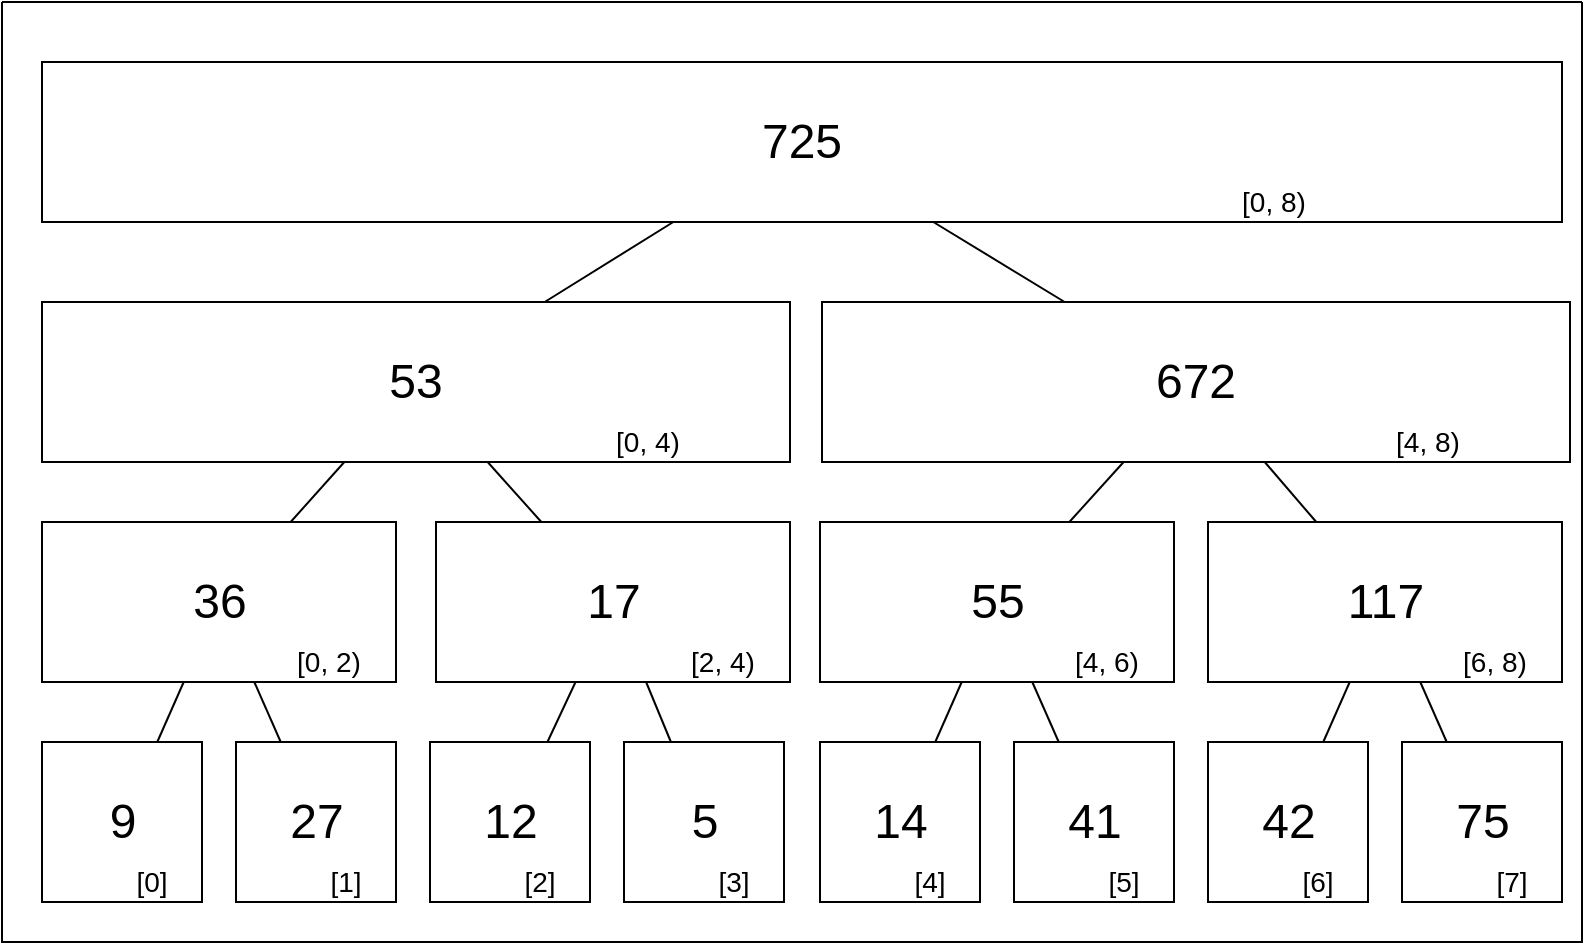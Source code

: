 <mxfile version="26.2.7" pages="12">
  <diagram name="第 1 页" id="_MVxPaWDY9nUTC5SlAOA">
    <mxGraphModel dx="1428" dy="743" grid="1" gridSize="10" guides="1" tooltips="1" connect="1" arrows="1" fold="1" page="1" pageScale="1" pageWidth="827" pageHeight="1169" math="0" shadow="0">
      <root>
        <mxCell id="0" />
        <mxCell id="1" parent="0" />
        <mxCell id="iLnh9LYtmCxks-QTeESe-197" value="" style="group" parent="1" vertex="1" connectable="0">
          <mxGeometry x="40" y="400" width="80" height="80" as="geometry" />
        </mxCell>
        <mxCell id="3N5nppbNkiOyzgR5uvMz-2" value="" style="rounded=0;whiteSpace=wrap;html=1;" parent="iLnh9LYtmCxks-QTeESe-197" vertex="1">
          <mxGeometry width="80" height="80" as="geometry" />
        </mxCell>
        <mxCell id="iLnh9LYtmCxks-QTeESe-1" value="&lt;font style=&quot;font-size: 24px;&quot;&gt;9&lt;/font&gt;" style="text;html=1;align=center;verticalAlign=middle;whiteSpace=wrap;rounded=0;" parent="iLnh9LYtmCxks-QTeESe-197" vertex="1">
          <mxGeometry x="17.5" y="25" width="45" height="30" as="geometry" />
        </mxCell>
        <mxCell id="iLnh9LYtmCxks-QTeESe-3" value="&lt;font style=&quot;font-size: 14px;&quot;&gt;[0]&lt;/font&gt;" style="text;html=1;align=center;verticalAlign=middle;whiteSpace=wrap;rounded=0;" parent="iLnh9LYtmCxks-QTeESe-197" vertex="1">
          <mxGeometry x="30" y="60" width="50" height="20" as="geometry" />
        </mxCell>
        <mxCell id="iLnh9LYtmCxks-QTeESe-198" value="" style="group" parent="1" vertex="1" connectable="0">
          <mxGeometry x="137" y="400" width="80" height="80" as="geometry" />
        </mxCell>
        <mxCell id="iLnh9LYtmCxks-QTeESe-199" value="" style="rounded=0;whiteSpace=wrap;html=1;" parent="iLnh9LYtmCxks-QTeESe-198" vertex="1">
          <mxGeometry width="80" height="80" as="geometry" />
        </mxCell>
        <mxCell id="iLnh9LYtmCxks-QTeESe-200" value="&lt;font style=&quot;font-size: 24px;&quot;&gt;27&lt;/font&gt;" style="text;html=1;align=center;verticalAlign=middle;whiteSpace=wrap;rounded=0;" parent="iLnh9LYtmCxks-QTeESe-198" vertex="1">
          <mxGeometry x="17.5" y="25" width="45" height="30" as="geometry" />
        </mxCell>
        <mxCell id="iLnh9LYtmCxks-QTeESe-201" value="&lt;font style=&quot;font-size: 14px;&quot;&gt;[1]&lt;/font&gt;" style="text;html=1;align=center;verticalAlign=middle;whiteSpace=wrap;rounded=0;" parent="iLnh9LYtmCxks-QTeESe-198" vertex="1">
          <mxGeometry x="30" y="60" width="50" height="20" as="geometry" />
        </mxCell>
        <mxCell id="iLnh9LYtmCxks-QTeESe-202" value="" style="group" parent="1" vertex="1" connectable="0">
          <mxGeometry x="234" y="400" width="80" height="80" as="geometry" />
        </mxCell>
        <mxCell id="iLnh9LYtmCxks-QTeESe-203" value="" style="rounded=0;whiteSpace=wrap;html=1;" parent="iLnh9LYtmCxks-QTeESe-202" vertex="1">
          <mxGeometry width="80" height="80" as="geometry" />
        </mxCell>
        <mxCell id="iLnh9LYtmCxks-QTeESe-204" value="&lt;font style=&quot;font-size: 24px;&quot;&gt;12&lt;/font&gt;" style="text;html=1;align=center;verticalAlign=middle;whiteSpace=wrap;rounded=0;" parent="iLnh9LYtmCxks-QTeESe-202" vertex="1">
          <mxGeometry x="17.5" y="25" width="45" height="30" as="geometry" />
        </mxCell>
        <mxCell id="iLnh9LYtmCxks-QTeESe-205" value="&lt;font style=&quot;font-size: 14px;&quot;&gt;[2]&lt;/font&gt;" style="text;html=1;align=center;verticalAlign=middle;whiteSpace=wrap;rounded=0;" parent="iLnh9LYtmCxks-QTeESe-202" vertex="1">
          <mxGeometry x="30" y="60" width="50" height="20" as="geometry" />
        </mxCell>
        <mxCell id="iLnh9LYtmCxks-QTeESe-206" value="" style="group" parent="1" vertex="1" connectable="0">
          <mxGeometry x="331" y="400" width="80" height="80" as="geometry" />
        </mxCell>
        <mxCell id="iLnh9LYtmCxks-QTeESe-207" value="" style="rounded=0;whiteSpace=wrap;html=1;" parent="iLnh9LYtmCxks-QTeESe-206" vertex="1">
          <mxGeometry width="80" height="80" as="geometry" />
        </mxCell>
        <mxCell id="iLnh9LYtmCxks-QTeESe-208" value="&lt;font style=&quot;font-size: 24px;&quot;&gt;5&lt;/font&gt;" style="text;html=1;align=center;verticalAlign=middle;whiteSpace=wrap;rounded=0;" parent="iLnh9LYtmCxks-QTeESe-206" vertex="1">
          <mxGeometry x="17.5" y="25" width="45" height="30" as="geometry" />
        </mxCell>
        <mxCell id="iLnh9LYtmCxks-QTeESe-209" value="&lt;font style=&quot;font-size: 14px;&quot;&gt;[3]&lt;/font&gt;" style="text;html=1;align=center;verticalAlign=middle;whiteSpace=wrap;rounded=0;" parent="iLnh9LYtmCxks-QTeESe-206" vertex="1">
          <mxGeometry x="30" y="60" width="50" height="20" as="geometry" />
        </mxCell>
        <mxCell id="iLnh9LYtmCxks-QTeESe-210" value="" style="group" parent="1" vertex="1" connectable="0">
          <mxGeometry x="429" y="400" width="80" height="80" as="geometry" />
        </mxCell>
        <mxCell id="iLnh9LYtmCxks-QTeESe-211" value="" style="rounded=0;whiteSpace=wrap;html=1;" parent="iLnh9LYtmCxks-QTeESe-210" vertex="1">
          <mxGeometry width="80" height="80" as="geometry" />
        </mxCell>
        <mxCell id="iLnh9LYtmCxks-QTeESe-212" value="&lt;span style=&quot;font-size: 24px;&quot;&gt;14&lt;/span&gt;" style="text;html=1;align=center;verticalAlign=middle;whiteSpace=wrap;rounded=0;" parent="iLnh9LYtmCxks-QTeESe-210" vertex="1">
          <mxGeometry x="17.5" y="25" width="45" height="30" as="geometry" />
        </mxCell>
        <mxCell id="iLnh9LYtmCxks-QTeESe-213" value="&lt;font style=&quot;font-size: 14px;&quot;&gt;[4]&lt;/font&gt;" style="text;html=1;align=center;verticalAlign=middle;whiteSpace=wrap;rounded=0;" parent="iLnh9LYtmCxks-QTeESe-210" vertex="1">
          <mxGeometry x="30" y="60" width="50" height="20" as="geometry" />
        </mxCell>
        <mxCell id="iLnh9LYtmCxks-QTeESe-214" value="" style="group" parent="1" vertex="1" connectable="0">
          <mxGeometry x="526" y="400" width="80" height="80" as="geometry" />
        </mxCell>
        <mxCell id="iLnh9LYtmCxks-QTeESe-215" value="" style="rounded=0;whiteSpace=wrap;html=1;" parent="iLnh9LYtmCxks-QTeESe-214" vertex="1">
          <mxGeometry width="80" height="80" as="geometry" />
        </mxCell>
        <mxCell id="iLnh9LYtmCxks-QTeESe-216" value="&lt;font style=&quot;font-size: 24px;&quot;&gt;41&lt;/font&gt;" style="text;html=1;align=center;verticalAlign=middle;whiteSpace=wrap;rounded=0;" parent="iLnh9LYtmCxks-QTeESe-214" vertex="1">
          <mxGeometry x="17.5" y="25" width="45" height="30" as="geometry" />
        </mxCell>
        <mxCell id="iLnh9LYtmCxks-QTeESe-217" value="&lt;font style=&quot;font-size: 14px;&quot;&gt;[5]&lt;/font&gt;" style="text;html=1;align=center;verticalAlign=middle;whiteSpace=wrap;rounded=0;" parent="iLnh9LYtmCxks-QTeESe-214" vertex="1">
          <mxGeometry x="30" y="60" width="50" height="20" as="geometry" />
        </mxCell>
        <mxCell id="iLnh9LYtmCxks-QTeESe-218" value="" style="group" parent="1" vertex="1" connectable="0">
          <mxGeometry x="623" y="400" width="80" height="80" as="geometry" />
        </mxCell>
        <mxCell id="iLnh9LYtmCxks-QTeESe-219" value="" style="rounded=0;whiteSpace=wrap;html=1;" parent="iLnh9LYtmCxks-QTeESe-218" vertex="1">
          <mxGeometry width="80" height="80" as="geometry" />
        </mxCell>
        <mxCell id="iLnh9LYtmCxks-QTeESe-220" value="&lt;span style=&quot;font-size: 24px;&quot;&gt;42&lt;/span&gt;" style="text;html=1;align=center;verticalAlign=middle;whiteSpace=wrap;rounded=0;" parent="iLnh9LYtmCxks-QTeESe-218" vertex="1">
          <mxGeometry x="17.5" y="25" width="45" height="30" as="geometry" />
        </mxCell>
        <mxCell id="iLnh9LYtmCxks-QTeESe-221" value="&lt;font style=&quot;font-size: 14px;&quot;&gt;[6]&lt;/font&gt;" style="text;html=1;align=center;verticalAlign=middle;whiteSpace=wrap;rounded=0;" parent="iLnh9LYtmCxks-QTeESe-218" vertex="1">
          <mxGeometry x="30" y="60" width="50" height="20" as="geometry" />
        </mxCell>
        <mxCell id="iLnh9LYtmCxks-QTeESe-222" value="" style="group" parent="1" vertex="1" connectable="0">
          <mxGeometry x="720" y="400" width="80" height="80" as="geometry" />
        </mxCell>
        <mxCell id="iLnh9LYtmCxks-QTeESe-223" value="" style="rounded=0;whiteSpace=wrap;html=1;" parent="iLnh9LYtmCxks-QTeESe-222" vertex="1">
          <mxGeometry width="80" height="80" as="geometry" />
        </mxCell>
        <mxCell id="iLnh9LYtmCxks-QTeESe-224" value="&lt;font style=&quot;font-size: 24px;&quot;&gt;75&lt;/font&gt;" style="text;html=1;align=center;verticalAlign=middle;whiteSpace=wrap;rounded=0;" parent="iLnh9LYtmCxks-QTeESe-222" vertex="1">
          <mxGeometry x="17.5" y="25" width="45" height="30" as="geometry" />
        </mxCell>
        <mxCell id="iLnh9LYtmCxks-QTeESe-225" value="&lt;font style=&quot;font-size: 14px;&quot;&gt;[7]&lt;/font&gt;" style="text;html=1;align=center;verticalAlign=middle;whiteSpace=wrap;rounded=0;" parent="iLnh9LYtmCxks-QTeESe-222" vertex="1">
          <mxGeometry x="30" y="60" width="50" height="20" as="geometry" />
        </mxCell>
        <mxCell id="iLnh9LYtmCxks-QTeESe-226" value="" style="group" parent="1" vertex="1" connectable="0">
          <mxGeometry x="40" y="290" width="177" height="80" as="geometry" />
        </mxCell>
        <mxCell id="iLnh9LYtmCxks-QTeESe-227" value="" style="rounded=0;whiteSpace=wrap;html=1;" parent="iLnh9LYtmCxks-QTeESe-226" vertex="1">
          <mxGeometry width="177" height="80" as="geometry" />
        </mxCell>
        <mxCell id="iLnh9LYtmCxks-QTeESe-228" value="&lt;font style=&quot;font-size: 24px;&quot;&gt;36&lt;/font&gt;" style="text;html=1;align=center;verticalAlign=middle;whiteSpace=wrap;rounded=0;" parent="iLnh9LYtmCxks-QTeESe-226" vertex="1">
          <mxGeometry x="38.719" y="25" width="99.563" height="30" as="geometry" />
        </mxCell>
        <mxCell id="iLnh9LYtmCxks-QTeESe-229" value="&lt;font style=&quot;font-size: 14px;&quot;&gt;[0, 2)&lt;/font&gt;" style="text;html=1;align=center;verticalAlign=middle;whiteSpace=wrap;rounded=0;" parent="iLnh9LYtmCxks-QTeESe-226" vertex="1">
          <mxGeometry x="110" y="60" width="67" height="20" as="geometry" />
        </mxCell>
        <mxCell id="iLnh9LYtmCxks-QTeESe-230" value="" style="group" parent="1" vertex="1" connectable="0">
          <mxGeometry x="237" y="290" width="177" height="80" as="geometry" />
        </mxCell>
        <mxCell id="iLnh9LYtmCxks-QTeESe-231" value="" style="rounded=0;whiteSpace=wrap;html=1;" parent="iLnh9LYtmCxks-QTeESe-230" vertex="1">
          <mxGeometry width="177" height="80" as="geometry" />
        </mxCell>
        <mxCell id="iLnh9LYtmCxks-QTeESe-232" value="&lt;font style=&quot;font-size: 24px;&quot;&gt;17&lt;/font&gt;" style="text;html=1;align=center;verticalAlign=middle;whiteSpace=wrap;rounded=0;" parent="iLnh9LYtmCxks-QTeESe-230" vertex="1">
          <mxGeometry x="38.719" y="25" width="99.563" height="30" as="geometry" />
        </mxCell>
        <mxCell id="iLnh9LYtmCxks-QTeESe-233" value="&lt;font style=&quot;font-size: 14px;&quot;&gt;[2, 4)&lt;/font&gt;" style="text;html=1;align=center;verticalAlign=middle;whiteSpace=wrap;rounded=0;" parent="iLnh9LYtmCxks-QTeESe-230" vertex="1">
          <mxGeometry x="110" y="60" width="67" height="20" as="geometry" />
        </mxCell>
        <mxCell id="iLnh9LYtmCxks-QTeESe-234" value="" style="group" parent="1" vertex="1" connectable="0">
          <mxGeometry x="429" y="290" width="177" height="80" as="geometry" />
        </mxCell>
        <mxCell id="iLnh9LYtmCxks-QTeESe-235" value="" style="rounded=0;whiteSpace=wrap;html=1;" parent="iLnh9LYtmCxks-QTeESe-234" vertex="1">
          <mxGeometry width="177" height="80" as="geometry" />
        </mxCell>
        <mxCell id="iLnh9LYtmCxks-QTeESe-236" value="&lt;font style=&quot;font-size: 24px;&quot;&gt;55&lt;/font&gt;" style="text;html=1;align=center;verticalAlign=middle;whiteSpace=wrap;rounded=0;" parent="iLnh9LYtmCxks-QTeESe-234" vertex="1">
          <mxGeometry x="38.719" y="25" width="99.563" height="30" as="geometry" />
        </mxCell>
        <mxCell id="iLnh9LYtmCxks-QTeESe-237" value="&lt;font style=&quot;font-size: 14px;&quot;&gt;[4, 6)&lt;/font&gt;" style="text;html=1;align=center;verticalAlign=middle;whiteSpace=wrap;rounded=0;" parent="iLnh9LYtmCxks-QTeESe-234" vertex="1">
          <mxGeometry x="110" y="60" width="67" height="20" as="geometry" />
        </mxCell>
        <mxCell id="iLnh9LYtmCxks-QTeESe-243" value="" style="group" parent="1" vertex="1" connectable="0">
          <mxGeometry x="623" y="290" width="177" height="80" as="geometry" />
        </mxCell>
        <mxCell id="iLnh9LYtmCxks-QTeESe-244" value="" style="rounded=0;whiteSpace=wrap;html=1;" parent="iLnh9LYtmCxks-QTeESe-243" vertex="1">
          <mxGeometry width="177" height="80" as="geometry" />
        </mxCell>
        <mxCell id="iLnh9LYtmCxks-QTeESe-245" value="&lt;font style=&quot;font-size: 24px;&quot;&gt;117&lt;/font&gt;" style="text;html=1;align=center;verticalAlign=middle;whiteSpace=wrap;rounded=0;" parent="iLnh9LYtmCxks-QTeESe-243" vertex="1">
          <mxGeometry x="38.719" y="25" width="99.563" height="30" as="geometry" />
        </mxCell>
        <mxCell id="iLnh9LYtmCxks-QTeESe-246" value="&lt;font style=&quot;font-size: 14px;&quot;&gt;[6, 8)&lt;/font&gt;" style="text;html=1;align=center;verticalAlign=middle;whiteSpace=wrap;rounded=0;" parent="iLnh9LYtmCxks-QTeESe-243" vertex="1">
          <mxGeometry x="110" y="60" width="67" height="20" as="geometry" />
        </mxCell>
        <mxCell id="iLnh9LYtmCxks-QTeESe-247" value="" style="group" parent="1" vertex="1" connectable="0">
          <mxGeometry x="40" y="180" width="374" height="80" as="geometry" />
        </mxCell>
        <mxCell id="iLnh9LYtmCxks-QTeESe-248" value="" style="rounded=0;whiteSpace=wrap;html=1;" parent="iLnh9LYtmCxks-QTeESe-247" vertex="1">
          <mxGeometry width="374.0" height="80" as="geometry" />
        </mxCell>
        <mxCell id="iLnh9LYtmCxks-QTeESe-249" value="&lt;span style=&quot;font-size: 24px;&quot;&gt;53&lt;/span&gt;" style="text;html=1;align=center;verticalAlign=middle;whiteSpace=wrap;rounded=0;" parent="iLnh9LYtmCxks-QTeESe-247" vertex="1">
          <mxGeometry x="81.812" y="25" width="210.375" height="30" as="geometry" />
        </mxCell>
        <mxCell id="iLnh9LYtmCxks-QTeESe-250" value="&lt;font style=&quot;font-size: 14px;&quot;&gt;[0, 4)&lt;/font&gt;" style="text;html=1;align=center;verticalAlign=middle;whiteSpace=wrap;rounded=0;" parent="iLnh9LYtmCxks-QTeESe-247" vertex="1">
          <mxGeometry x="232.429" y="60" width="141.571" height="20" as="geometry" />
        </mxCell>
        <mxCell id="iLnh9LYtmCxks-QTeESe-251" value="" style="group" parent="1" vertex="1" connectable="0">
          <mxGeometry x="430" y="180" width="374" height="80" as="geometry" />
        </mxCell>
        <mxCell id="iLnh9LYtmCxks-QTeESe-252" value="" style="rounded=0;whiteSpace=wrap;html=1;" parent="iLnh9LYtmCxks-QTeESe-251" vertex="1">
          <mxGeometry width="374.0" height="80" as="geometry" />
        </mxCell>
        <mxCell id="iLnh9LYtmCxks-QTeESe-253" value="&lt;font style=&quot;font-size: 24px;&quot;&gt;672&lt;/font&gt;" style="text;html=1;align=center;verticalAlign=middle;whiteSpace=wrap;rounded=0;" parent="iLnh9LYtmCxks-QTeESe-251" vertex="1">
          <mxGeometry x="81.812" y="25" width="210.375" height="30" as="geometry" />
        </mxCell>
        <mxCell id="iLnh9LYtmCxks-QTeESe-254" value="&lt;font style=&quot;font-size: 14px;&quot;&gt;[4, 8)&lt;/font&gt;" style="text;html=1;align=center;verticalAlign=middle;whiteSpace=wrap;rounded=0;" parent="iLnh9LYtmCxks-QTeESe-251" vertex="1">
          <mxGeometry x="232.429" y="60" width="141.571" height="20" as="geometry" />
        </mxCell>
        <mxCell id="iLnh9LYtmCxks-QTeESe-255" value="" style="group" parent="1" vertex="1" connectable="0">
          <mxGeometry x="40" y="60" width="760" height="80" as="geometry" />
        </mxCell>
        <mxCell id="iLnh9LYtmCxks-QTeESe-256" value="" style="rounded=0;whiteSpace=wrap;html=1;" parent="iLnh9LYtmCxks-QTeESe-255" vertex="1">
          <mxGeometry width="760.0" height="80" as="geometry" />
        </mxCell>
        <mxCell id="iLnh9LYtmCxks-QTeESe-257" value="&lt;span style=&quot;font-size: 24px;&quot;&gt;725&lt;/span&gt;" style="text;html=1;align=center;verticalAlign=middle;whiteSpace=wrap;rounded=0;" parent="iLnh9LYtmCxks-QTeESe-255" vertex="1">
          <mxGeometry x="166.25" y="25" width="427.5" height="30" as="geometry" />
        </mxCell>
        <mxCell id="iLnh9LYtmCxks-QTeESe-258" value="&lt;font style=&quot;font-size: 14px;&quot;&gt;[0, 8)&lt;/font&gt;" style="text;html=1;align=center;verticalAlign=middle;whiteSpace=wrap;rounded=0;" parent="iLnh9LYtmCxks-QTeESe-255" vertex="1">
          <mxGeometry x="472.316" y="60" width="287.684" height="20" as="geometry" />
        </mxCell>
        <mxCell id="iLnh9LYtmCxks-QTeESe-259" value="" style="endArrow=none;html=1;rounded=0;" parent="1" source="iLnh9LYtmCxks-QTeESe-256" target="iLnh9LYtmCxks-QTeESe-252" edge="1">
          <mxGeometry width="50" height="50" relative="1" as="geometry">
            <mxPoint x="479.997" y="140" as="sourcePoint" />
            <mxPoint x="621.27" y="70" as="targetPoint" />
          </mxGeometry>
        </mxCell>
        <mxCell id="iLnh9LYtmCxks-QTeESe-260" value="" style="endArrow=none;html=1;rounded=0;" parent="1" source="iLnh9LYtmCxks-QTeESe-256" target="iLnh9LYtmCxks-QTeESe-248" edge="1">
          <mxGeometry width="50" height="50" relative="1" as="geometry">
            <mxPoint x="496" y="150" as="sourcePoint" />
            <mxPoint x="561" y="190" as="targetPoint" />
          </mxGeometry>
        </mxCell>
        <mxCell id="iLnh9LYtmCxks-QTeESe-261" value="" style="endArrow=none;html=1;rounded=0;" parent="1" source="iLnh9LYtmCxks-QTeESe-227" target="3N5nppbNkiOyzgR5uvMz-2" edge="1">
          <mxGeometry width="50" height="50" relative="1" as="geometry">
            <mxPoint x="366" y="150" as="sourcePoint" />
            <mxPoint x="301" y="190" as="targetPoint" />
          </mxGeometry>
        </mxCell>
        <mxCell id="iLnh9LYtmCxks-QTeESe-262" value="" style="endArrow=none;html=1;rounded=0;" parent="1" source="iLnh9LYtmCxks-QTeESe-227" target="iLnh9LYtmCxks-QTeESe-199" edge="1">
          <mxGeometry width="50" height="50" relative="1" as="geometry">
            <mxPoint x="121" y="380" as="sourcePoint" />
            <mxPoint x="108" y="410" as="targetPoint" />
          </mxGeometry>
        </mxCell>
        <mxCell id="iLnh9LYtmCxks-QTeESe-263" value="" style="endArrow=none;html=1;rounded=0;" parent="1" source="iLnh9LYtmCxks-QTeESe-231" target="iLnh9LYtmCxks-QTeESe-203" edge="1">
          <mxGeometry width="50" height="50" relative="1" as="geometry">
            <mxPoint x="156" y="380" as="sourcePoint" />
            <mxPoint x="169" y="410" as="targetPoint" />
          </mxGeometry>
        </mxCell>
        <mxCell id="iLnh9LYtmCxks-QTeESe-264" value="" style="endArrow=none;html=1;rounded=0;" parent="1" source="iLnh9LYtmCxks-QTeESe-231" target="iLnh9LYtmCxks-QTeESe-207" edge="1">
          <mxGeometry width="50" height="50" relative="1" as="geometry">
            <mxPoint x="317" y="380" as="sourcePoint" />
            <mxPoint x="303" y="410" as="targetPoint" />
          </mxGeometry>
        </mxCell>
        <mxCell id="iLnh9LYtmCxks-QTeESe-265" value="" style="endArrow=none;html=1;rounded=0;" parent="1" source="iLnh9LYtmCxks-QTeESe-235" target="iLnh9LYtmCxks-QTeESe-211" edge="1">
          <mxGeometry width="50" height="50" relative="1" as="geometry">
            <mxPoint x="352" y="380" as="sourcePoint" />
            <mxPoint x="364" y="410" as="targetPoint" />
          </mxGeometry>
        </mxCell>
        <mxCell id="iLnh9LYtmCxks-QTeESe-266" value="" style="endArrow=none;html=1;rounded=0;" parent="1" source="iLnh9LYtmCxks-QTeESe-235" target="iLnh9LYtmCxks-QTeESe-215" edge="1">
          <mxGeometry width="50" height="50" relative="1" as="geometry">
            <mxPoint x="510" y="380" as="sourcePoint" />
            <mxPoint x="497" y="410" as="targetPoint" />
          </mxGeometry>
        </mxCell>
        <mxCell id="iLnh9LYtmCxks-QTeESe-267" value="" style="endArrow=none;html=1;rounded=0;" parent="1" source="iLnh9LYtmCxks-QTeESe-244" target="iLnh9LYtmCxks-QTeESe-219" edge="1">
          <mxGeometry width="50" height="50" relative="1" as="geometry">
            <mxPoint x="545" y="380" as="sourcePoint" />
            <mxPoint x="558" y="410" as="targetPoint" />
          </mxGeometry>
        </mxCell>
        <mxCell id="iLnh9LYtmCxks-QTeESe-268" value="" style="endArrow=none;html=1;rounded=0;" parent="1" source="iLnh9LYtmCxks-QTeESe-244" target="iLnh9LYtmCxks-QTeESe-223" edge="1">
          <mxGeometry width="50" height="50" relative="1" as="geometry">
            <mxPoint x="704" y="380" as="sourcePoint" />
            <mxPoint x="691" y="410" as="targetPoint" />
          </mxGeometry>
        </mxCell>
        <mxCell id="iLnh9LYtmCxks-QTeESe-269" value="" style="endArrow=none;html=1;rounded=0;" parent="1" source="iLnh9LYtmCxks-QTeESe-252" target="iLnh9LYtmCxks-QTeESe-244" edge="1">
          <mxGeometry width="50" height="50" relative="1" as="geometry">
            <mxPoint x="739" y="380" as="sourcePoint" />
            <mxPoint x="752" y="410" as="targetPoint" />
          </mxGeometry>
        </mxCell>
        <mxCell id="iLnh9LYtmCxks-QTeESe-270" value="" style="endArrow=none;html=1;rounded=0;" parent="1" source="iLnh9LYtmCxks-QTeESe-252" target="iLnh9LYtmCxks-QTeESe-235" edge="1">
          <mxGeometry width="50" height="50" relative="1" as="geometry">
            <mxPoint x="661" y="270" as="sourcePoint" />
            <mxPoint x="687" y="300" as="targetPoint" />
          </mxGeometry>
        </mxCell>
        <mxCell id="iLnh9LYtmCxks-QTeESe-271" value="" style="endArrow=none;html=1;rounded=0;" parent="1" source="iLnh9LYtmCxks-QTeESe-248" target="iLnh9LYtmCxks-QTeESe-231" edge="1">
          <mxGeometry width="50" height="50" relative="1" as="geometry">
            <mxPoint x="591" y="270" as="sourcePoint" />
            <mxPoint x="564" y="300" as="targetPoint" />
          </mxGeometry>
        </mxCell>
        <mxCell id="iLnh9LYtmCxks-QTeESe-272" value="" style="endArrow=none;html=1;rounded=0;" parent="1" source="iLnh9LYtmCxks-QTeESe-248" target="iLnh9LYtmCxks-QTeESe-227" edge="1">
          <mxGeometry width="50" height="50" relative="1" as="geometry">
            <mxPoint x="273" y="270" as="sourcePoint" />
            <mxPoint x="300" y="300" as="targetPoint" />
          </mxGeometry>
        </mxCell>
        <mxCell id="gaJ078mRshkDgHZB38jk-1" value="" style="swimlane;startSize=0;" vertex="1" parent="1">
          <mxGeometry x="20" y="30" width="790" height="470" as="geometry" />
        </mxCell>
      </root>
    </mxGraphModel>
  </diagram>
  <diagram name="第 2 页" id="c9n2ax6px4rRpkdzKPiJ">
    <mxGraphModel dx="1428" dy="743" grid="1" gridSize="10" guides="1" tooltips="1" connect="1" arrows="1" fold="1" page="1" pageScale="1" pageWidth="827" pageHeight="1169" math="0" shadow="0">
      <root>
        <mxCell id="d7IvGWwg8OTEO1zt-N_D-0" />
        <mxCell id="d7IvGWwg8OTEO1zt-N_D-1" parent="d7IvGWwg8OTEO1zt-N_D-0" />
        <mxCell id="d7IvGWwg8OTEO1zt-N_D-58" value="" style="group" parent="d7IvGWwg8OTEO1zt-N_D-1" vertex="1" connectable="0">
          <mxGeometry x="40" y="60" width="760" height="80" as="geometry" />
        </mxCell>
        <mxCell id="d7IvGWwg8OTEO1zt-N_D-59" value="" style="rounded=0;whiteSpace=wrap;html=1;" parent="d7IvGWwg8OTEO1zt-N_D-58" vertex="1">
          <mxGeometry width="760.0" height="80" as="geometry" />
        </mxCell>
        <mxCell id="d7IvGWwg8OTEO1zt-N_D-60" value="&lt;span style=&quot;font-size: 24px;&quot;&gt;?&lt;/span&gt;" style="text;html=1;align=center;verticalAlign=middle;whiteSpace=wrap;rounded=0;" parent="d7IvGWwg8OTEO1zt-N_D-58" vertex="1">
          <mxGeometry x="166.25" y="25" width="427.5" height="30" as="geometry" />
        </mxCell>
        <mxCell id="d7IvGWwg8OTEO1zt-N_D-61" value="&lt;font style=&quot;font-size: 14px;&quot;&gt;[0, 8)&lt;/font&gt;" style="text;html=1;align=center;verticalAlign=middle;whiteSpace=wrap;rounded=0;" parent="d7IvGWwg8OTEO1zt-N_D-58" vertex="1">
          <mxGeometry x="472.316" y="60" width="287.684" height="20" as="geometry" />
        </mxCell>
        <mxCell id="eq-D5lG1gWDJIzg7UBhx-0" value="" style="endArrow=none;dashed=1;html=1;dashPattern=12 12;strokeWidth=2;rounded=0;strokeColor=#FF6666;entryX=0.5;entryY=0;entryDx=0;entryDy=0;" parent="d7IvGWwg8OTEO1zt-N_D-1" target="d7IvGWwg8OTEO1zt-N_D-59" edge="1">
          <mxGeometry width="50" height="50" relative="1" as="geometry">
            <mxPoint x="420" y="560" as="sourcePoint" />
            <mxPoint x="420" as="targetPoint" />
          </mxGeometry>
        </mxCell>
        <mxCell id="eq-D5lG1gWDJIzg7UBhx-1" value="&lt;font style=&quot;font-size: 18px;&quot;&gt;mid&lt;/font&gt;" style="text;html=1;align=center;verticalAlign=middle;whiteSpace=wrap;rounded=0;fontColor=#FF6666;" parent="d7IvGWwg8OTEO1zt-N_D-1" vertex="1">
          <mxGeometry x="390" y="580" width="60" height="30" as="geometry" />
        </mxCell>
        <mxCell id="WlJd4nyy00O3a1-7T8i7-0" value="" style="swimlane;startSize=0;" parent="d7IvGWwg8OTEO1zt-N_D-1" vertex="1">
          <mxGeometry x="10" y="40" width="820" height="570" as="geometry" />
        </mxCell>
        <mxCell id="tCKKYJteAIvpVJZySx9l-2" value="我想要知道[0, 8)這個範圍的總和是什麼" style="shape=callout;whiteSpace=wrap;html=1;perimeter=calloutPerimeter;fillColor=#d5e8d4;strokeColor=#82b366;" parent="WlJd4nyy00O3a1-7T8i7-0" vertex="1">
          <mxGeometry x="76.25" y="120" width="120" height="80" as="geometry" />
        </mxCell>
        <mxCell id="tCKKYJteAIvpVJZySx9l-3" value="那我生出兩個孩子(子問題)只要他們的問題解決了，我的問題就解決了!" style="whiteSpace=wrap;html=1;shape=mxgraph.basic.cloud_callout;fillColor=#ffe6cc;strokeColor=#d79b00;" parent="WlJd4nyy00O3a1-7T8i7-0" vertex="1">
          <mxGeometry x="540" y="210" width="210" height="120" as="geometry" />
        </mxCell>
        <mxCell id="tCKKYJteAIvpVJZySx9l-4" value="" style="curved=1;endArrow=classic;html=1;rounded=0;exitX=0;exitY=0;exitDx=120;exitDy=25;exitPerimeter=0;entryX=0.029;entryY=0.933;entryDx=0;entryDy=0;entryPerimeter=0;" parent="WlJd4nyy00O3a1-7T8i7-0" source="tCKKYJteAIvpVJZySx9l-2" target="tCKKYJteAIvpVJZySx9l-3" edge="1">
          <mxGeometry width="50" height="50" relative="1" as="geometry">
            <mxPoint x="360" y="220" as="sourcePoint" />
            <mxPoint x="410" y="170" as="targetPoint" />
            <Array as="points">
              <mxPoint x="410" y="220" />
              <mxPoint x="350" y="310" />
              <mxPoint x="360" y="170" />
            </Array>
          </mxGeometry>
        </mxCell>
        <mxCell id="tCKKYJteAIvpVJZySx9l-0" value="" style="curved=1;endArrow=classic;html=1;rounded=0;entryX=0;entryY=0;entryDx=60;entryDy=80;entryPerimeter=0;strokeColor=#4D9900;" parent="d7IvGWwg8OTEO1zt-N_D-1" source="d7IvGWwg8OTEO1zt-N_D-59" target="tCKKYJteAIvpVJZySx9l-2" edge="1">
          <mxGeometry width="50" height="50" relative="1" as="geometry">
            <mxPoint x="190" y="300" as="sourcePoint" />
            <mxPoint x="240" y="250" as="targetPoint" />
            <Array as="points">
              <mxPoint x="240" y="300" />
              <mxPoint x="280" y="330" />
              <mxPoint x="40" y="280" />
              <mxPoint x="190" y="250" />
            </Array>
          </mxGeometry>
        </mxCell>
      </root>
    </mxGraphModel>
  </diagram>
  <diagram name="第 3 页" id="YdSo4eCw-fCFrFNaBxV5">
    <mxGraphModel dx="1428" dy="743" grid="1" gridSize="10" guides="1" tooltips="1" connect="1" arrows="1" fold="1" page="1" pageScale="1" pageWidth="827" pageHeight="1169" math="0" shadow="0">
      <root>
        <mxCell id="mu8hPQQtqR4hFGvD0kfm-0" />
        <mxCell id="mu8hPQQtqR4hFGvD0kfm-1" parent="mu8hPQQtqR4hFGvD0kfm-0" />
        <mxCell id="mu8hPQQtqR4hFGvD0kfm-50" value="" style="group" vertex="1" connectable="0" parent="mu8hPQQtqR4hFGvD0kfm-1">
          <mxGeometry x="40" y="180" width="374" height="80" as="geometry" />
        </mxCell>
        <mxCell id="mu8hPQQtqR4hFGvD0kfm-51" value="" style="rounded=0;whiteSpace=wrap;html=1;" vertex="1" parent="mu8hPQQtqR4hFGvD0kfm-50">
          <mxGeometry width="374.0" height="80" as="geometry" />
        </mxCell>
        <mxCell id="mu8hPQQtqR4hFGvD0kfm-52" value="&lt;span style=&quot;font-size: 24px;&quot;&gt;?&lt;/span&gt;" style="text;html=1;align=center;verticalAlign=middle;whiteSpace=wrap;rounded=0;" vertex="1" parent="mu8hPQQtqR4hFGvD0kfm-50">
          <mxGeometry x="81.812" y="25" width="210.375" height="30" as="geometry" />
        </mxCell>
        <mxCell id="mu8hPQQtqR4hFGvD0kfm-53" value="&lt;font style=&quot;font-size: 14px;&quot;&gt;[0, 4)&lt;/font&gt;" style="text;html=1;align=center;verticalAlign=middle;whiteSpace=wrap;rounded=0;" vertex="1" parent="mu8hPQQtqR4hFGvD0kfm-50">
          <mxGeometry x="232.429" y="60" width="141.571" height="20" as="geometry" />
        </mxCell>
        <mxCell id="mu8hPQQtqR4hFGvD0kfm-54" value="" style="group" vertex="1" connectable="0" parent="mu8hPQQtqR4hFGvD0kfm-1">
          <mxGeometry x="430" y="180" width="374" height="80" as="geometry" />
        </mxCell>
        <mxCell id="mu8hPQQtqR4hFGvD0kfm-55" value="" style="rounded=0;whiteSpace=wrap;html=1;" vertex="1" parent="mu8hPQQtqR4hFGvD0kfm-54">
          <mxGeometry width="374.0" height="80" as="geometry" />
        </mxCell>
        <mxCell id="mu8hPQQtqR4hFGvD0kfm-56" value="&lt;font style=&quot;font-size: 24px;&quot;&gt;?&lt;/font&gt;" style="text;html=1;align=center;verticalAlign=middle;whiteSpace=wrap;rounded=0;" vertex="1" parent="mu8hPQQtqR4hFGvD0kfm-54">
          <mxGeometry x="81.812" y="25" width="210.375" height="30" as="geometry" />
        </mxCell>
        <mxCell id="mu8hPQQtqR4hFGvD0kfm-57" value="&lt;font style=&quot;font-size: 14px;&quot;&gt;[4, 8)&lt;/font&gt;" style="text;html=1;align=center;verticalAlign=middle;whiteSpace=wrap;rounded=0;" vertex="1" parent="mu8hPQQtqR4hFGvD0kfm-54">
          <mxGeometry x="232.429" y="60" width="141.571" height="20" as="geometry" />
        </mxCell>
        <mxCell id="mu8hPQQtqR4hFGvD0kfm-58" value="" style="group" vertex="1" connectable="0" parent="mu8hPQQtqR4hFGvD0kfm-1">
          <mxGeometry x="40" y="60" width="760" height="80" as="geometry" />
        </mxCell>
        <mxCell id="mu8hPQQtqR4hFGvD0kfm-59" value="" style="rounded=0;whiteSpace=wrap;html=1;" vertex="1" parent="mu8hPQQtqR4hFGvD0kfm-58">
          <mxGeometry width="760.0" height="80" as="geometry" />
        </mxCell>
        <mxCell id="mu8hPQQtqR4hFGvD0kfm-60" value="&lt;span style=&quot;font-size: 24px;&quot;&gt;?&lt;/span&gt;" style="text;html=1;align=center;verticalAlign=middle;whiteSpace=wrap;rounded=0;" vertex="1" parent="mu8hPQQtqR4hFGvD0kfm-58">
          <mxGeometry x="166.25" y="25" width="427.5" height="30" as="geometry" />
        </mxCell>
        <mxCell id="mu8hPQQtqR4hFGvD0kfm-61" value="&lt;font style=&quot;font-size: 14px;&quot;&gt;[0, 8)&lt;/font&gt;" style="text;html=1;align=center;verticalAlign=middle;whiteSpace=wrap;rounded=0;" vertex="1" parent="mu8hPQQtqR4hFGvD0kfm-58">
          <mxGeometry x="472.316" y="60" width="287.684" height="20" as="geometry" />
        </mxCell>
        <mxCell id="mu8hPQQtqR4hFGvD0kfm-62" value="" style="endArrow=none;html=1;rounded=0;" edge="1" parent="mu8hPQQtqR4hFGvD0kfm-1" source="mu8hPQQtqR4hFGvD0kfm-59" target="mu8hPQQtqR4hFGvD0kfm-55">
          <mxGeometry width="50" height="50" relative="1" as="geometry">
            <mxPoint x="479.997" y="140" as="sourcePoint" />
            <mxPoint x="621.27" y="70" as="targetPoint" />
          </mxGeometry>
        </mxCell>
        <mxCell id="mu8hPQQtqR4hFGvD0kfm-63" value="" style="endArrow=none;html=1;rounded=0;" edge="1" parent="mu8hPQQtqR4hFGvD0kfm-1" source="mu8hPQQtqR4hFGvD0kfm-59" target="mu8hPQQtqR4hFGvD0kfm-51">
          <mxGeometry width="50" height="50" relative="1" as="geometry">
            <mxPoint x="496" y="150" as="sourcePoint" />
            <mxPoint x="561" y="190" as="targetPoint" />
          </mxGeometry>
        </mxCell>
        <mxCell id="mu8hPQQtqR4hFGvD0kfm-76" value="" style="endArrow=none;dashed=1;html=1;dashPattern=12 12;strokeWidth=2;rounded=0;strokeColor=#FF6666;entryX=0.5;entryY=0;entryDx=0;entryDy=0;" edge="1" parent="mu8hPQQtqR4hFGvD0kfm-1" target="mu8hPQQtqR4hFGvD0kfm-59">
          <mxGeometry width="50" height="50" relative="1" as="geometry">
            <mxPoint x="420" y="560" as="sourcePoint" />
            <mxPoint x="420" y="70" as="targetPoint" />
          </mxGeometry>
        </mxCell>
        <mxCell id="Mw9zDvj_7rBUAWJeawCm-0" value="" style="swimlane;startSize=0;" vertex="1" parent="mu8hPQQtqR4hFGvD0kfm-1">
          <mxGeometry x="10" y="40" width="810" height="570" as="geometry" />
        </mxCell>
        <mxCell id="wtZH0jNUMgBLeiGZWyI2-1" value="我只知道我的總合&lt;div&gt;會是&lt;/div&gt;&lt;div&gt;我孩子總和的總和&lt;/div&gt;" style="shape=callout;whiteSpace=wrap;html=1;perimeter=calloutPerimeter;position2=0.95;fillColor=#d5e8d4;strokeColor=#82b366;" vertex="1" parent="Mw9zDvj_7rBUAWJeawCm-0">
          <mxGeometry x="76.25" y="250" width="123.75" height="80" as="geometry" />
        </mxCell>
        <mxCell id="d88nMr5K_M9DRaszEkSn-0" value="我想要知道[4, 8)這個範圍的總和是什麼" style="shape=callout;whiteSpace=wrap;html=1;perimeter=calloutPerimeter;fillColor=#d5e8d4;strokeColor=#82b366;" vertex="1" parent="Mw9zDvj_7rBUAWJeawCm-0">
          <mxGeometry x="600" y="300" width="120" height="80" as="geometry" />
        </mxCell>
        <mxCell id="mu8hPQQtqR4hFGvD0kfm-77" value="&lt;font style=&quot;font-size: 18px;&quot;&gt;mid = 4&lt;/font&gt;" style="text;html=1;align=center;verticalAlign=middle;whiteSpace=wrap;rounded=0;fontColor=#FF6666;" vertex="1" parent="Mw9zDvj_7rBUAWJeawCm-0">
          <mxGeometry x="380" y="540" width="70" height="30" as="geometry" />
        </mxCell>
        <mxCell id="wtZH0jNUMgBLeiGZWyI2-0" value="" style="curved=1;endArrow=classic;html=1;rounded=0;entryX=0;entryY=0;entryDx=114;entryDy=80;entryPerimeter=0;strokeColor=#4D9900;" edge="1" parent="mu8hPQQtqR4hFGvD0kfm-1" source="mu8hPQQtqR4hFGvD0kfm-59" target="wtZH0jNUMgBLeiGZWyI2-1">
          <mxGeometry width="50" height="50" relative="1" as="geometry">
            <mxPoint x="390" y="360" as="sourcePoint" />
            <mxPoint x="440" y="310" as="targetPoint" />
            <Array as="points">
              <mxPoint x="440" y="360" />
              <mxPoint x="260" y="400" />
              <mxPoint x="390" y="310" />
            </Array>
          </mxGeometry>
        </mxCell>
        <mxCell id="d88nMr5K_M9DRaszEkSn-1" value="" style="curved=1;endArrow=classic;html=1;rounded=0;exitX=0.5;exitY=1;exitDx=0;exitDy=0;entryX=0;entryY=0;entryDx=60;entryDy=80;entryPerimeter=0;strokeColor=#4D9900;" edge="1" parent="mu8hPQQtqR4hFGvD0kfm-1" source="mu8hPQQtqR4hFGvD0kfm-55" target="d88nMr5K_M9DRaszEkSn-0">
          <mxGeometry width="50" height="50" relative="1" as="geometry">
            <mxPoint x="390" y="360" as="sourcePoint" />
            <mxPoint x="440" y="310" as="targetPoint" />
            <Array as="points">
              <mxPoint x="440" y="360" />
              <mxPoint x="670" y="310" />
              <mxPoint x="390" y="310" />
            </Array>
          </mxGeometry>
        </mxCell>
      </root>
    </mxGraphModel>
  </diagram>
  <diagram name="第 4 页" id="ZATG5GoLrBYU-MRnsa0c">
    <mxGraphModel dx="1428" dy="743" grid="1" gridSize="10" guides="1" tooltips="1" connect="1" arrows="1" fold="1" page="1" pageScale="1" pageWidth="827" pageHeight="1169" math="0" shadow="0">
      <root>
        <mxCell id="bcba7mR-EMLKqYtC25QQ-0" />
        <mxCell id="bcba7mR-EMLKqYtC25QQ-1" parent="bcba7mR-EMLKqYtC25QQ-0" />
        <mxCell id="bcba7mR-EMLKqYtC25QQ-50" value="" style="group" vertex="1" connectable="0" parent="bcba7mR-EMLKqYtC25QQ-1">
          <mxGeometry x="40" y="180" width="374" height="80" as="geometry" />
        </mxCell>
        <mxCell id="bcba7mR-EMLKqYtC25QQ-51" value="" style="rounded=0;whiteSpace=wrap;html=1;" vertex="1" parent="bcba7mR-EMLKqYtC25QQ-50">
          <mxGeometry width="374.0" height="80" as="geometry" />
        </mxCell>
        <mxCell id="bcba7mR-EMLKqYtC25QQ-52" value="&lt;span style=&quot;font-size: 24px;&quot;&gt;?&lt;/span&gt;" style="text;html=1;align=center;verticalAlign=middle;whiteSpace=wrap;rounded=0;" vertex="1" parent="bcba7mR-EMLKqYtC25QQ-50">
          <mxGeometry x="81.812" y="25" width="210.375" height="30" as="geometry" />
        </mxCell>
        <mxCell id="bcba7mR-EMLKqYtC25QQ-53" value="&lt;font style=&quot;font-size: 14px;&quot;&gt;[0, 4)&lt;/font&gt;" style="text;html=1;align=center;verticalAlign=middle;whiteSpace=wrap;rounded=0;" vertex="1" parent="bcba7mR-EMLKqYtC25QQ-50">
          <mxGeometry x="232.429" y="60" width="141.571" height="20" as="geometry" />
        </mxCell>
        <mxCell id="bcba7mR-EMLKqYtC25QQ-54" value="" style="group" vertex="1" connectable="0" parent="bcba7mR-EMLKqYtC25QQ-1">
          <mxGeometry x="430" y="180" width="374" height="80" as="geometry" />
        </mxCell>
        <mxCell id="bcba7mR-EMLKqYtC25QQ-55" value="" style="rounded=0;whiteSpace=wrap;html=1;" vertex="1" parent="bcba7mR-EMLKqYtC25QQ-54">
          <mxGeometry width="374.0" height="80" as="geometry" />
        </mxCell>
        <mxCell id="bcba7mR-EMLKqYtC25QQ-56" value="&lt;font style=&quot;font-size: 24px;&quot;&gt;?&lt;/font&gt;" style="text;html=1;align=center;verticalAlign=middle;whiteSpace=wrap;rounded=0;" vertex="1" parent="bcba7mR-EMLKqYtC25QQ-54">
          <mxGeometry x="81.812" y="25" width="210.375" height="30" as="geometry" />
        </mxCell>
        <mxCell id="bcba7mR-EMLKqYtC25QQ-57" value="&lt;font style=&quot;font-size: 14px;&quot;&gt;[4, 8)&lt;/font&gt;" style="text;html=1;align=center;verticalAlign=middle;whiteSpace=wrap;rounded=0;" vertex="1" parent="bcba7mR-EMLKqYtC25QQ-54">
          <mxGeometry x="232.429" y="60" width="141.571" height="20" as="geometry" />
        </mxCell>
        <mxCell id="bcba7mR-EMLKqYtC25QQ-58" value="" style="group" vertex="1" connectable="0" parent="bcba7mR-EMLKqYtC25QQ-1">
          <mxGeometry x="40" y="60" width="760" height="80" as="geometry" />
        </mxCell>
        <mxCell id="bcba7mR-EMLKqYtC25QQ-59" value="" style="rounded=0;whiteSpace=wrap;html=1;fillColor=#f5f5f5;fontColor=#333333;strokeColor=#666666;" vertex="1" parent="bcba7mR-EMLKqYtC25QQ-58">
          <mxGeometry width="760.0" height="80" as="geometry" />
        </mxCell>
        <mxCell id="bcba7mR-EMLKqYtC25QQ-60" value="&lt;span style=&quot;font-size: 24px;&quot;&gt;?&lt;/span&gt;" style="text;html=1;align=center;verticalAlign=middle;whiteSpace=wrap;rounded=0;" vertex="1" parent="bcba7mR-EMLKqYtC25QQ-58">
          <mxGeometry x="166.25" y="25" width="427.5" height="30" as="geometry" />
        </mxCell>
        <mxCell id="bcba7mR-EMLKqYtC25QQ-61" value="&lt;font style=&quot;font-size: 14px;&quot;&gt;[0, 8)&lt;/font&gt;" style="text;html=1;align=center;verticalAlign=middle;whiteSpace=wrap;rounded=0;" vertex="1" parent="bcba7mR-EMLKqYtC25QQ-58">
          <mxGeometry x="472.316" y="60" width="287.684" height="20" as="geometry" />
        </mxCell>
        <mxCell id="bcba7mR-EMLKqYtC25QQ-62" value="" style="endArrow=none;html=1;rounded=0;" edge="1" parent="bcba7mR-EMLKqYtC25QQ-1" source="bcba7mR-EMLKqYtC25QQ-59" target="bcba7mR-EMLKqYtC25QQ-55">
          <mxGeometry width="50" height="50" relative="1" as="geometry">
            <mxPoint x="479.997" y="140" as="sourcePoint" />
            <mxPoint x="621.27" y="70" as="targetPoint" />
          </mxGeometry>
        </mxCell>
        <mxCell id="bcba7mR-EMLKqYtC25QQ-63" value="" style="endArrow=none;html=1;rounded=0;" edge="1" parent="bcba7mR-EMLKqYtC25QQ-1" source="bcba7mR-EMLKqYtC25QQ-59" target="bcba7mR-EMLKqYtC25QQ-51">
          <mxGeometry width="50" height="50" relative="1" as="geometry">
            <mxPoint x="496" y="150" as="sourcePoint" />
            <mxPoint x="561" y="190" as="targetPoint" />
          </mxGeometry>
        </mxCell>
        <mxCell id="bcba7mR-EMLKqYtC25QQ-76" value="" style="group" vertex="1" connectable="0" parent="bcba7mR-EMLKqYtC25QQ-1">
          <mxGeometry x="200" y="180" width="60" height="430" as="geometry" />
        </mxCell>
        <mxCell id="bcba7mR-EMLKqYtC25QQ-77" value="" style="endArrow=none;dashed=1;html=1;dashPattern=12 12;strokeWidth=2;rounded=0;strokeColor=#FF6666;" edge="1" parent="bcba7mR-EMLKqYtC25QQ-76">
          <mxGeometry width="50" height="50" relative="1" as="geometry">
            <mxPoint x="30" y="394.754" as="sourcePoint" />
            <mxPoint x="30" as="targetPoint" />
          </mxGeometry>
        </mxCell>
        <mxCell id="bcba7mR-EMLKqYtC25QQ-78" value="&lt;font style=&quot;font-size: 18px;&quot;&gt;mid&lt;/font&gt;" style="text;html=1;align=center;verticalAlign=middle;whiteSpace=wrap;rounded=0;fontColor=#FF6666;" vertex="1" parent="bcba7mR-EMLKqYtC25QQ-76">
          <mxGeometry y="408.852" width="60" height="21.148" as="geometry" />
        </mxCell>
        <mxCell id="bcba7mR-EMLKqYtC25QQ-79" value="" style="group" vertex="1" connectable="0" parent="bcba7mR-EMLKqYtC25QQ-1">
          <mxGeometry x="580" y="180" width="60" height="430" as="geometry" />
        </mxCell>
        <mxCell id="bcba7mR-EMLKqYtC25QQ-80" value="" style="endArrow=none;dashed=1;html=1;dashPattern=12 12;strokeWidth=2;rounded=0;strokeColor=#FF6666;" edge="1" parent="bcba7mR-EMLKqYtC25QQ-79">
          <mxGeometry width="50" height="50" relative="1" as="geometry">
            <mxPoint x="30" y="394.754" as="sourcePoint" />
            <mxPoint x="30" as="targetPoint" />
          </mxGeometry>
        </mxCell>
        <mxCell id="bcba7mR-EMLKqYtC25QQ-81" value="&lt;font style=&quot;font-size: 18px;&quot;&gt;mid&lt;/font&gt;" style="text;html=1;align=center;verticalAlign=middle;whiteSpace=wrap;rounded=0;fontColor=#FF6666;" vertex="1" parent="bcba7mR-EMLKqYtC25QQ-79">
          <mxGeometry y="408.852" width="60" height="21.148" as="geometry" />
        </mxCell>
        <mxCell id="sM2Z16n7E_kEAsE4CnDT-0" value="" style="swimlane;startSize=0;" vertex="1" parent="bcba7mR-EMLKqYtC25QQ-1">
          <mxGeometry x="10" y="40" width="810" height="570" as="geometry" />
        </mxCell>
      </root>
    </mxGraphModel>
  </diagram>
  <diagram name="第 5 页" id="iAMaQTCtsJhP7dMpRsCr">
    <mxGraphModel dx="1428" dy="743" grid="1" gridSize="10" guides="1" tooltips="1" connect="1" arrows="1" fold="1" page="1" pageScale="1" pageWidth="827" pageHeight="1169" math="0" shadow="0">
      <root>
        <mxCell id="mzF9kaKpeXDHdISAj88p-0" />
        <mxCell id="mzF9kaKpeXDHdISAj88p-1" parent="mzF9kaKpeXDHdISAj88p-0" />
        <mxCell id="mzF9kaKpeXDHdISAj88p-34" value="" style="group" vertex="1" connectable="0" parent="mzF9kaKpeXDHdISAj88p-1">
          <mxGeometry x="40" y="290" width="177" height="80" as="geometry" />
        </mxCell>
        <mxCell id="mzF9kaKpeXDHdISAj88p-35" value="" style="rounded=0;whiteSpace=wrap;html=1;" vertex="1" parent="mzF9kaKpeXDHdISAj88p-34">
          <mxGeometry width="177" height="80" as="geometry" />
        </mxCell>
        <mxCell id="mzF9kaKpeXDHdISAj88p-36" value="&lt;font style=&quot;font-size: 24px;&quot;&gt;?&lt;/font&gt;" style="text;html=1;align=center;verticalAlign=middle;whiteSpace=wrap;rounded=0;" vertex="1" parent="mzF9kaKpeXDHdISAj88p-34">
          <mxGeometry x="38.719" y="25" width="99.563" height="30" as="geometry" />
        </mxCell>
        <mxCell id="mzF9kaKpeXDHdISAj88p-37" value="&lt;font style=&quot;font-size: 14px;&quot;&gt;[0, 2)&lt;/font&gt;" style="text;html=1;align=center;verticalAlign=middle;whiteSpace=wrap;rounded=0;" vertex="1" parent="mzF9kaKpeXDHdISAj88p-34">
          <mxGeometry x="110" y="60" width="67" height="20" as="geometry" />
        </mxCell>
        <mxCell id="mzF9kaKpeXDHdISAj88p-38" value="" style="group" vertex="1" connectable="0" parent="mzF9kaKpeXDHdISAj88p-1">
          <mxGeometry x="237" y="290" width="177" height="80" as="geometry" />
        </mxCell>
        <mxCell id="mzF9kaKpeXDHdISAj88p-39" value="" style="rounded=0;whiteSpace=wrap;html=1;" vertex="1" parent="mzF9kaKpeXDHdISAj88p-38">
          <mxGeometry width="177" height="80" as="geometry" />
        </mxCell>
        <mxCell id="mzF9kaKpeXDHdISAj88p-40" value="&lt;font style=&quot;font-size: 24px;&quot;&gt;?&lt;/font&gt;" style="text;html=1;align=center;verticalAlign=middle;whiteSpace=wrap;rounded=0;" vertex="1" parent="mzF9kaKpeXDHdISAj88p-38">
          <mxGeometry x="38.719" y="25" width="99.563" height="30" as="geometry" />
        </mxCell>
        <mxCell id="mzF9kaKpeXDHdISAj88p-41" value="&lt;font style=&quot;font-size: 14px;&quot;&gt;[2, 4)&lt;/font&gt;" style="text;html=1;align=center;verticalAlign=middle;whiteSpace=wrap;rounded=0;" vertex="1" parent="mzF9kaKpeXDHdISAj88p-38">
          <mxGeometry x="110" y="60" width="67" height="20" as="geometry" />
        </mxCell>
        <mxCell id="mzF9kaKpeXDHdISAj88p-42" value="" style="group" vertex="1" connectable="0" parent="mzF9kaKpeXDHdISAj88p-1">
          <mxGeometry x="429" y="290" width="177" height="80" as="geometry" />
        </mxCell>
        <mxCell id="mzF9kaKpeXDHdISAj88p-43" value="" style="rounded=0;whiteSpace=wrap;html=1;" vertex="1" parent="mzF9kaKpeXDHdISAj88p-42">
          <mxGeometry width="177" height="80" as="geometry" />
        </mxCell>
        <mxCell id="mzF9kaKpeXDHdISAj88p-44" value="&lt;font style=&quot;font-size: 24px;&quot;&gt;?&lt;/font&gt;" style="text;html=1;align=center;verticalAlign=middle;whiteSpace=wrap;rounded=0;" vertex="1" parent="mzF9kaKpeXDHdISAj88p-42">
          <mxGeometry x="38.719" y="25" width="99.563" height="30" as="geometry" />
        </mxCell>
        <mxCell id="mzF9kaKpeXDHdISAj88p-45" value="&lt;font style=&quot;font-size: 14px;&quot;&gt;[4, 6)&lt;/font&gt;" style="text;html=1;align=center;verticalAlign=middle;whiteSpace=wrap;rounded=0;" vertex="1" parent="mzF9kaKpeXDHdISAj88p-42">
          <mxGeometry x="110" y="60" width="67" height="20" as="geometry" />
        </mxCell>
        <mxCell id="mzF9kaKpeXDHdISAj88p-46" value="" style="group" vertex="1" connectable="0" parent="mzF9kaKpeXDHdISAj88p-1">
          <mxGeometry x="623" y="290" width="177" height="80" as="geometry" />
        </mxCell>
        <mxCell id="mzF9kaKpeXDHdISAj88p-47" value="" style="rounded=0;whiteSpace=wrap;html=1;" vertex="1" parent="mzF9kaKpeXDHdISAj88p-46">
          <mxGeometry width="177" height="80" as="geometry" />
        </mxCell>
        <mxCell id="mzF9kaKpeXDHdISAj88p-48" value="&lt;font style=&quot;font-size: 24px;&quot;&gt;?&lt;/font&gt;" style="text;html=1;align=center;verticalAlign=middle;whiteSpace=wrap;rounded=0;" vertex="1" parent="mzF9kaKpeXDHdISAj88p-46">
          <mxGeometry x="38.719" y="25" width="99.563" height="30" as="geometry" />
        </mxCell>
        <mxCell id="mzF9kaKpeXDHdISAj88p-49" value="&lt;font style=&quot;font-size: 14px;&quot;&gt;[6, 8)&lt;/font&gt;" style="text;html=1;align=center;verticalAlign=middle;whiteSpace=wrap;rounded=0;" vertex="1" parent="mzF9kaKpeXDHdISAj88p-46">
          <mxGeometry x="110" y="60" width="67" height="20" as="geometry" />
        </mxCell>
        <mxCell id="mzF9kaKpeXDHdISAj88p-50" value="" style="group" vertex="1" connectable="0" parent="mzF9kaKpeXDHdISAj88p-1">
          <mxGeometry x="40" y="180" width="374" height="80" as="geometry" />
        </mxCell>
        <mxCell id="mzF9kaKpeXDHdISAj88p-51" value="" style="rounded=0;whiteSpace=wrap;html=1;" vertex="1" parent="mzF9kaKpeXDHdISAj88p-50">
          <mxGeometry width="374.0" height="80" as="geometry" />
        </mxCell>
        <mxCell id="mzF9kaKpeXDHdISAj88p-52" value="&lt;span style=&quot;font-size: 24px;&quot;&gt;?&lt;/span&gt;" style="text;html=1;align=center;verticalAlign=middle;whiteSpace=wrap;rounded=0;" vertex="1" parent="mzF9kaKpeXDHdISAj88p-50">
          <mxGeometry x="81.812" y="25" width="210.375" height="30" as="geometry" />
        </mxCell>
        <mxCell id="mzF9kaKpeXDHdISAj88p-53" value="&lt;font style=&quot;font-size: 14px;&quot;&gt;[0, 4)&lt;/font&gt;" style="text;html=1;align=center;verticalAlign=middle;whiteSpace=wrap;rounded=0;" vertex="1" parent="mzF9kaKpeXDHdISAj88p-50">
          <mxGeometry x="232.429" y="60" width="141.571" height="20" as="geometry" />
        </mxCell>
        <mxCell id="mzF9kaKpeXDHdISAj88p-54" value="" style="group" vertex="1" connectable="0" parent="mzF9kaKpeXDHdISAj88p-1">
          <mxGeometry x="430" y="180" width="374" height="80" as="geometry" />
        </mxCell>
        <mxCell id="mzF9kaKpeXDHdISAj88p-55" value="" style="rounded=0;whiteSpace=wrap;html=1;" vertex="1" parent="mzF9kaKpeXDHdISAj88p-54">
          <mxGeometry width="374.0" height="80" as="geometry" />
        </mxCell>
        <mxCell id="mzF9kaKpeXDHdISAj88p-56" value="&lt;font style=&quot;font-size: 24px;&quot;&gt;?&lt;/font&gt;" style="text;html=1;align=center;verticalAlign=middle;whiteSpace=wrap;rounded=0;" vertex="1" parent="mzF9kaKpeXDHdISAj88p-54">
          <mxGeometry x="81.812" y="25" width="210.375" height="30" as="geometry" />
        </mxCell>
        <mxCell id="mzF9kaKpeXDHdISAj88p-57" value="&lt;font style=&quot;font-size: 14px;&quot;&gt;[4, 8)&lt;/font&gt;" style="text;html=1;align=center;verticalAlign=middle;whiteSpace=wrap;rounded=0;" vertex="1" parent="mzF9kaKpeXDHdISAj88p-54">
          <mxGeometry x="232.429" y="60" width="141.571" height="20" as="geometry" />
        </mxCell>
        <mxCell id="mzF9kaKpeXDHdISAj88p-58" value="" style="group" vertex="1" connectable="0" parent="mzF9kaKpeXDHdISAj88p-1">
          <mxGeometry x="40" y="60" width="760" height="80" as="geometry" />
        </mxCell>
        <mxCell id="mzF9kaKpeXDHdISAj88p-59" value="" style="rounded=0;whiteSpace=wrap;html=1;fillColor=#f5f5f5;fontColor=#333333;strokeColor=#666666;" vertex="1" parent="mzF9kaKpeXDHdISAj88p-58">
          <mxGeometry width="760.0" height="80" as="geometry" />
        </mxCell>
        <mxCell id="mzF9kaKpeXDHdISAj88p-60" value="&lt;span style=&quot;font-size: 24px;&quot;&gt;?&lt;/span&gt;" style="text;html=1;align=center;verticalAlign=middle;whiteSpace=wrap;rounded=0;" vertex="1" parent="mzF9kaKpeXDHdISAj88p-58">
          <mxGeometry x="166.25" y="25" width="427.5" height="30" as="geometry" />
        </mxCell>
        <mxCell id="mzF9kaKpeXDHdISAj88p-61" value="&lt;font style=&quot;font-size: 14px;&quot;&gt;[0, 8)&lt;/font&gt;" style="text;html=1;align=center;verticalAlign=middle;whiteSpace=wrap;rounded=0;" vertex="1" parent="mzF9kaKpeXDHdISAj88p-58">
          <mxGeometry x="472.316" y="60" width="287.684" height="20" as="geometry" />
        </mxCell>
        <mxCell id="mzF9kaKpeXDHdISAj88p-62" value="" style="endArrow=none;html=1;rounded=0;" edge="1" parent="mzF9kaKpeXDHdISAj88p-1" source="mzF9kaKpeXDHdISAj88p-59" target="mzF9kaKpeXDHdISAj88p-55">
          <mxGeometry width="50" height="50" relative="1" as="geometry">
            <mxPoint x="479.997" y="140" as="sourcePoint" />
            <mxPoint x="621.27" y="70" as="targetPoint" />
          </mxGeometry>
        </mxCell>
        <mxCell id="mzF9kaKpeXDHdISAj88p-63" value="" style="endArrow=none;html=1;rounded=0;" edge="1" parent="mzF9kaKpeXDHdISAj88p-1" source="mzF9kaKpeXDHdISAj88p-59" target="mzF9kaKpeXDHdISAj88p-51">
          <mxGeometry width="50" height="50" relative="1" as="geometry">
            <mxPoint x="496" y="150" as="sourcePoint" />
            <mxPoint x="561" y="190" as="targetPoint" />
          </mxGeometry>
        </mxCell>
        <mxCell id="mzF9kaKpeXDHdISAj88p-72" value="" style="endArrow=none;html=1;rounded=0;" edge="1" parent="mzF9kaKpeXDHdISAj88p-1" source="mzF9kaKpeXDHdISAj88p-55" target="mzF9kaKpeXDHdISAj88p-47">
          <mxGeometry width="50" height="50" relative="1" as="geometry">
            <mxPoint x="739" y="380" as="sourcePoint" />
            <mxPoint x="752" y="410" as="targetPoint" />
          </mxGeometry>
        </mxCell>
        <mxCell id="mzF9kaKpeXDHdISAj88p-73" value="" style="endArrow=none;html=1;rounded=0;" edge="1" parent="mzF9kaKpeXDHdISAj88p-1" source="mzF9kaKpeXDHdISAj88p-55" target="mzF9kaKpeXDHdISAj88p-43">
          <mxGeometry width="50" height="50" relative="1" as="geometry">
            <mxPoint x="661" y="270" as="sourcePoint" />
            <mxPoint x="687" y="300" as="targetPoint" />
          </mxGeometry>
        </mxCell>
        <mxCell id="mzF9kaKpeXDHdISAj88p-74" value="" style="endArrow=none;html=1;rounded=0;" edge="1" parent="mzF9kaKpeXDHdISAj88p-1" source="mzF9kaKpeXDHdISAj88p-51" target="mzF9kaKpeXDHdISAj88p-39">
          <mxGeometry width="50" height="50" relative="1" as="geometry">
            <mxPoint x="591" y="270" as="sourcePoint" />
            <mxPoint x="564" y="300" as="targetPoint" />
          </mxGeometry>
        </mxCell>
        <mxCell id="mzF9kaKpeXDHdISAj88p-75" value="" style="endArrow=none;html=1;rounded=0;" edge="1" parent="mzF9kaKpeXDHdISAj88p-1" source="mzF9kaKpeXDHdISAj88p-51" target="mzF9kaKpeXDHdISAj88p-35">
          <mxGeometry width="50" height="50" relative="1" as="geometry">
            <mxPoint x="273" y="270" as="sourcePoint" />
            <mxPoint x="300" y="300" as="targetPoint" />
          </mxGeometry>
        </mxCell>
        <mxCell id="tSb92gjbAU5-PK3JL_iR-2" value="" style="group" vertex="1" connectable="0" parent="mzF9kaKpeXDHdISAj88p-1">
          <mxGeometry x="200" y="180" width="60" height="430" as="geometry" />
        </mxCell>
        <mxCell id="tSb92gjbAU5-PK3JL_iR-0" value="" style="endArrow=none;dashed=1;html=1;dashPattern=12 12;strokeWidth=2;rounded=0;strokeColor=#FF6666;" edge="1" parent="tSb92gjbAU5-PK3JL_iR-2">
          <mxGeometry width="50" height="50" relative="1" as="geometry">
            <mxPoint x="30" y="394.754" as="sourcePoint" />
            <mxPoint x="30" as="targetPoint" />
          </mxGeometry>
        </mxCell>
        <mxCell id="tSb92gjbAU5-PK3JL_iR-1" value="&lt;font style=&quot;font-size: 18px;&quot;&gt;mid&lt;/font&gt;" style="text;html=1;align=center;verticalAlign=middle;whiteSpace=wrap;rounded=0;fontColor=#FF6666;" vertex="1" parent="tSb92gjbAU5-PK3JL_iR-2">
          <mxGeometry y="408.852" width="60" height="21.148" as="geometry" />
        </mxCell>
        <mxCell id="tSb92gjbAU5-PK3JL_iR-4" value="" style="group" vertex="1" connectable="0" parent="mzF9kaKpeXDHdISAj88p-1">
          <mxGeometry x="580" y="180" width="60" height="430" as="geometry" />
        </mxCell>
        <mxCell id="mzF9kaKpeXDHdISAj88p-76" value="" style="endArrow=none;dashed=1;html=1;dashPattern=12 12;strokeWidth=2;rounded=0;strokeColor=#FF6666;" edge="1" parent="tSb92gjbAU5-PK3JL_iR-4">
          <mxGeometry width="50" height="50" relative="1" as="geometry">
            <mxPoint x="30" y="394.754" as="sourcePoint" />
            <mxPoint x="30" as="targetPoint" />
          </mxGeometry>
        </mxCell>
        <mxCell id="mzF9kaKpeXDHdISAj88p-77" value="&lt;font style=&quot;font-size: 18px;&quot;&gt;mid&lt;/font&gt;" style="text;html=1;align=center;verticalAlign=middle;whiteSpace=wrap;rounded=0;fontColor=#FF6666;" vertex="1" parent="tSb92gjbAU5-PK3JL_iR-4">
          <mxGeometry y="408.852" width="60" height="21.148" as="geometry" />
        </mxCell>
        <mxCell id="J-zp6C67YaGWc-984_fF-0" value="" style="swimlane;startSize=0;" vertex="1" parent="mzF9kaKpeXDHdISAj88p-1">
          <mxGeometry y="50" width="820" height="580" as="geometry" />
        </mxCell>
      </root>
    </mxGraphModel>
  </diagram>
  <diagram name="第 6 页" id="CdcrYxp-SVN3Odr4DQlm">
    <mxGraphModel dx="1428" dy="743" grid="1" gridSize="10" guides="1" tooltips="1" connect="1" arrows="1" fold="1" page="1" pageScale="1" pageWidth="827" pageHeight="1169" math="0" shadow="0">
      <root>
        <mxCell id="JNrGlSp6uRbSY_-KTjws-0" />
        <mxCell id="JNrGlSp6uRbSY_-KTjws-1" parent="JNrGlSp6uRbSY_-KTjws-0" />
        <mxCell id="JNrGlSp6uRbSY_-KTjws-34" value="" style="group" vertex="1" connectable="0" parent="JNrGlSp6uRbSY_-KTjws-1">
          <mxGeometry x="40" y="290" width="177" height="80" as="geometry" />
        </mxCell>
        <mxCell id="JNrGlSp6uRbSY_-KTjws-35" value="" style="rounded=0;whiteSpace=wrap;html=1;" vertex="1" parent="JNrGlSp6uRbSY_-KTjws-34">
          <mxGeometry width="177" height="80" as="geometry" />
        </mxCell>
        <mxCell id="JNrGlSp6uRbSY_-KTjws-36" value="&lt;font style=&quot;font-size: 24px;&quot;&gt;?&lt;/font&gt;" style="text;html=1;align=center;verticalAlign=middle;whiteSpace=wrap;rounded=0;" vertex="1" parent="JNrGlSp6uRbSY_-KTjws-34">
          <mxGeometry x="38.719" y="25" width="99.563" height="30" as="geometry" />
        </mxCell>
        <mxCell id="JNrGlSp6uRbSY_-KTjws-37" value="&lt;font style=&quot;font-size: 14px;&quot;&gt;[0, 2)&lt;/font&gt;" style="text;html=1;align=center;verticalAlign=middle;whiteSpace=wrap;rounded=0;" vertex="1" parent="JNrGlSp6uRbSY_-KTjws-34">
          <mxGeometry x="110" y="60" width="67" height="20" as="geometry" />
        </mxCell>
        <mxCell id="JNrGlSp6uRbSY_-KTjws-38" value="" style="group;fillColor=#f5f5f5;fontColor=#333333;strokeColor=#666666;" vertex="1" connectable="0" parent="JNrGlSp6uRbSY_-KTjws-1">
          <mxGeometry x="237" y="290" width="177" height="80" as="geometry" />
        </mxCell>
        <mxCell id="JNrGlSp6uRbSY_-KTjws-39" value="" style="rounded=0;whiteSpace=wrap;html=1;" vertex="1" parent="JNrGlSp6uRbSY_-KTjws-38">
          <mxGeometry width="177" height="80" as="geometry" />
        </mxCell>
        <mxCell id="JNrGlSp6uRbSY_-KTjws-40" value="&lt;font style=&quot;font-size: 24px;&quot;&gt;?&lt;/font&gt;" style="text;html=1;align=center;verticalAlign=middle;whiteSpace=wrap;rounded=0;" vertex="1" parent="JNrGlSp6uRbSY_-KTjws-38">
          <mxGeometry x="38.719" y="25" width="99.563" height="30" as="geometry" />
        </mxCell>
        <mxCell id="JNrGlSp6uRbSY_-KTjws-41" value="&lt;font style=&quot;font-size: 14px;&quot;&gt;[2, 4)&lt;/font&gt;" style="text;html=1;align=center;verticalAlign=middle;whiteSpace=wrap;rounded=0;" vertex="1" parent="JNrGlSp6uRbSY_-KTjws-38">
          <mxGeometry x="110" y="60" width="67" height="20" as="geometry" />
        </mxCell>
        <mxCell id="JNrGlSp6uRbSY_-KTjws-42" value="" style="group;fillColor=#f5f5f5;fontColor=#333333;strokeColor=#666666;" vertex="1" connectable="0" parent="JNrGlSp6uRbSY_-KTjws-1">
          <mxGeometry x="429" y="290" width="177" height="80" as="geometry" />
        </mxCell>
        <mxCell id="JNrGlSp6uRbSY_-KTjws-43" value="" style="rounded=0;whiteSpace=wrap;html=1;" vertex="1" parent="JNrGlSp6uRbSY_-KTjws-42">
          <mxGeometry width="177" height="80" as="geometry" />
        </mxCell>
        <mxCell id="JNrGlSp6uRbSY_-KTjws-44" value="&lt;font style=&quot;font-size: 24px;&quot;&gt;?&lt;/font&gt;" style="text;html=1;align=center;verticalAlign=middle;whiteSpace=wrap;rounded=0;" vertex="1" parent="JNrGlSp6uRbSY_-KTjws-42">
          <mxGeometry x="38.719" y="25" width="99.563" height="30" as="geometry" />
        </mxCell>
        <mxCell id="JNrGlSp6uRbSY_-KTjws-45" value="&lt;font style=&quot;font-size: 14px;&quot;&gt;[4, 6)&lt;/font&gt;" style="text;html=1;align=center;verticalAlign=middle;whiteSpace=wrap;rounded=0;" vertex="1" parent="JNrGlSp6uRbSY_-KTjws-42">
          <mxGeometry x="110" y="60" width="67" height="20" as="geometry" />
        </mxCell>
        <mxCell id="JNrGlSp6uRbSY_-KTjws-46" value="" style="group" vertex="1" connectable="0" parent="JNrGlSp6uRbSY_-KTjws-1">
          <mxGeometry x="623" y="290" width="177" height="80" as="geometry" />
        </mxCell>
        <mxCell id="JNrGlSp6uRbSY_-KTjws-47" value="" style="rounded=0;whiteSpace=wrap;html=1;" vertex="1" parent="JNrGlSp6uRbSY_-KTjws-46">
          <mxGeometry width="177" height="80" as="geometry" />
        </mxCell>
        <mxCell id="JNrGlSp6uRbSY_-KTjws-48" value="&lt;font style=&quot;font-size: 24px;&quot;&gt;?&lt;/font&gt;" style="text;html=1;align=center;verticalAlign=middle;whiteSpace=wrap;rounded=0;" vertex="1" parent="JNrGlSp6uRbSY_-KTjws-46">
          <mxGeometry x="38.719" y="25" width="99.563" height="30" as="geometry" />
        </mxCell>
        <mxCell id="JNrGlSp6uRbSY_-KTjws-49" value="&lt;font style=&quot;font-size: 14px;&quot;&gt;[6, 8)&lt;/font&gt;" style="text;html=1;align=center;verticalAlign=middle;whiteSpace=wrap;rounded=0;" vertex="1" parent="JNrGlSp6uRbSY_-KTjws-46">
          <mxGeometry x="110" y="60" width="67" height="20" as="geometry" />
        </mxCell>
        <mxCell id="JNrGlSp6uRbSY_-KTjws-50" value="" style="group;fillColor=#f5f5f5;fontColor=#333333;strokeColor=#666666;" vertex="1" connectable="0" parent="JNrGlSp6uRbSY_-KTjws-1">
          <mxGeometry x="40" y="180" width="374" height="80" as="geometry" />
        </mxCell>
        <mxCell id="JNrGlSp6uRbSY_-KTjws-51" value="" style="rounded=0;whiteSpace=wrap;html=1;fillColor=#f5f5f5;fontColor=#333333;strokeColor=#666666;" vertex="1" parent="JNrGlSp6uRbSY_-KTjws-50">
          <mxGeometry width="374.0" height="80" as="geometry" />
        </mxCell>
        <mxCell id="JNrGlSp6uRbSY_-KTjws-52" value="&lt;span style=&quot;font-size: 24px;&quot;&gt;?&lt;/span&gt;" style="text;html=1;align=center;verticalAlign=middle;whiteSpace=wrap;rounded=0;" vertex="1" parent="JNrGlSp6uRbSY_-KTjws-50">
          <mxGeometry x="81.812" y="25" width="210.375" height="30" as="geometry" />
        </mxCell>
        <mxCell id="JNrGlSp6uRbSY_-KTjws-53" value="&lt;font style=&quot;font-size: 14px;&quot;&gt;[0, 4)&lt;/font&gt;" style="text;html=1;align=center;verticalAlign=middle;whiteSpace=wrap;rounded=0;" vertex="1" parent="JNrGlSp6uRbSY_-KTjws-50">
          <mxGeometry x="232.429" y="60" width="141.571" height="20" as="geometry" />
        </mxCell>
        <mxCell id="JNrGlSp6uRbSY_-KTjws-54" value="" style="group;fillColor=#f5f5f5;fontColor=#333333;strokeColor=#666666;" vertex="1" connectable="0" parent="JNrGlSp6uRbSY_-KTjws-1">
          <mxGeometry x="430" y="180" width="374" height="80" as="geometry" />
        </mxCell>
        <mxCell id="JNrGlSp6uRbSY_-KTjws-55" value="" style="rounded=0;whiteSpace=wrap;html=1;fillColor=#f5f5f5;fontColor=#333333;strokeColor=#666666;" vertex="1" parent="JNrGlSp6uRbSY_-KTjws-54">
          <mxGeometry width="374.0" height="80" as="geometry" />
        </mxCell>
        <mxCell id="JNrGlSp6uRbSY_-KTjws-56" value="&lt;font style=&quot;font-size: 24px;&quot;&gt;?&lt;/font&gt;" style="text;html=1;align=center;verticalAlign=middle;whiteSpace=wrap;rounded=0;" vertex="1" parent="JNrGlSp6uRbSY_-KTjws-54">
          <mxGeometry x="81.812" y="25" width="210.375" height="30" as="geometry" />
        </mxCell>
        <mxCell id="JNrGlSp6uRbSY_-KTjws-57" value="&lt;font style=&quot;font-size: 14px;&quot;&gt;[4, 8)&lt;/font&gt;" style="text;html=1;align=center;verticalAlign=middle;whiteSpace=wrap;rounded=0;" vertex="1" parent="JNrGlSp6uRbSY_-KTjws-54">
          <mxGeometry x="232.429" y="60" width="141.571" height="20" as="geometry" />
        </mxCell>
        <mxCell id="JNrGlSp6uRbSY_-KTjws-58" value="" style="group;fillColor=#f5f5f5;fontColor=#333333;strokeColor=#666666;" vertex="1" connectable="0" parent="JNrGlSp6uRbSY_-KTjws-1">
          <mxGeometry x="40" y="60" width="760" height="80" as="geometry" />
        </mxCell>
        <mxCell id="JNrGlSp6uRbSY_-KTjws-59" value="" style="rounded=0;whiteSpace=wrap;html=1;fillColor=#f5f5f5;fontColor=#333333;strokeColor=#666666;" vertex="1" parent="JNrGlSp6uRbSY_-KTjws-58">
          <mxGeometry width="760.0" height="80" as="geometry" />
        </mxCell>
        <mxCell id="JNrGlSp6uRbSY_-KTjws-60" value="&lt;span style=&quot;font-size: 24px;&quot;&gt;?&lt;/span&gt;" style="text;html=1;align=center;verticalAlign=middle;whiteSpace=wrap;rounded=0;" vertex="1" parent="JNrGlSp6uRbSY_-KTjws-58">
          <mxGeometry x="166.25" y="25" width="427.5" height="30" as="geometry" />
        </mxCell>
        <mxCell id="JNrGlSp6uRbSY_-KTjws-61" value="&lt;font style=&quot;font-size: 14px;&quot;&gt;[0, 8)&lt;/font&gt;" style="text;html=1;align=center;verticalAlign=middle;whiteSpace=wrap;rounded=0;" vertex="1" parent="JNrGlSp6uRbSY_-KTjws-58">
          <mxGeometry x="472.316" y="60" width="287.684" height="20" as="geometry" />
        </mxCell>
        <mxCell id="JNrGlSp6uRbSY_-KTjws-62" value="" style="endArrow=none;html=1;rounded=0;" edge="1" parent="JNrGlSp6uRbSY_-KTjws-1" source="JNrGlSp6uRbSY_-KTjws-59" target="JNrGlSp6uRbSY_-KTjws-55">
          <mxGeometry width="50" height="50" relative="1" as="geometry">
            <mxPoint x="479.997" y="140" as="sourcePoint" />
            <mxPoint x="621.27" y="70" as="targetPoint" />
          </mxGeometry>
        </mxCell>
        <mxCell id="JNrGlSp6uRbSY_-KTjws-63" value="" style="endArrow=none;html=1;rounded=0;" edge="1" parent="JNrGlSp6uRbSY_-KTjws-1" source="JNrGlSp6uRbSY_-KTjws-59" target="JNrGlSp6uRbSY_-KTjws-51">
          <mxGeometry width="50" height="50" relative="1" as="geometry">
            <mxPoint x="496" y="150" as="sourcePoint" />
            <mxPoint x="561" y="190" as="targetPoint" />
          </mxGeometry>
        </mxCell>
        <mxCell id="JNrGlSp6uRbSY_-KTjws-72" value="" style="endArrow=none;html=1;rounded=0;" edge="1" parent="JNrGlSp6uRbSY_-KTjws-1" source="JNrGlSp6uRbSY_-KTjws-55" target="JNrGlSp6uRbSY_-KTjws-47">
          <mxGeometry width="50" height="50" relative="1" as="geometry">
            <mxPoint x="739" y="380" as="sourcePoint" />
            <mxPoint x="752" y="410" as="targetPoint" />
          </mxGeometry>
        </mxCell>
        <mxCell id="JNrGlSp6uRbSY_-KTjws-73" value="" style="endArrow=none;html=1;rounded=0;" edge="1" parent="JNrGlSp6uRbSY_-KTjws-1" source="JNrGlSp6uRbSY_-KTjws-55" target="JNrGlSp6uRbSY_-KTjws-43">
          <mxGeometry width="50" height="50" relative="1" as="geometry">
            <mxPoint x="661" y="270" as="sourcePoint" />
            <mxPoint x="687" y="300" as="targetPoint" />
          </mxGeometry>
        </mxCell>
        <mxCell id="JNrGlSp6uRbSY_-KTjws-74" value="" style="endArrow=none;html=1;rounded=0;" edge="1" parent="JNrGlSp6uRbSY_-KTjws-1" source="JNrGlSp6uRbSY_-KTjws-51" target="JNrGlSp6uRbSY_-KTjws-39">
          <mxGeometry width="50" height="50" relative="1" as="geometry">
            <mxPoint x="591" y="270" as="sourcePoint" />
            <mxPoint x="564" y="300" as="targetPoint" />
          </mxGeometry>
        </mxCell>
        <mxCell id="JNrGlSp6uRbSY_-KTjws-75" value="" style="endArrow=none;html=1;rounded=0;" edge="1" parent="JNrGlSp6uRbSY_-KTjws-1" source="JNrGlSp6uRbSY_-KTjws-51" target="JNrGlSp6uRbSY_-KTjws-35">
          <mxGeometry width="50" height="50" relative="1" as="geometry">
            <mxPoint x="273" y="270" as="sourcePoint" />
            <mxPoint x="300" y="300" as="targetPoint" />
          </mxGeometry>
        </mxCell>
        <mxCell id="JNrGlSp6uRbSY_-KTjws-76" value="" style="group" vertex="1" connectable="0" parent="JNrGlSp6uRbSY_-KTjws-1">
          <mxGeometry x="295.5" y="290" width="60" height="320" as="geometry" />
        </mxCell>
        <mxCell id="JNrGlSp6uRbSY_-KTjws-77" value="" style="endArrow=none;dashed=1;html=1;dashPattern=12 12;strokeWidth=2;rounded=0;strokeColor=#FF6666;" edge="1" parent="JNrGlSp6uRbSY_-KTjws-76">
          <mxGeometry width="50" height="50" relative="1" as="geometry">
            <mxPoint x="30" y="293.77" as="sourcePoint" />
            <mxPoint x="30" as="targetPoint" />
          </mxGeometry>
        </mxCell>
        <mxCell id="JNrGlSp6uRbSY_-KTjws-78" value="&lt;font style=&quot;font-size: 18px;&quot;&gt;mid&lt;/font&gt;" style="text;html=1;align=center;verticalAlign=middle;whiteSpace=wrap;rounded=0;fontColor=#FF6666;" vertex="1" parent="JNrGlSp6uRbSY_-KTjws-76">
          <mxGeometry y="304.262" width="60" height="15.738" as="geometry" />
        </mxCell>
        <mxCell id="JNrGlSp6uRbSY_-KTjws-79" value="" style="group" vertex="1" connectable="0" parent="JNrGlSp6uRbSY_-KTjws-1">
          <mxGeometry x="490" y="290" width="60" height="320" as="geometry" />
        </mxCell>
        <mxCell id="JNrGlSp6uRbSY_-KTjws-80" value="" style="endArrow=none;dashed=1;html=1;dashPattern=12 12;strokeWidth=2;rounded=0;strokeColor=#FF6666;" edge="1" parent="JNrGlSp6uRbSY_-KTjws-79">
          <mxGeometry width="50" height="50" relative="1" as="geometry">
            <mxPoint x="30" y="293.77" as="sourcePoint" />
            <mxPoint x="30" as="targetPoint" />
          </mxGeometry>
        </mxCell>
        <mxCell id="JNrGlSp6uRbSY_-KTjws-81" value="&lt;font style=&quot;font-size: 18px;&quot;&gt;mid&lt;/font&gt;" style="text;html=1;align=center;verticalAlign=middle;whiteSpace=wrap;rounded=0;fontColor=#FF6666;" vertex="1" parent="JNrGlSp6uRbSY_-KTjws-79">
          <mxGeometry y="304.262" width="60" height="15.738" as="geometry" />
        </mxCell>
        <mxCell id="H7JuoMjBjX4TV1EXUkPO-2" value="" style="group" vertex="1" connectable="0" parent="JNrGlSp6uRbSY_-KTjws-1">
          <mxGeometry x="100" y="290" width="60" height="320" as="geometry" />
        </mxCell>
        <mxCell id="H7JuoMjBjX4TV1EXUkPO-3" value="" style="endArrow=none;dashed=1;html=1;dashPattern=12 12;strokeWidth=2;rounded=0;strokeColor=#FF6666;" edge="1" parent="H7JuoMjBjX4TV1EXUkPO-2">
          <mxGeometry width="50" height="50" relative="1" as="geometry">
            <mxPoint x="30" y="293.77" as="sourcePoint" />
            <mxPoint x="30" as="targetPoint" />
          </mxGeometry>
        </mxCell>
        <mxCell id="H7JuoMjBjX4TV1EXUkPO-4" value="&lt;font style=&quot;font-size: 18px;&quot;&gt;mid&lt;/font&gt;" style="text;html=1;align=center;verticalAlign=middle;whiteSpace=wrap;rounded=0;fontColor=#FF6666;" vertex="1" parent="H7JuoMjBjX4TV1EXUkPO-2">
          <mxGeometry y="304.262" width="60" height="15.738" as="geometry" />
        </mxCell>
        <mxCell id="H7JuoMjBjX4TV1EXUkPO-5" value="" style="group" vertex="1" connectable="0" parent="JNrGlSp6uRbSY_-KTjws-1">
          <mxGeometry x="680" y="290" width="60" height="320" as="geometry" />
        </mxCell>
        <mxCell id="H7JuoMjBjX4TV1EXUkPO-6" value="" style="endArrow=none;dashed=1;html=1;dashPattern=12 12;strokeWidth=2;rounded=0;strokeColor=#FF6666;" edge="1" parent="H7JuoMjBjX4TV1EXUkPO-5">
          <mxGeometry width="50" height="50" relative="1" as="geometry">
            <mxPoint x="30" y="293.77" as="sourcePoint" />
            <mxPoint x="30" as="targetPoint" />
          </mxGeometry>
        </mxCell>
        <mxCell id="H7JuoMjBjX4TV1EXUkPO-7" value="&lt;font style=&quot;font-size: 18px;&quot;&gt;mid&lt;/font&gt;" style="text;html=1;align=center;verticalAlign=middle;whiteSpace=wrap;rounded=0;fontColor=#FF6666;" vertex="1" parent="H7JuoMjBjX4TV1EXUkPO-5">
          <mxGeometry y="304.262" width="60" height="15.738" as="geometry" />
        </mxCell>
        <mxCell id="2rqTALgNeKdFztuTRKeq-0" value="" style="swimlane;startSize=0;" vertex="1" parent="JNrGlSp6uRbSY_-KTjws-1">
          <mxGeometry x="10" y="40" width="810" height="590" as="geometry" />
        </mxCell>
      </root>
    </mxGraphModel>
  </diagram>
  <diagram name="第 7 页" id="qvFCLzVQKZh0bZvQDQnp">
    <mxGraphModel dx="1428" dy="743" grid="1" gridSize="10" guides="1" tooltips="1" connect="1" arrows="1" fold="1" page="1" pageScale="1" pageWidth="827" pageHeight="1169" math="0" shadow="0">
      <root>
        <mxCell id="sBYucEUiP0L7my7NqUNP-0" />
        <mxCell id="sBYucEUiP0L7my7NqUNP-1" parent="sBYucEUiP0L7my7NqUNP-0" />
        <mxCell id="sBYucEUiP0L7my7NqUNP-2" value="" style="group" vertex="1" connectable="0" parent="sBYucEUiP0L7my7NqUNP-1">
          <mxGeometry x="40" y="400" width="80" height="80" as="geometry" />
        </mxCell>
        <mxCell id="sBYucEUiP0L7my7NqUNP-3" value="" style="rounded=0;whiteSpace=wrap;html=1;" vertex="1" parent="sBYucEUiP0L7my7NqUNP-2">
          <mxGeometry width="80" height="80" as="geometry" />
        </mxCell>
        <mxCell id="sBYucEUiP0L7my7NqUNP-4" value="&lt;font style=&quot;font-size: 24px;&quot;&gt;?&lt;/font&gt;" style="text;html=1;align=center;verticalAlign=middle;whiteSpace=wrap;rounded=0;" vertex="1" parent="sBYucEUiP0L7my7NqUNP-2">
          <mxGeometry x="17.5" y="25" width="45" height="30" as="geometry" />
        </mxCell>
        <mxCell id="sBYucEUiP0L7my7NqUNP-5" value="&lt;font style=&quot;font-size: 14px;&quot;&gt;[0]&lt;/font&gt;" style="text;html=1;align=center;verticalAlign=middle;whiteSpace=wrap;rounded=0;" vertex="1" parent="sBYucEUiP0L7my7NqUNP-2">
          <mxGeometry x="30" y="60" width="50" height="20" as="geometry" />
        </mxCell>
        <mxCell id="sBYucEUiP0L7my7NqUNP-6" value="" style="group" vertex="1" connectable="0" parent="sBYucEUiP0L7my7NqUNP-1">
          <mxGeometry x="137" y="400" width="80" height="80" as="geometry" />
        </mxCell>
        <mxCell id="sBYucEUiP0L7my7NqUNP-7" value="" style="rounded=0;whiteSpace=wrap;html=1;" vertex="1" parent="sBYucEUiP0L7my7NqUNP-6">
          <mxGeometry width="80" height="80" as="geometry" />
        </mxCell>
        <mxCell id="sBYucEUiP0L7my7NqUNP-8" value="&lt;font style=&quot;font-size: 24px;&quot;&gt;?&lt;/font&gt;" style="text;html=1;align=center;verticalAlign=middle;whiteSpace=wrap;rounded=0;" vertex="1" parent="sBYucEUiP0L7my7NqUNP-6">
          <mxGeometry x="17.5" y="25" width="45" height="30" as="geometry" />
        </mxCell>
        <mxCell id="sBYucEUiP0L7my7NqUNP-9" value="&lt;font style=&quot;font-size: 14px;&quot;&gt;[1]&lt;/font&gt;" style="text;html=1;align=center;verticalAlign=middle;whiteSpace=wrap;rounded=0;" vertex="1" parent="sBYucEUiP0L7my7NqUNP-6">
          <mxGeometry x="30" y="60" width="50" height="20" as="geometry" />
        </mxCell>
        <mxCell id="sBYucEUiP0L7my7NqUNP-10" value="" style="group" vertex="1" connectable="0" parent="sBYucEUiP0L7my7NqUNP-1">
          <mxGeometry x="234" y="400" width="80" height="80" as="geometry" />
        </mxCell>
        <mxCell id="sBYucEUiP0L7my7NqUNP-11" value="" style="rounded=0;whiteSpace=wrap;html=1;" vertex="1" parent="sBYucEUiP0L7my7NqUNP-10">
          <mxGeometry width="80" height="80" as="geometry" />
        </mxCell>
        <mxCell id="sBYucEUiP0L7my7NqUNP-12" value="&lt;font style=&quot;font-size: 24px;&quot;&gt;?&lt;/font&gt;" style="text;html=1;align=center;verticalAlign=middle;whiteSpace=wrap;rounded=0;" vertex="1" parent="sBYucEUiP0L7my7NqUNP-10">
          <mxGeometry x="17.5" y="25" width="45" height="30" as="geometry" />
        </mxCell>
        <mxCell id="sBYucEUiP0L7my7NqUNP-13" value="&lt;font style=&quot;font-size: 14px;&quot;&gt;[2]&lt;/font&gt;" style="text;html=1;align=center;verticalAlign=middle;whiteSpace=wrap;rounded=0;" vertex="1" parent="sBYucEUiP0L7my7NqUNP-10">
          <mxGeometry x="30" y="60" width="50" height="20" as="geometry" />
        </mxCell>
        <mxCell id="sBYucEUiP0L7my7NqUNP-14" value="" style="group" vertex="1" connectable="0" parent="sBYucEUiP0L7my7NqUNP-1">
          <mxGeometry x="331" y="400" width="80" height="80" as="geometry" />
        </mxCell>
        <mxCell id="sBYucEUiP0L7my7NqUNP-15" value="" style="rounded=0;whiteSpace=wrap;html=1;" vertex="1" parent="sBYucEUiP0L7my7NqUNP-14">
          <mxGeometry width="80" height="80" as="geometry" />
        </mxCell>
        <mxCell id="sBYucEUiP0L7my7NqUNP-16" value="&lt;font style=&quot;font-size: 24px;&quot;&gt;?&lt;/font&gt;" style="text;html=1;align=center;verticalAlign=middle;whiteSpace=wrap;rounded=0;" vertex="1" parent="sBYucEUiP0L7my7NqUNP-14">
          <mxGeometry x="17.5" y="25" width="45" height="30" as="geometry" />
        </mxCell>
        <mxCell id="sBYucEUiP0L7my7NqUNP-17" value="&lt;font style=&quot;font-size: 14px;&quot;&gt;[3]&lt;/font&gt;" style="text;html=1;align=center;verticalAlign=middle;whiteSpace=wrap;rounded=0;" vertex="1" parent="sBYucEUiP0L7my7NqUNP-14">
          <mxGeometry x="30" y="60" width="50" height="20" as="geometry" />
        </mxCell>
        <mxCell id="sBYucEUiP0L7my7NqUNP-18" value="" style="group" vertex="1" connectable="0" parent="sBYucEUiP0L7my7NqUNP-1">
          <mxGeometry x="429" y="400" width="80" height="80" as="geometry" />
        </mxCell>
        <mxCell id="sBYucEUiP0L7my7NqUNP-19" value="" style="rounded=0;whiteSpace=wrap;html=1;" vertex="1" parent="sBYucEUiP0L7my7NqUNP-18">
          <mxGeometry width="80" height="80" as="geometry" />
        </mxCell>
        <mxCell id="sBYucEUiP0L7my7NqUNP-20" value="&lt;span style=&quot;font-size: 24px;&quot;&gt;?&lt;/span&gt;" style="text;html=1;align=center;verticalAlign=middle;whiteSpace=wrap;rounded=0;" vertex="1" parent="sBYucEUiP0L7my7NqUNP-18">
          <mxGeometry x="17.5" y="25" width="45" height="30" as="geometry" />
        </mxCell>
        <mxCell id="sBYucEUiP0L7my7NqUNP-21" value="&lt;font style=&quot;font-size: 14px;&quot;&gt;[4]&lt;/font&gt;" style="text;html=1;align=center;verticalAlign=middle;whiteSpace=wrap;rounded=0;" vertex="1" parent="sBYucEUiP0L7my7NqUNP-18">
          <mxGeometry x="30" y="60" width="50" height="20" as="geometry" />
        </mxCell>
        <mxCell id="sBYucEUiP0L7my7NqUNP-22" value="" style="group" vertex="1" connectable="0" parent="sBYucEUiP0L7my7NqUNP-1">
          <mxGeometry x="526" y="400" width="80" height="80" as="geometry" />
        </mxCell>
        <mxCell id="sBYucEUiP0L7my7NqUNP-23" value="" style="rounded=0;whiteSpace=wrap;html=1;" vertex="1" parent="sBYucEUiP0L7my7NqUNP-22">
          <mxGeometry width="80" height="80" as="geometry" />
        </mxCell>
        <mxCell id="sBYucEUiP0L7my7NqUNP-24" value="&lt;font style=&quot;font-size: 24px;&quot;&gt;?&lt;/font&gt;" style="text;html=1;align=center;verticalAlign=middle;whiteSpace=wrap;rounded=0;" vertex="1" parent="sBYucEUiP0L7my7NqUNP-22">
          <mxGeometry x="17.5" y="25" width="45" height="30" as="geometry" />
        </mxCell>
        <mxCell id="sBYucEUiP0L7my7NqUNP-25" value="&lt;font style=&quot;font-size: 14px;&quot;&gt;[5]&lt;/font&gt;" style="text;html=1;align=center;verticalAlign=middle;whiteSpace=wrap;rounded=0;" vertex="1" parent="sBYucEUiP0L7my7NqUNP-22">
          <mxGeometry x="30" y="60" width="50" height="20" as="geometry" />
        </mxCell>
        <mxCell id="sBYucEUiP0L7my7NqUNP-26" value="" style="group" vertex="1" connectable="0" parent="sBYucEUiP0L7my7NqUNP-1">
          <mxGeometry x="623" y="400" width="80" height="80" as="geometry" />
        </mxCell>
        <mxCell id="sBYucEUiP0L7my7NqUNP-27" value="" style="rounded=0;whiteSpace=wrap;html=1;" vertex="1" parent="sBYucEUiP0L7my7NqUNP-26">
          <mxGeometry width="80" height="80" as="geometry" />
        </mxCell>
        <mxCell id="sBYucEUiP0L7my7NqUNP-28" value="&lt;span style=&quot;font-size: 24px;&quot;&gt;?&lt;/span&gt;" style="text;html=1;align=center;verticalAlign=middle;whiteSpace=wrap;rounded=0;" vertex="1" parent="sBYucEUiP0L7my7NqUNP-26">
          <mxGeometry x="17.5" y="25" width="45" height="30" as="geometry" />
        </mxCell>
        <mxCell id="sBYucEUiP0L7my7NqUNP-29" value="&lt;font style=&quot;font-size: 14px;&quot;&gt;[6]&lt;/font&gt;" style="text;html=1;align=center;verticalAlign=middle;whiteSpace=wrap;rounded=0;" vertex="1" parent="sBYucEUiP0L7my7NqUNP-26">
          <mxGeometry x="30" y="60" width="50" height="20" as="geometry" />
        </mxCell>
        <mxCell id="sBYucEUiP0L7my7NqUNP-30" value="" style="group" vertex="1" connectable="0" parent="sBYucEUiP0L7my7NqUNP-1">
          <mxGeometry x="720" y="400" width="80" height="80" as="geometry" />
        </mxCell>
        <mxCell id="sBYucEUiP0L7my7NqUNP-31" value="" style="rounded=0;whiteSpace=wrap;html=1;" vertex="1" parent="sBYucEUiP0L7my7NqUNP-30">
          <mxGeometry width="80" height="80" as="geometry" />
        </mxCell>
        <mxCell id="sBYucEUiP0L7my7NqUNP-32" value="&lt;font style=&quot;font-size: 24px;&quot;&gt;?&lt;/font&gt;" style="text;html=1;align=center;verticalAlign=middle;whiteSpace=wrap;rounded=0;" vertex="1" parent="sBYucEUiP0L7my7NqUNP-30">
          <mxGeometry x="17.5" y="25" width="45" height="30" as="geometry" />
        </mxCell>
        <mxCell id="sBYucEUiP0L7my7NqUNP-33" value="&lt;font style=&quot;font-size: 14px;&quot;&gt;[7]&lt;/font&gt;" style="text;html=1;align=center;verticalAlign=middle;whiteSpace=wrap;rounded=0;" vertex="1" parent="sBYucEUiP0L7my7NqUNP-30">
          <mxGeometry x="30" y="60" width="50" height="20" as="geometry" />
        </mxCell>
        <mxCell id="sBYucEUiP0L7my7NqUNP-34" value="" style="group" vertex="1" connectable="0" parent="sBYucEUiP0L7my7NqUNP-1">
          <mxGeometry x="40" y="290" width="177" height="80" as="geometry" />
        </mxCell>
        <mxCell id="sBYucEUiP0L7my7NqUNP-35" value="" style="rounded=0;whiteSpace=wrap;html=1;" vertex="1" parent="sBYucEUiP0L7my7NqUNP-34">
          <mxGeometry width="177" height="80" as="geometry" />
        </mxCell>
        <mxCell id="sBYucEUiP0L7my7NqUNP-36" value="&lt;font style=&quot;font-size: 24px;&quot;&gt;?&lt;/font&gt;" style="text;html=1;align=center;verticalAlign=middle;whiteSpace=wrap;rounded=0;" vertex="1" parent="sBYucEUiP0L7my7NqUNP-34">
          <mxGeometry x="38.719" y="25" width="99.563" height="30" as="geometry" />
        </mxCell>
        <mxCell id="sBYucEUiP0L7my7NqUNP-37" value="&lt;font style=&quot;font-size: 14px;&quot;&gt;[0, 2)&lt;/font&gt;" style="text;html=1;align=center;verticalAlign=middle;whiteSpace=wrap;rounded=0;" vertex="1" parent="sBYucEUiP0L7my7NqUNP-34">
          <mxGeometry x="110" y="60" width="67" height="20" as="geometry" />
        </mxCell>
        <mxCell id="sBYucEUiP0L7my7NqUNP-38" value="" style="group;fillColor=#f5f5f5;fontColor=#333333;strokeColor=#666666;" vertex="1" connectable="0" parent="sBYucEUiP0L7my7NqUNP-1">
          <mxGeometry x="237" y="290" width="177" height="80" as="geometry" />
        </mxCell>
        <mxCell id="sBYucEUiP0L7my7NqUNP-39" value="" style="rounded=0;whiteSpace=wrap;html=1;" vertex="1" parent="sBYucEUiP0L7my7NqUNP-38">
          <mxGeometry width="177" height="80" as="geometry" />
        </mxCell>
        <mxCell id="sBYucEUiP0L7my7NqUNP-40" value="&lt;font style=&quot;font-size: 24px;&quot;&gt;?&lt;/font&gt;" style="text;html=1;align=center;verticalAlign=middle;whiteSpace=wrap;rounded=0;" vertex="1" parent="sBYucEUiP0L7my7NqUNP-38">
          <mxGeometry x="38.719" y="25" width="99.563" height="30" as="geometry" />
        </mxCell>
        <mxCell id="sBYucEUiP0L7my7NqUNP-41" value="&lt;font style=&quot;font-size: 14px;&quot;&gt;[2, 4)&lt;/font&gt;" style="text;html=1;align=center;verticalAlign=middle;whiteSpace=wrap;rounded=0;" vertex="1" parent="sBYucEUiP0L7my7NqUNP-38">
          <mxGeometry x="110" y="60" width="67" height="20" as="geometry" />
        </mxCell>
        <mxCell id="sBYucEUiP0L7my7NqUNP-42" value="" style="group;fillColor=#f5f5f5;fontColor=#333333;strokeColor=#666666;" vertex="1" connectable="0" parent="sBYucEUiP0L7my7NqUNP-1">
          <mxGeometry x="429" y="290" width="177" height="80" as="geometry" />
        </mxCell>
        <mxCell id="sBYucEUiP0L7my7NqUNP-43" value="" style="rounded=0;whiteSpace=wrap;html=1;" vertex="1" parent="sBYucEUiP0L7my7NqUNP-42">
          <mxGeometry width="177" height="80" as="geometry" />
        </mxCell>
        <mxCell id="sBYucEUiP0L7my7NqUNP-44" value="&lt;font style=&quot;font-size: 24px;&quot;&gt;?&lt;/font&gt;" style="text;html=1;align=center;verticalAlign=middle;whiteSpace=wrap;rounded=0;" vertex="1" parent="sBYucEUiP0L7my7NqUNP-42">
          <mxGeometry x="38.719" y="25" width="99.563" height="30" as="geometry" />
        </mxCell>
        <mxCell id="sBYucEUiP0L7my7NqUNP-45" value="&lt;font style=&quot;font-size: 14px;&quot;&gt;[4, 6)&lt;/font&gt;" style="text;html=1;align=center;verticalAlign=middle;whiteSpace=wrap;rounded=0;" vertex="1" parent="sBYucEUiP0L7my7NqUNP-42">
          <mxGeometry x="110" y="60" width="67" height="20" as="geometry" />
        </mxCell>
        <mxCell id="sBYucEUiP0L7my7NqUNP-46" value="" style="group" vertex="1" connectable="0" parent="sBYucEUiP0L7my7NqUNP-1">
          <mxGeometry x="623" y="290" width="177" height="80" as="geometry" />
        </mxCell>
        <mxCell id="sBYucEUiP0L7my7NqUNP-47" value="" style="rounded=0;whiteSpace=wrap;html=1;" vertex="1" parent="sBYucEUiP0L7my7NqUNP-46">
          <mxGeometry width="177" height="80" as="geometry" />
        </mxCell>
        <mxCell id="sBYucEUiP0L7my7NqUNP-48" value="&lt;font style=&quot;font-size: 24px;&quot;&gt;?&lt;/font&gt;" style="text;html=1;align=center;verticalAlign=middle;whiteSpace=wrap;rounded=0;" vertex="1" parent="sBYucEUiP0L7my7NqUNP-46">
          <mxGeometry x="38.719" y="25" width="99.563" height="30" as="geometry" />
        </mxCell>
        <mxCell id="sBYucEUiP0L7my7NqUNP-49" value="&lt;font style=&quot;font-size: 14px;&quot;&gt;[6, 8)&lt;/font&gt;" style="text;html=1;align=center;verticalAlign=middle;whiteSpace=wrap;rounded=0;" vertex="1" parent="sBYucEUiP0L7my7NqUNP-46">
          <mxGeometry x="110" y="60" width="67" height="20" as="geometry" />
        </mxCell>
        <mxCell id="sBYucEUiP0L7my7NqUNP-50" value="" style="group;fillColor=#f5f5f5;fontColor=#333333;strokeColor=#666666;" vertex="1" connectable="0" parent="sBYucEUiP0L7my7NqUNP-1">
          <mxGeometry x="40" y="180" width="374" height="80" as="geometry" />
        </mxCell>
        <mxCell id="sBYucEUiP0L7my7NqUNP-51" value="" style="rounded=0;whiteSpace=wrap;html=1;fillColor=#f5f5f5;fontColor=#333333;strokeColor=#666666;" vertex="1" parent="sBYucEUiP0L7my7NqUNP-50">
          <mxGeometry width="374.0" height="80" as="geometry" />
        </mxCell>
        <mxCell id="sBYucEUiP0L7my7NqUNP-52" value="&lt;span style=&quot;font-size: 24px;&quot;&gt;?&lt;/span&gt;" style="text;html=1;align=center;verticalAlign=middle;whiteSpace=wrap;rounded=0;" vertex="1" parent="sBYucEUiP0L7my7NqUNP-50">
          <mxGeometry x="81.812" y="25" width="210.375" height="30" as="geometry" />
        </mxCell>
        <mxCell id="sBYucEUiP0L7my7NqUNP-53" value="&lt;font style=&quot;font-size: 14px;&quot;&gt;[0, 4)&lt;/font&gt;" style="text;html=1;align=center;verticalAlign=middle;whiteSpace=wrap;rounded=0;" vertex="1" parent="sBYucEUiP0L7my7NqUNP-50">
          <mxGeometry x="232.429" y="60" width="141.571" height="20" as="geometry" />
        </mxCell>
        <mxCell id="sBYucEUiP0L7my7NqUNP-54" value="" style="group;fillColor=#f5f5f5;fontColor=#333333;strokeColor=#666666;" vertex="1" connectable="0" parent="sBYucEUiP0L7my7NqUNP-1">
          <mxGeometry x="430" y="180" width="374" height="80" as="geometry" />
        </mxCell>
        <mxCell id="sBYucEUiP0L7my7NqUNP-55" value="" style="rounded=0;whiteSpace=wrap;html=1;fillColor=#f5f5f5;fontColor=#333333;strokeColor=#666666;" vertex="1" parent="sBYucEUiP0L7my7NqUNP-54">
          <mxGeometry width="374.0" height="80" as="geometry" />
        </mxCell>
        <mxCell id="sBYucEUiP0L7my7NqUNP-56" value="&lt;font style=&quot;font-size: 24px;&quot;&gt;?&lt;/font&gt;" style="text;html=1;align=center;verticalAlign=middle;whiteSpace=wrap;rounded=0;" vertex="1" parent="sBYucEUiP0L7my7NqUNP-54">
          <mxGeometry x="81.812" y="25" width="210.375" height="30" as="geometry" />
        </mxCell>
        <mxCell id="sBYucEUiP0L7my7NqUNP-57" value="&lt;font style=&quot;font-size: 14px;&quot;&gt;[4, 8)&lt;/font&gt;" style="text;html=1;align=center;verticalAlign=middle;whiteSpace=wrap;rounded=0;" vertex="1" parent="sBYucEUiP0L7my7NqUNP-54">
          <mxGeometry x="232.429" y="60" width="141.571" height="20" as="geometry" />
        </mxCell>
        <mxCell id="sBYucEUiP0L7my7NqUNP-58" value="" style="group;fillColor=#f5f5f5;fontColor=#333333;strokeColor=#666666;" vertex="1" connectable="0" parent="sBYucEUiP0L7my7NqUNP-1">
          <mxGeometry x="40" y="60" width="760" height="80" as="geometry" />
        </mxCell>
        <mxCell id="sBYucEUiP0L7my7NqUNP-59" value="" style="rounded=0;whiteSpace=wrap;html=1;fillColor=#f5f5f5;fontColor=#333333;strokeColor=#666666;" vertex="1" parent="sBYucEUiP0L7my7NqUNP-58">
          <mxGeometry width="760.0" height="80" as="geometry" />
        </mxCell>
        <mxCell id="sBYucEUiP0L7my7NqUNP-60" value="&lt;span style=&quot;font-size: 24px;&quot;&gt;?&lt;/span&gt;" style="text;html=1;align=center;verticalAlign=middle;whiteSpace=wrap;rounded=0;" vertex="1" parent="sBYucEUiP0L7my7NqUNP-58">
          <mxGeometry x="166.25" y="25" width="427.5" height="30" as="geometry" />
        </mxCell>
        <mxCell id="sBYucEUiP0L7my7NqUNP-61" value="&lt;font style=&quot;font-size: 14px;&quot;&gt;[0, 8)&lt;/font&gt;" style="text;html=1;align=center;verticalAlign=middle;whiteSpace=wrap;rounded=0;" vertex="1" parent="sBYucEUiP0L7my7NqUNP-58">
          <mxGeometry x="472.316" y="60" width="287.684" height="20" as="geometry" />
        </mxCell>
        <mxCell id="sBYucEUiP0L7my7NqUNP-62" value="" style="endArrow=none;html=1;rounded=0;" edge="1" parent="sBYucEUiP0L7my7NqUNP-1" source="sBYucEUiP0L7my7NqUNP-59" target="sBYucEUiP0L7my7NqUNP-55">
          <mxGeometry width="50" height="50" relative="1" as="geometry">
            <mxPoint x="479.997" y="140" as="sourcePoint" />
            <mxPoint x="621.27" y="70" as="targetPoint" />
          </mxGeometry>
        </mxCell>
        <mxCell id="sBYucEUiP0L7my7NqUNP-63" value="" style="endArrow=none;html=1;rounded=0;" edge="1" parent="sBYucEUiP0L7my7NqUNP-1" source="sBYucEUiP0L7my7NqUNP-59" target="sBYucEUiP0L7my7NqUNP-51">
          <mxGeometry width="50" height="50" relative="1" as="geometry">
            <mxPoint x="496" y="150" as="sourcePoint" />
            <mxPoint x="561" y="190" as="targetPoint" />
          </mxGeometry>
        </mxCell>
        <mxCell id="sBYucEUiP0L7my7NqUNP-64" value="" style="endArrow=none;html=1;rounded=0;" edge="1" parent="sBYucEUiP0L7my7NqUNP-1" source="sBYucEUiP0L7my7NqUNP-35" target="sBYucEUiP0L7my7NqUNP-3">
          <mxGeometry width="50" height="50" relative="1" as="geometry">
            <mxPoint x="366" y="150" as="sourcePoint" />
            <mxPoint x="301" y="190" as="targetPoint" />
          </mxGeometry>
        </mxCell>
        <mxCell id="sBYucEUiP0L7my7NqUNP-65" value="" style="endArrow=none;html=1;rounded=0;" edge="1" parent="sBYucEUiP0L7my7NqUNP-1" source="sBYucEUiP0L7my7NqUNP-35" target="sBYucEUiP0L7my7NqUNP-7">
          <mxGeometry width="50" height="50" relative="1" as="geometry">
            <mxPoint x="121" y="380" as="sourcePoint" />
            <mxPoint x="108" y="410" as="targetPoint" />
          </mxGeometry>
        </mxCell>
        <mxCell id="sBYucEUiP0L7my7NqUNP-66" value="" style="endArrow=none;html=1;rounded=0;" edge="1" parent="sBYucEUiP0L7my7NqUNP-1" source="sBYucEUiP0L7my7NqUNP-39" target="sBYucEUiP0L7my7NqUNP-11">
          <mxGeometry width="50" height="50" relative="1" as="geometry">
            <mxPoint x="156" y="380" as="sourcePoint" />
            <mxPoint x="169" y="410" as="targetPoint" />
          </mxGeometry>
        </mxCell>
        <mxCell id="sBYucEUiP0L7my7NqUNP-67" value="" style="endArrow=none;html=1;rounded=0;" edge="1" parent="sBYucEUiP0L7my7NqUNP-1" source="sBYucEUiP0L7my7NqUNP-39" target="sBYucEUiP0L7my7NqUNP-15">
          <mxGeometry width="50" height="50" relative="1" as="geometry">
            <mxPoint x="317" y="380" as="sourcePoint" />
            <mxPoint x="303" y="410" as="targetPoint" />
          </mxGeometry>
        </mxCell>
        <mxCell id="sBYucEUiP0L7my7NqUNP-68" value="" style="endArrow=none;html=1;rounded=0;" edge="1" parent="sBYucEUiP0L7my7NqUNP-1" source="sBYucEUiP0L7my7NqUNP-43" target="sBYucEUiP0L7my7NqUNP-19">
          <mxGeometry width="50" height="50" relative="1" as="geometry">
            <mxPoint x="352" y="380" as="sourcePoint" />
            <mxPoint x="364" y="410" as="targetPoint" />
          </mxGeometry>
        </mxCell>
        <mxCell id="sBYucEUiP0L7my7NqUNP-69" value="" style="endArrow=none;html=1;rounded=0;" edge="1" parent="sBYucEUiP0L7my7NqUNP-1" source="sBYucEUiP0L7my7NqUNP-43" target="sBYucEUiP0L7my7NqUNP-23">
          <mxGeometry width="50" height="50" relative="1" as="geometry">
            <mxPoint x="510" y="380" as="sourcePoint" />
            <mxPoint x="497" y="410" as="targetPoint" />
          </mxGeometry>
        </mxCell>
        <mxCell id="sBYucEUiP0L7my7NqUNP-70" value="" style="endArrow=none;html=1;rounded=0;" edge="1" parent="sBYucEUiP0L7my7NqUNP-1" source="sBYucEUiP0L7my7NqUNP-47" target="sBYucEUiP0L7my7NqUNP-27">
          <mxGeometry width="50" height="50" relative="1" as="geometry">
            <mxPoint x="545" y="380" as="sourcePoint" />
            <mxPoint x="558" y="410" as="targetPoint" />
          </mxGeometry>
        </mxCell>
        <mxCell id="sBYucEUiP0L7my7NqUNP-71" value="" style="endArrow=none;html=1;rounded=0;" edge="1" parent="sBYucEUiP0L7my7NqUNP-1" source="sBYucEUiP0L7my7NqUNP-47" target="sBYucEUiP0L7my7NqUNP-31">
          <mxGeometry width="50" height="50" relative="1" as="geometry">
            <mxPoint x="704" y="380" as="sourcePoint" />
            <mxPoint x="691" y="410" as="targetPoint" />
          </mxGeometry>
        </mxCell>
        <mxCell id="sBYucEUiP0L7my7NqUNP-72" value="" style="endArrow=none;html=1;rounded=0;" edge="1" parent="sBYucEUiP0L7my7NqUNP-1" source="sBYucEUiP0L7my7NqUNP-55" target="sBYucEUiP0L7my7NqUNP-47">
          <mxGeometry width="50" height="50" relative="1" as="geometry">
            <mxPoint x="739" y="380" as="sourcePoint" />
            <mxPoint x="752" y="410" as="targetPoint" />
          </mxGeometry>
        </mxCell>
        <mxCell id="sBYucEUiP0L7my7NqUNP-73" value="" style="endArrow=none;html=1;rounded=0;" edge="1" parent="sBYucEUiP0L7my7NqUNP-1" source="sBYucEUiP0L7my7NqUNP-55" target="sBYucEUiP0L7my7NqUNP-43">
          <mxGeometry width="50" height="50" relative="1" as="geometry">
            <mxPoint x="661" y="270" as="sourcePoint" />
            <mxPoint x="687" y="300" as="targetPoint" />
          </mxGeometry>
        </mxCell>
        <mxCell id="sBYucEUiP0L7my7NqUNP-74" value="" style="endArrow=none;html=1;rounded=0;" edge="1" parent="sBYucEUiP0L7my7NqUNP-1" source="sBYucEUiP0L7my7NqUNP-51" target="sBYucEUiP0L7my7NqUNP-39">
          <mxGeometry width="50" height="50" relative="1" as="geometry">
            <mxPoint x="591" y="270" as="sourcePoint" />
            <mxPoint x="564" y="300" as="targetPoint" />
          </mxGeometry>
        </mxCell>
        <mxCell id="sBYucEUiP0L7my7NqUNP-75" value="" style="endArrow=none;html=1;rounded=0;" edge="1" parent="sBYucEUiP0L7my7NqUNP-1" source="sBYucEUiP0L7my7NqUNP-51" target="sBYucEUiP0L7my7NqUNP-35">
          <mxGeometry width="50" height="50" relative="1" as="geometry">
            <mxPoint x="273" y="270" as="sourcePoint" />
            <mxPoint x="300" y="300" as="targetPoint" />
          </mxGeometry>
        </mxCell>
        <mxCell id="sBYucEUiP0L7my7NqUNP-76" value="" style="group" vertex="1" connectable="0" parent="sBYucEUiP0L7my7NqUNP-1">
          <mxGeometry x="295.5" y="290" width="60" height="320" as="geometry" />
        </mxCell>
        <mxCell id="sBYucEUiP0L7my7NqUNP-77" value="" style="endArrow=none;dashed=1;html=1;dashPattern=12 12;strokeWidth=2;rounded=0;strokeColor=#FF6666;" edge="1" parent="sBYucEUiP0L7my7NqUNP-76">
          <mxGeometry width="50" height="50" relative="1" as="geometry">
            <mxPoint x="30" y="293.77" as="sourcePoint" />
            <mxPoint x="30" as="targetPoint" />
          </mxGeometry>
        </mxCell>
        <mxCell id="sBYucEUiP0L7my7NqUNP-78" value="&lt;font style=&quot;font-size: 18px;&quot;&gt;mid&lt;/font&gt;" style="text;html=1;align=center;verticalAlign=middle;whiteSpace=wrap;rounded=0;fontColor=#FF6666;" vertex="1" parent="sBYucEUiP0L7my7NqUNP-76">
          <mxGeometry y="304.262" width="60" height="15.738" as="geometry" />
        </mxCell>
        <mxCell id="sBYucEUiP0L7my7NqUNP-79" value="" style="group" vertex="1" connectable="0" parent="sBYucEUiP0L7my7NqUNP-1">
          <mxGeometry x="490" y="290" width="60" height="320" as="geometry" />
        </mxCell>
        <mxCell id="sBYucEUiP0L7my7NqUNP-80" value="" style="endArrow=none;dashed=1;html=1;dashPattern=12 12;strokeWidth=2;rounded=0;strokeColor=#FF6666;" edge="1" parent="sBYucEUiP0L7my7NqUNP-79">
          <mxGeometry width="50" height="50" relative="1" as="geometry">
            <mxPoint x="30" y="293.77" as="sourcePoint" />
            <mxPoint x="30" as="targetPoint" />
          </mxGeometry>
        </mxCell>
        <mxCell id="sBYucEUiP0L7my7NqUNP-81" value="&lt;font style=&quot;font-size: 18px;&quot;&gt;mid&lt;/font&gt;" style="text;html=1;align=center;verticalAlign=middle;whiteSpace=wrap;rounded=0;fontColor=#FF6666;" vertex="1" parent="sBYucEUiP0L7my7NqUNP-79">
          <mxGeometry y="304.262" width="60" height="15.738" as="geometry" />
        </mxCell>
        <mxCell id="sBYucEUiP0L7my7NqUNP-82" value="" style="group" vertex="1" connectable="0" parent="sBYucEUiP0L7my7NqUNP-1">
          <mxGeometry x="98.5" y="290" width="60" height="320" as="geometry" />
        </mxCell>
        <mxCell id="sBYucEUiP0L7my7NqUNP-83" value="" style="endArrow=none;dashed=1;html=1;dashPattern=12 12;strokeWidth=2;rounded=0;strokeColor=#FF6666;" edge="1" parent="sBYucEUiP0L7my7NqUNP-82">
          <mxGeometry width="50" height="50" relative="1" as="geometry">
            <mxPoint x="30" y="293.77" as="sourcePoint" />
            <mxPoint x="30" as="targetPoint" />
          </mxGeometry>
        </mxCell>
        <mxCell id="sBYucEUiP0L7my7NqUNP-84" value="&lt;font style=&quot;font-size: 18px;&quot;&gt;mid&lt;/font&gt;" style="text;html=1;align=center;verticalAlign=middle;whiteSpace=wrap;rounded=0;fontColor=#FF6666;" vertex="1" parent="sBYucEUiP0L7my7NqUNP-82">
          <mxGeometry y="304.262" width="60" height="15.738" as="geometry" />
        </mxCell>
        <mxCell id="sBYucEUiP0L7my7NqUNP-85" value="" style="group" vertex="1" connectable="0" parent="sBYucEUiP0L7my7NqUNP-1">
          <mxGeometry x="680" y="290" width="60" height="320" as="geometry" />
        </mxCell>
        <mxCell id="sBYucEUiP0L7my7NqUNP-86" value="" style="endArrow=none;dashed=1;html=1;dashPattern=12 12;strokeWidth=2;rounded=0;strokeColor=#FF6666;" edge="1" parent="sBYucEUiP0L7my7NqUNP-85">
          <mxGeometry width="50" height="50" relative="1" as="geometry">
            <mxPoint x="30" y="293.77" as="sourcePoint" />
            <mxPoint x="30" as="targetPoint" />
          </mxGeometry>
        </mxCell>
        <mxCell id="sBYucEUiP0L7my7NqUNP-87" value="&lt;font style=&quot;font-size: 18px;&quot;&gt;mid&lt;/font&gt;" style="text;html=1;align=center;verticalAlign=middle;whiteSpace=wrap;rounded=0;fontColor=#FF6666;" vertex="1" parent="sBYucEUiP0L7my7NqUNP-85">
          <mxGeometry y="304.262" width="60" height="15.738" as="geometry" />
        </mxCell>
        <mxCell id="lrtJQ6i50YygMxI59Q-U-0" value="" style="swimlane;startSize=0;" vertex="1" parent="sBYucEUiP0L7my7NqUNP-1">
          <mxGeometry x="10" y="40" width="810" height="580" as="geometry" />
        </mxCell>
      </root>
    </mxGraphModel>
  </diagram>
  <diagram name="第 8 页" id="9yV0qCENUQBWH5bSM7vd">
    <mxGraphModel dx="1428" dy="743" grid="1" gridSize="10" guides="1" tooltips="1" connect="1" arrows="1" fold="1" page="1" pageScale="1" pageWidth="827" pageHeight="1169" math="0" shadow="0">
      <root>
        <mxCell id="MzitkxpgoaGkIwBF86nw-0" />
        <mxCell id="MzitkxpgoaGkIwBF86nw-1" parent="MzitkxpgoaGkIwBF86nw-0" />
        <mxCell id="MzitkxpgoaGkIwBF86nw-2" value="" style="group" vertex="1" connectable="0" parent="MzitkxpgoaGkIwBF86nw-1">
          <mxGeometry x="40" y="400" width="80" height="80" as="geometry" />
        </mxCell>
        <mxCell id="MzitkxpgoaGkIwBF86nw-3" value="" style="rounded=0;whiteSpace=wrap;html=1;" vertex="1" parent="MzitkxpgoaGkIwBF86nw-2">
          <mxGeometry width="80" height="80" as="geometry" />
        </mxCell>
        <mxCell id="MzitkxpgoaGkIwBF86nw-4" value="&lt;font style=&quot;font-size: 24px;&quot;&gt;?&lt;/font&gt;" style="text;html=1;align=center;verticalAlign=middle;whiteSpace=wrap;rounded=0;" vertex="1" parent="MzitkxpgoaGkIwBF86nw-2">
          <mxGeometry x="17.5" y="25" width="45" height="30" as="geometry" />
        </mxCell>
        <mxCell id="MzitkxpgoaGkIwBF86nw-5" value="&lt;font style=&quot;font-size: 14px;&quot;&gt;[0]&lt;/font&gt;" style="text;html=1;align=center;verticalAlign=middle;whiteSpace=wrap;rounded=0;" vertex="1" parent="MzitkxpgoaGkIwBF86nw-2">
          <mxGeometry x="30" y="60" width="50" height="20" as="geometry" />
        </mxCell>
        <mxCell id="MzitkxpgoaGkIwBF86nw-6" value="" style="group" vertex="1" connectable="0" parent="MzitkxpgoaGkIwBF86nw-1">
          <mxGeometry x="137" y="400" width="80" height="80" as="geometry" />
        </mxCell>
        <mxCell id="MzitkxpgoaGkIwBF86nw-7" value="" style="rounded=0;whiteSpace=wrap;html=1;" vertex="1" parent="MzitkxpgoaGkIwBF86nw-6">
          <mxGeometry width="80" height="80" as="geometry" />
        </mxCell>
        <mxCell id="MzitkxpgoaGkIwBF86nw-8" value="&lt;font style=&quot;font-size: 24px;&quot;&gt;?&lt;/font&gt;" style="text;html=1;align=center;verticalAlign=middle;whiteSpace=wrap;rounded=0;" vertex="1" parent="MzitkxpgoaGkIwBF86nw-6">
          <mxGeometry x="17.5" y="25" width="45" height="30" as="geometry" />
        </mxCell>
        <mxCell id="MzitkxpgoaGkIwBF86nw-9" value="&lt;font style=&quot;font-size: 14px;&quot;&gt;[1]&lt;/font&gt;" style="text;html=1;align=center;verticalAlign=middle;whiteSpace=wrap;rounded=0;" vertex="1" parent="MzitkxpgoaGkIwBF86nw-6">
          <mxGeometry x="30" y="60" width="50" height="20" as="geometry" />
        </mxCell>
        <mxCell id="MzitkxpgoaGkIwBF86nw-10" value="" style="group" vertex="1" connectable="0" parent="MzitkxpgoaGkIwBF86nw-1">
          <mxGeometry x="234" y="400" width="80" height="80" as="geometry" />
        </mxCell>
        <mxCell id="MzitkxpgoaGkIwBF86nw-11" value="" style="rounded=0;whiteSpace=wrap;html=1;" vertex="1" parent="MzitkxpgoaGkIwBF86nw-10">
          <mxGeometry width="80" height="80" as="geometry" />
        </mxCell>
        <mxCell id="MzitkxpgoaGkIwBF86nw-12" value="&lt;font style=&quot;font-size: 24px;&quot;&gt;?&lt;/font&gt;" style="text;html=1;align=center;verticalAlign=middle;whiteSpace=wrap;rounded=0;" vertex="1" parent="MzitkxpgoaGkIwBF86nw-10">
          <mxGeometry x="17.5" y="25" width="45" height="30" as="geometry" />
        </mxCell>
        <mxCell id="MzitkxpgoaGkIwBF86nw-13" value="&lt;font style=&quot;font-size: 14px;&quot;&gt;[2]&lt;/font&gt;" style="text;html=1;align=center;verticalAlign=middle;whiteSpace=wrap;rounded=0;" vertex="1" parent="MzitkxpgoaGkIwBF86nw-10">
          <mxGeometry x="30" y="60" width="50" height="20" as="geometry" />
        </mxCell>
        <mxCell id="MzitkxpgoaGkIwBF86nw-14" value="" style="group" vertex="1" connectable="0" parent="MzitkxpgoaGkIwBF86nw-1">
          <mxGeometry x="331" y="400" width="80" height="80" as="geometry" />
        </mxCell>
        <mxCell id="MzitkxpgoaGkIwBF86nw-15" value="" style="rounded=0;whiteSpace=wrap;html=1;" vertex="1" parent="MzitkxpgoaGkIwBF86nw-14">
          <mxGeometry width="80" height="80" as="geometry" />
        </mxCell>
        <mxCell id="MzitkxpgoaGkIwBF86nw-16" value="&lt;font style=&quot;font-size: 24px;&quot;&gt;?&lt;/font&gt;" style="text;html=1;align=center;verticalAlign=middle;whiteSpace=wrap;rounded=0;" vertex="1" parent="MzitkxpgoaGkIwBF86nw-14">
          <mxGeometry x="17.5" y="25" width="45" height="30" as="geometry" />
        </mxCell>
        <mxCell id="MzitkxpgoaGkIwBF86nw-17" value="&lt;font style=&quot;font-size: 14px;&quot;&gt;[3]&lt;/font&gt;" style="text;html=1;align=center;verticalAlign=middle;whiteSpace=wrap;rounded=0;" vertex="1" parent="MzitkxpgoaGkIwBF86nw-14">
          <mxGeometry x="30" y="60" width="50" height="20" as="geometry" />
        </mxCell>
        <mxCell id="MzitkxpgoaGkIwBF86nw-18" value="" style="group" vertex="1" connectable="0" parent="MzitkxpgoaGkIwBF86nw-1">
          <mxGeometry x="429" y="400" width="80" height="80" as="geometry" />
        </mxCell>
        <mxCell id="MzitkxpgoaGkIwBF86nw-19" value="" style="rounded=0;whiteSpace=wrap;html=1;" vertex="1" parent="MzitkxpgoaGkIwBF86nw-18">
          <mxGeometry width="80" height="80" as="geometry" />
        </mxCell>
        <mxCell id="MzitkxpgoaGkIwBF86nw-20" value="&lt;span style=&quot;font-size: 24px;&quot;&gt;?&lt;/span&gt;" style="text;html=1;align=center;verticalAlign=middle;whiteSpace=wrap;rounded=0;" vertex="1" parent="MzitkxpgoaGkIwBF86nw-18">
          <mxGeometry x="17.5" y="25" width="45" height="30" as="geometry" />
        </mxCell>
        <mxCell id="MzitkxpgoaGkIwBF86nw-21" value="&lt;font style=&quot;font-size: 14px;&quot;&gt;[4]&lt;/font&gt;" style="text;html=1;align=center;verticalAlign=middle;whiteSpace=wrap;rounded=0;" vertex="1" parent="MzitkxpgoaGkIwBF86nw-18">
          <mxGeometry x="30" y="60" width="50" height="20" as="geometry" />
        </mxCell>
        <mxCell id="MzitkxpgoaGkIwBF86nw-22" value="" style="group" vertex="1" connectable="0" parent="MzitkxpgoaGkIwBF86nw-1">
          <mxGeometry x="526" y="400" width="80" height="80" as="geometry" />
        </mxCell>
        <mxCell id="MzitkxpgoaGkIwBF86nw-23" value="" style="rounded=0;whiteSpace=wrap;html=1;" vertex="1" parent="MzitkxpgoaGkIwBF86nw-22">
          <mxGeometry width="80" height="80" as="geometry" />
        </mxCell>
        <mxCell id="MzitkxpgoaGkIwBF86nw-24" value="&lt;font style=&quot;font-size: 24px;&quot;&gt;?&lt;/font&gt;" style="text;html=1;align=center;verticalAlign=middle;whiteSpace=wrap;rounded=0;" vertex="1" parent="MzitkxpgoaGkIwBF86nw-22">
          <mxGeometry x="17.5" y="25" width="45" height="30" as="geometry" />
        </mxCell>
        <mxCell id="MzitkxpgoaGkIwBF86nw-25" value="&lt;font style=&quot;font-size: 14px;&quot;&gt;[5]&lt;/font&gt;" style="text;html=1;align=center;verticalAlign=middle;whiteSpace=wrap;rounded=0;" vertex="1" parent="MzitkxpgoaGkIwBF86nw-22">
          <mxGeometry x="30" y="60" width="50" height="20" as="geometry" />
        </mxCell>
        <mxCell id="MzitkxpgoaGkIwBF86nw-26" value="" style="group" vertex="1" connectable="0" parent="MzitkxpgoaGkIwBF86nw-1">
          <mxGeometry x="623" y="400" width="80" height="80" as="geometry" />
        </mxCell>
        <mxCell id="MzitkxpgoaGkIwBF86nw-27" value="" style="rounded=0;whiteSpace=wrap;html=1;" vertex="1" parent="MzitkxpgoaGkIwBF86nw-26">
          <mxGeometry width="80" height="80" as="geometry" />
        </mxCell>
        <mxCell id="MzitkxpgoaGkIwBF86nw-28" value="&lt;span style=&quot;font-size: 24px;&quot;&gt;?&lt;/span&gt;" style="text;html=1;align=center;verticalAlign=middle;whiteSpace=wrap;rounded=0;" vertex="1" parent="MzitkxpgoaGkIwBF86nw-26">
          <mxGeometry x="17.5" y="25" width="45" height="30" as="geometry" />
        </mxCell>
        <mxCell id="MzitkxpgoaGkIwBF86nw-29" value="&lt;font style=&quot;font-size: 14px;&quot;&gt;[6]&lt;/font&gt;" style="text;html=1;align=center;verticalAlign=middle;whiteSpace=wrap;rounded=0;" vertex="1" parent="MzitkxpgoaGkIwBF86nw-26">
          <mxGeometry x="30" y="60" width="50" height="20" as="geometry" />
        </mxCell>
        <mxCell id="MzitkxpgoaGkIwBF86nw-30" value="" style="group" vertex="1" connectable="0" parent="MzitkxpgoaGkIwBF86nw-1">
          <mxGeometry x="720" y="400" width="80" height="80" as="geometry" />
        </mxCell>
        <mxCell id="MzitkxpgoaGkIwBF86nw-31" value="" style="rounded=0;whiteSpace=wrap;html=1;" vertex="1" parent="MzitkxpgoaGkIwBF86nw-30">
          <mxGeometry width="80" height="80" as="geometry" />
        </mxCell>
        <mxCell id="MzitkxpgoaGkIwBF86nw-32" value="&lt;font style=&quot;font-size: 24px;&quot;&gt;?&lt;/font&gt;" style="text;html=1;align=center;verticalAlign=middle;whiteSpace=wrap;rounded=0;" vertex="1" parent="MzitkxpgoaGkIwBF86nw-30">
          <mxGeometry x="17.5" y="25" width="45" height="30" as="geometry" />
        </mxCell>
        <mxCell id="MzitkxpgoaGkIwBF86nw-33" value="&lt;font style=&quot;font-size: 14px;&quot;&gt;[7]&lt;/font&gt;" style="text;html=1;align=center;verticalAlign=middle;whiteSpace=wrap;rounded=0;" vertex="1" parent="MzitkxpgoaGkIwBF86nw-30">
          <mxGeometry x="30" y="60" width="50" height="20" as="geometry" />
        </mxCell>
        <mxCell id="MzitkxpgoaGkIwBF86nw-34" value="" style="group" vertex="1" connectable="0" parent="MzitkxpgoaGkIwBF86nw-1">
          <mxGeometry x="40" y="290" width="177" height="80" as="geometry" />
        </mxCell>
        <mxCell id="MzitkxpgoaGkIwBF86nw-35" value="" style="rounded=0;whiteSpace=wrap;html=1;" vertex="1" parent="MzitkxpgoaGkIwBF86nw-34">
          <mxGeometry width="177" height="80" as="geometry" />
        </mxCell>
        <mxCell id="MzitkxpgoaGkIwBF86nw-36" value="&lt;font style=&quot;font-size: 24px;&quot;&gt;?&lt;/font&gt;" style="text;html=1;align=center;verticalAlign=middle;whiteSpace=wrap;rounded=0;" vertex="1" parent="MzitkxpgoaGkIwBF86nw-34">
          <mxGeometry x="38.719" y="25" width="99.563" height="30" as="geometry" />
        </mxCell>
        <mxCell id="MzitkxpgoaGkIwBF86nw-37" value="&lt;font style=&quot;font-size: 14px;&quot;&gt;[0, 2)&lt;/font&gt;" style="text;html=1;align=center;verticalAlign=middle;whiteSpace=wrap;rounded=0;" vertex="1" parent="MzitkxpgoaGkIwBF86nw-34">
          <mxGeometry x="110" y="60" width="67" height="20" as="geometry" />
        </mxCell>
        <mxCell id="MzitkxpgoaGkIwBF86nw-38" value="" style="group;fillColor=#f5f5f5;fontColor=#333333;strokeColor=#666666;" vertex="1" connectable="0" parent="MzitkxpgoaGkIwBF86nw-1">
          <mxGeometry x="237" y="290" width="177" height="80" as="geometry" />
        </mxCell>
        <mxCell id="MzitkxpgoaGkIwBF86nw-39" value="" style="rounded=0;whiteSpace=wrap;html=1;" vertex="1" parent="MzitkxpgoaGkIwBF86nw-38">
          <mxGeometry width="177" height="80" as="geometry" />
        </mxCell>
        <mxCell id="MzitkxpgoaGkIwBF86nw-40" value="&lt;font style=&quot;font-size: 24px;&quot;&gt;?&lt;/font&gt;" style="text;html=1;align=center;verticalAlign=middle;whiteSpace=wrap;rounded=0;" vertex="1" parent="MzitkxpgoaGkIwBF86nw-38">
          <mxGeometry x="38.719" y="25" width="99.563" height="30" as="geometry" />
        </mxCell>
        <mxCell id="MzitkxpgoaGkIwBF86nw-41" value="&lt;font style=&quot;font-size: 14px;&quot;&gt;[2, 4)&lt;/font&gt;" style="text;html=1;align=center;verticalAlign=middle;whiteSpace=wrap;rounded=0;" vertex="1" parent="MzitkxpgoaGkIwBF86nw-38">
          <mxGeometry x="110" y="60" width="67" height="20" as="geometry" />
        </mxCell>
        <mxCell id="MzitkxpgoaGkIwBF86nw-42" value="" style="group;fillColor=#f5f5f5;fontColor=#333333;strokeColor=#666666;" vertex="1" connectable="0" parent="MzitkxpgoaGkIwBF86nw-1">
          <mxGeometry x="429" y="290" width="177" height="80" as="geometry" />
        </mxCell>
        <mxCell id="MzitkxpgoaGkIwBF86nw-43" value="" style="rounded=0;whiteSpace=wrap;html=1;" vertex="1" parent="MzitkxpgoaGkIwBF86nw-42">
          <mxGeometry width="177" height="80" as="geometry" />
        </mxCell>
        <mxCell id="MzitkxpgoaGkIwBF86nw-44" value="&lt;font style=&quot;font-size: 24px;&quot;&gt;?&lt;/font&gt;" style="text;html=1;align=center;verticalAlign=middle;whiteSpace=wrap;rounded=0;" vertex="1" parent="MzitkxpgoaGkIwBF86nw-42">
          <mxGeometry x="38.719" y="25" width="99.563" height="30" as="geometry" />
        </mxCell>
        <mxCell id="MzitkxpgoaGkIwBF86nw-45" value="&lt;font style=&quot;font-size: 14px;&quot;&gt;[4, 6)&lt;/font&gt;" style="text;html=1;align=center;verticalAlign=middle;whiteSpace=wrap;rounded=0;" vertex="1" parent="MzitkxpgoaGkIwBF86nw-42">
          <mxGeometry x="110" y="60" width="67" height="20" as="geometry" />
        </mxCell>
        <mxCell id="MzitkxpgoaGkIwBF86nw-46" value="" style="group" vertex="1" connectable="0" parent="MzitkxpgoaGkIwBF86nw-1">
          <mxGeometry x="623" y="290" width="177" height="80" as="geometry" />
        </mxCell>
        <mxCell id="MzitkxpgoaGkIwBF86nw-47" value="" style="rounded=0;whiteSpace=wrap;html=1;" vertex="1" parent="MzitkxpgoaGkIwBF86nw-46">
          <mxGeometry width="177" height="80" as="geometry" />
        </mxCell>
        <mxCell id="MzitkxpgoaGkIwBF86nw-48" value="&lt;font style=&quot;font-size: 24px;&quot;&gt;?&lt;/font&gt;" style="text;html=1;align=center;verticalAlign=middle;whiteSpace=wrap;rounded=0;" vertex="1" parent="MzitkxpgoaGkIwBF86nw-46">
          <mxGeometry x="38.719" y="25" width="99.563" height="30" as="geometry" />
        </mxCell>
        <mxCell id="MzitkxpgoaGkIwBF86nw-49" value="&lt;font style=&quot;font-size: 14px;&quot;&gt;[6, 8)&lt;/font&gt;" style="text;html=1;align=center;verticalAlign=middle;whiteSpace=wrap;rounded=0;" vertex="1" parent="MzitkxpgoaGkIwBF86nw-46">
          <mxGeometry x="110" y="60" width="67" height="20" as="geometry" />
        </mxCell>
        <mxCell id="MzitkxpgoaGkIwBF86nw-50" value="" style="group;fillColor=#f5f5f5;fontColor=#333333;strokeColor=#666666;" vertex="1" connectable="0" parent="MzitkxpgoaGkIwBF86nw-1">
          <mxGeometry x="40" y="180" width="374" height="80" as="geometry" />
        </mxCell>
        <mxCell id="MzitkxpgoaGkIwBF86nw-51" value="" style="rounded=0;whiteSpace=wrap;html=1;fillColor=#f5f5f5;fontColor=#333333;strokeColor=#666666;" vertex="1" parent="MzitkxpgoaGkIwBF86nw-50">
          <mxGeometry width="374.0" height="80" as="geometry" />
        </mxCell>
        <mxCell id="MzitkxpgoaGkIwBF86nw-52" value="&lt;span style=&quot;font-size: 24px;&quot;&gt;?&lt;/span&gt;" style="text;html=1;align=center;verticalAlign=middle;whiteSpace=wrap;rounded=0;" vertex="1" parent="MzitkxpgoaGkIwBF86nw-50">
          <mxGeometry x="81.812" y="25" width="210.375" height="30" as="geometry" />
        </mxCell>
        <mxCell id="MzitkxpgoaGkIwBF86nw-53" value="&lt;font style=&quot;font-size: 14px;&quot;&gt;[0, 4)&lt;/font&gt;" style="text;html=1;align=center;verticalAlign=middle;whiteSpace=wrap;rounded=0;" vertex="1" parent="MzitkxpgoaGkIwBF86nw-50">
          <mxGeometry x="232.429" y="60" width="141.571" height="20" as="geometry" />
        </mxCell>
        <mxCell id="MzitkxpgoaGkIwBF86nw-54" value="" style="group;fillColor=#f5f5f5;fontColor=#333333;strokeColor=#666666;" vertex="1" connectable="0" parent="MzitkxpgoaGkIwBF86nw-1">
          <mxGeometry x="430" y="180" width="374" height="80" as="geometry" />
        </mxCell>
        <mxCell id="MzitkxpgoaGkIwBF86nw-55" value="" style="rounded=0;whiteSpace=wrap;html=1;fillColor=#f5f5f5;fontColor=#333333;strokeColor=#666666;" vertex="1" parent="MzitkxpgoaGkIwBF86nw-54">
          <mxGeometry width="374.0" height="80" as="geometry" />
        </mxCell>
        <mxCell id="MzitkxpgoaGkIwBF86nw-56" value="&lt;font style=&quot;font-size: 24px;&quot;&gt;?&lt;/font&gt;" style="text;html=1;align=center;verticalAlign=middle;whiteSpace=wrap;rounded=0;" vertex="1" parent="MzitkxpgoaGkIwBF86nw-54">
          <mxGeometry x="81.812" y="25" width="210.375" height="30" as="geometry" />
        </mxCell>
        <mxCell id="MzitkxpgoaGkIwBF86nw-57" value="&lt;font style=&quot;font-size: 14px;&quot;&gt;[4, 8)&lt;/font&gt;" style="text;html=1;align=center;verticalAlign=middle;whiteSpace=wrap;rounded=0;" vertex="1" parent="MzitkxpgoaGkIwBF86nw-54">
          <mxGeometry x="232.429" y="60" width="141.571" height="20" as="geometry" />
        </mxCell>
        <mxCell id="MzitkxpgoaGkIwBF86nw-58" value="" style="group;fillColor=#f5f5f5;fontColor=#333333;strokeColor=#666666;" vertex="1" connectable="0" parent="MzitkxpgoaGkIwBF86nw-1">
          <mxGeometry x="40" y="60" width="760" height="80" as="geometry" />
        </mxCell>
        <mxCell id="MzitkxpgoaGkIwBF86nw-59" value="" style="rounded=0;whiteSpace=wrap;html=1;fillColor=#f5f5f5;fontColor=#333333;strokeColor=#666666;" vertex="1" parent="MzitkxpgoaGkIwBF86nw-58">
          <mxGeometry width="760.0" height="80" as="geometry" />
        </mxCell>
        <mxCell id="MzitkxpgoaGkIwBF86nw-60" value="&lt;span style=&quot;font-size: 24px;&quot;&gt;?&lt;/span&gt;" style="text;html=1;align=center;verticalAlign=middle;whiteSpace=wrap;rounded=0;" vertex="1" parent="MzitkxpgoaGkIwBF86nw-58">
          <mxGeometry x="166.25" y="25" width="427.5" height="30" as="geometry" />
        </mxCell>
        <mxCell id="MzitkxpgoaGkIwBF86nw-61" value="&lt;font style=&quot;font-size: 14px;&quot;&gt;[0, 8)&lt;/font&gt;" style="text;html=1;align=center;verticalAlign=middle;whiteSpace=wrap;rounded=0;" vertex="1" parent="MzitkxpgoaGkIwBF86nw-58">
          <mxGeometry x="472.316" y="60" width="287.684" height="20" as="geometry" />
        </mxCell>
        <mxCell id="MzitkxpgoaGkIwBF86nw-62" value="" style="endArrow=none;html=1;rounded=0;" edge="1" parent="MzitkxpgoaGkIwBF86nw-1" source="MzitkxpgoaGkIwBF86nw-59" target="MzitkxpgoaGkIwBF86nw-55">
          <mxGeometry width="50" height="50" relative="1" as="geometry">
            <mxPoint x="479.997" y="140" as="sourcePoint" />
            <mxPoint x="621.27" y="70" as="targetPoint" />
          </mxGeometry>
        </mxCell>
        <mxCell id="MzitkxpgoaGkIwBF86nw-63" value="" style="endArrow=none;html=1;rounded=0;" edge="1" parent="MzitkxpgoaGkIwBF86nw-1" source="MzitkxpgoaGkIwBF86nw-59" target="MzitkxpgoaGkIwBF86nw-51">
          <mxGeometry width="50" height="50" relative="1" as="geometry">
            <mxPoint x="496" y="150" as="sourcePoint" />
            <mxPoint x="561" y="190" as="targetPoint" />
          </mxGeometry>
        </mxCell>
        <mxCell id="MzitkxpgoaGkIwBF86nw-64" value="" style="endArrow=none;html=1;rounded=0;" edge="1" parent="MzitkxpgoaGkIwBF86nw-1" source="MzitkxpgoaGkIwBF86nw-35" target="MzitkxpgoaGkIwBF86nw-3">
          <mxGeometry width="50" height="50" relative="1" as="geometry">
            <mxPoint x="366" y="150" as="sourcePoint" />
            <mxPoint x="301" y="190" as="targetPoint" />
          </mxGeometry>
        </mxCell>
        <mxCell id="MzitkxpgoaGkIwBF86nw-65" value="" style="endArrow=none;html=1;rounded=0;" edge="1" parent="MzitkxpgoaGkIwBF86nw-1" source="MzitkxpgoaGkIwBF86nw-35" target="MzitkxpgoaGkIwBF86nw-7">
          <mxGeometry width="50" height="50" relative="1" as="geometry">
            <mxPoint x="121" y="380" as="sourcePoint" />
            <mxPoint x="108" y="410" as="targetPoint" />
          </mxGeometry>
        </mxCell>
        <mxCell id="MzitkxpgoaGkIwBF86nw-66" value="" style="endArrow=none;html=1;rounded=0;" edge="1" parent="MzitkxpgoaGkIwBF86nw-1" source="MzitkxpgoaGkIwBF86nw-39" target="MzitkxpgoaGkIwBF86nw-11">
          <mxGeometry width="50" height="50" relative="1" as="geometry">
            <mxPoint x="156" y="380" as="sourcePoint" />
            <mxPoint x="169" y="410" as="targetPoint" />
          </mxGeometry>
        </mxCell>
        <mxCell id="MzitkxpgoaGkIwBF86nw-67" value="" style="endArrow=none;html=1;rounded=0;" edge="1" parent="MzitkxpgoaGkIwBF86nw-1" source="MzitkxpgoaGkIwBF86nw-39" target="MzitkxpgoaGkIwBF86nw-15">
          <mxGeometry width="50" height="50" relative="1" as="geometry">
            <mxPoint x="317" y="380" as="sourcePoint" />
            <mxPoint x="303" y="410" as="targetPoint" />
          </mxGeometry>
        </mxCell>
        <mxCell id="MzitkxpgoaGkIwBF86nw-68" value="" style="endArrow=none;html=1;rounded=0;" edge="1" parent="MzitkxpgoaGkIwBF86nw-1" source="MzitkxpgoaGkIwBF86nw-43" target="MzitkxpgoaGkIwBF86nw-19">
          <mxGeometry width="50" height="50" relative="1" as="geometry">
            <mxPoint x="352" y="380" as="sourcePoint" />
            <mxPoint x="364" y="410" as="targetPoint" />
          </mxGeometry>
        </mxCell>
        <mxCell id="MzitkxpgoaGkIwBF86nw-69" value="" style="endArrow=none;html=1;rounded=0;" edge="1" parent="MzitkxpgoaGkIwBF86nw-1" source="MzitkxpgoaGkIwBF86nw-43" target="MzitkxpgoaGkIwBF86nw-23">
          <mxGeometry width="50" height="50" relative="1" as="geometry">
            <mxPoint x="510" y="380" as="sourcePoint" />
            <mxPoint x="497" y="410" as="targetPoint" />
          </mxGeometry>
        </mxCell>
        <mxCell id="MzitkxpgoaGkIwBF86nw-70" value="" style="endArrow=none;html=1;rounded=0;" edge="1" parent="MzitkxpgoaGkIwBF86nw-1" source="MzitkxpgoaGkIwBF86nw-47" target="MzitkxpgoaGkIwBF86nw-27">
          <mxGeometry width="50" height="50" relative="1" as="geometry">
            <mxPoint x="545" y="380" as="sourcePoint" />
            <mxPoint x="558" y="410" as="targetPoint" />
          </mxGeometry>
        </mxCell>
        <mxCell id="MzitkxpgoaGkIwBF86nw-71" value="" style="endArrow=none;html=1;rounded=0;" edge="1" parent="MzitkxpgoaGkIwBF86nw-1" source="MzitkxpgoaGkIwBF86nw-47" target="MzitkxpgoaGkIwBF86nw-31">
          <mxGeometry width="50" height="50" relative="1" as="geometry">
            <mxPoint x="704" y="380" as="sourcePoint" />
            <mxPoint x="691" y="410" as="targetPoint" />
          </mxGeometry>
        </mxCell>
        <mxCell id="MzitkxpgoaGkIwBF86nw-72" value="" style="endArrow=none;html=1;rounded=0;" edge="1" parent="MzitkxpgoaGkIwBF86nw-1" source="MzitkxpgoaGkIwBF86nw-55" target="MzitkxpgoaGkIwBF86nw-47">
          <mxGeometry width="50" height="50" relative="1" as="geometry">
            <mxPoint x="739" y="380" as="sourcePoint" />
            <mxPoint x="752" y="410" as="targetPoint" />
          </mxGeometry>
        </mxCell>
        <mxCell id="MzitkxpgoaGkIwBF86nw-73" value="" style="endArrow=none;html=1;rounded=0;" edge="1" parent="MzitkxpgoaGkIwBF86nw-1" source="MzitkxpgoaGkIwBF86nw-55" target="MzitkxpgoaGkIwBF86nw-43">
          <mxGeometry width="50" height="50" relative="1" as="geometry">
            <mxPoint x="661" y="270" as="sourcePoint" />
            <mxPoint x="687" y="300" as="targetPoint" />
          </mxGeometry>
        </mxCell>
        <mxCell id="MzitkxpgoaGkIwBF86nw-74" value="" style="endArrow=none;html=1;rounded=0;" edge="1" parent="MzitkxpgoaGkIwBF86nw-1" source="MzitkxpgoaGkIwBF86nw-51" target="MzitkxpgoaGkIwBF86nw-39">
          <mxGeometry width="50" height="50" relative="1" as="geometry">
            <mxPoint x="591" y="270" as="sourcePoint" />
            <mxPoint x="564" y="300" as="targetPoint" />
          </mxGeometry>
        </mxCell>
        <mxCell id="MzitkxpgoaGkIwBF86nw-75" value="" style="endArrow=none;html=1;rounded=0;" edge="1" parent="MzitkxpgoaGkIwBF86nw-1" source="MzitkxpgoaGkIwBF86nw-51" target="MzitkxpgoaGkIwBF86nw-35">
          <mxGeometry width="50" height="50" relative="1" as="geometry">
            <mxPoint x="273" y="270" as="sourcePoint" />
            <mxPoint x="300" y="300" as="targetPoint" />
          </mxGeometry>
        </mxCell>
        <mxCell id="MzitkxpgoaGkIwBF86nw-76" value="" style="group" vertex="1" connectable="0" parent="MzitkxpgoaGkIwBF86nw-1">
          <mxGeometry x="295.5" y="290" width="60" height="320" as="geometry" />
        </mxCell>
        <mxCell id="MzitkxpgoaGkIwBF86nw-77" value="" style="endArrow=none;dashed=1;html=1;dashPattern=12 12;strokeWidth=2;rounded=0;strokeColor=#FF6666;" edge="1" parent="MzitkxpgoaGkIwBF86nw-76">
          <mxGeometry width="50" height="50" relative="1" as="geometry">
            <mxPoint x="30" y="293.77" as="sourcePoint" />
            <mxPoint x="30" as="targetPoint" />
          </mxGeometry>
        </mxCell>
        <mxCell id="MzitkxpgoaGkIwBF86nw-78" value="&lt;font style=&quot;font-size: 18px;&quot;&gt;mid&lt;/font&gt;" style="text;html=1;align=center;verticalAlign=middle;whiteSpace=wrap;rounded=0;fontColor=#FF6666;" vertex="1" parent="MzitkxpgoaGkIwBF86nw-76">
          <mxGeometry y="304.262" width="60" height="15.738" as="geometry" />
        </mxCell>
        <mxCell id="MzitkxpgoaGkIwBF86nw-79" value="" style="group" vertex="1" connectable="0" parent="MzitkxpgoaGkIwBF86nw-1">
          <mxGeometry x="490" y="290" width="60" height="320" as="geometry" />
        </mxCell>
        <mxCell id="MzitkxpgoaGkIwBF86nw-80" value="" style="endArrow=none;dashed=1;html=1;dashPattern=12 12;strokeWidth=2;rounded=0;strokeColor=#FF6666;" edge="1" parent="MzitkxpgoaGkIwBF86nw-79">
          <mxGeometry width="50" height="50" relative="1" as="geometry">
            <mxPoint x="30" y="293.77" as="sourcePoint" />
            <mxPoint x="30" as="targetPoint" />
          </mxGeometry>
        </mxCell>
        <mxCell id="MzitkxpgoaGkIwBF86nw-81" value="&lt;font style=&quot;font-size: 18px;&quot;&gt;mid&lt;/font&gt;" style="text;html=1;align=center;verticalAlign=middle;whiteSpace=wrap;rounded=0;fontColor=#FF6666;" vertex="1" parent="MzitkxpgoaGkIwBF86nw-79">
          <mxGeometry y="304.262" width="60" height="15.738" as="geometry" />
        </mxCell>
        <mxCell id="MzitkxpgoaGkIwBF86nw-82" value="" style="group" vertex="1" connectable="0" parent="MzitkxpgoaGkIwBF86nw-1">
          <mxGeometry x="98.5" y="290" width="60" height="320" as="geometry" />
        </mxCell>
        <mxCell id="MzitkxpgoaGkIwBF86nw-83" value="" style="endArrow=none;dashed=1;html=1;dashPattern=12 12;strokeWidth=2;rounded=0;strokeColor=#FF6666;" edge="1" parent="MzitkxpgoaGkIwBF86nw-82">
          <mxGeometry width="50" height="50" relative="1" as="geometry">
            <mxPoint x="30" y="293.77" as="sourcePoint" />
            <mxPoint x="30" as="targetPoint" />
          </mxGeometry>
        </mxCell>
        <mxCell id="MzitkxpgoaGkIwBF86nw-84" value="&lt;font style=&quot;font-size: 18px;&quot;&gt;mid&lt;/font&gt;" style="text;html=1;align=center;verticalAlign=middle;whiteSpace=wrap;rounded=0;fontColor=#FF6666;" vertex="1" parent="MzitkxpgoaGkIwBF86nw-82">
          <mxGeometry y="304.262" width="60" height="15.738" as="geometry" />
        </mxCell>
        <mxCell id="MzitkxpgoaGkIwBF86nw-85" value="" style="group" vertex="1" connectable="0" parent="MzitkxpgoaGkIwBF86nw-1">
          <mxGeometry x="680" y="290" width="60" height="320" as="geometry" />
        </mxCell>
        <mxCell id="MzitkxpgoaGkIwBF86nw-86" value="" style="endArrow=none;dashed=1;html=1;dashPattern=12 12;strokeWidth=2;rounded=0;strokeColor=#FF6666;" edge="1" parent="MzitkxpgoaGkIwBF86nw-85">
          <mxGeometry width="50" height="50" relative="1" as="geometry">
            <mxPoint x="30" y="293.77" as="sourcePoint" />
            <mxPoint x="30" as="targetPoint" />
          </mxGeometry>
        </mxCell>
        <mxCell id="MzitkxpgoaGkIwBF86nw-87" value="&lt;font style=&quot;font-size: 18px;&quot;&gt;mid&lt;/font&gt;" style="text;html=1;align=center;verticalAlign=middle;whiteSpace=wrap;rounded=0;fontColor=#FF6666;" vertex="1" parent="MzitkxpgoaGkIwBF86nw-85">
          <mxGeometry y="304.262" width="60" height="15.738" as="geometry" />
        </mxCell>
        <mxCell id="MzitkxpgoaGkIwBF86nw-88" value="" style="swimlane;startSize=0;" vertex="1" parent="MzitkxpgoaGkIwBF86nw-1">
          <mxGeometry x="10" y="40" width="810" height="740" as="geometry" />
        </mxCell>
        <mxCell id="i35XWV89BX4DB3J6vUgK-1" value="我的範圍只有[3]，沒辦法分出更多孩子(子問題)了，[3]的總和就是第3個元素的數字" style="shape=callout;whiteSpace=wrap;html=1;perimeter=calloutPerimeter;fillColor=#d5e8d4;strokeColor=#82b366;position2=0.33;" vertex="1" parent="MzitkxpgoaGkIwBF86nw-88">
          <mxGeometry x="470" y="590" width="240" height="80" as="geometry" />
        </mxCell>
        <mxCell id="i35XWV89BX4DB3J6vUgK-0" value="" style="curved=1;endArrow=classic;html=1;rounded=0;entryX=0;entryY=0;entryDx=79.2;entryDy=80;entryPerimeter=0;exitX=0.25;exitY=1;exitDx=0;exitDy=0;strokeColor=#4D9900;" edge="1" parent="MzitkxpgoaGkIwBF86nw-1" source="MzitkxpgoaGkIwBF86nw-15" target="i35XWV89BX4DB3J6vUgK-1">
          <mxGeometry width="50" height="50" relative="1" as="geometry">
            <mxPoint x="390" y="610" as="sourcePoint" />
            <mxPoint x="440" y="560" as="targetPoint" />
            <Array as="points">
              <mxPoint x="370" y="590" />
              <mxPoint x="440" y="610" />
              <mxPoint x="470" y="530" />
              <mxPoint x="390" y="560" />
              <mxPoint x="370" y="700" />
            </Array>
          </mxGeometry>
        </mxCell>
      </root>
    </mxGraphModel>
  </diagram>
  <diagram name="第 9 页" id="trakm22HwTIwVoxH_84h">
    <mxGraphModel dx="1428" dy="743" grid="1" gridSize="10" guides="1" tooltips="1" connect="1" arrows="1" fold="1" page="1" pageScale="1" pageWidth="827" pageHeight="1169" math="0" shadow="0">
      <root>
        <mxCell id="G1mjBwCGY7zVhwZS0wsR-0" />
        <mxCell id="G1mjBwCGY7zVhwZS0wsR-1" parent="G1mjBwCGY7zVhwZS0wsR-0" />
        <mxCell id="G1mjBwCGY7zVhwZS0wsR-2" value="" style="group" vertex="1" connectable="0" parent="G1mjBwCGY7zVhwZS0wsR-1">
          <mxGeometry x="40" y="400" width="80" height="80" as="geometry" />
        </mxCell>
        <mxCell id="G1mjBwCGY7zVhwZS0wsR-3" value="" style="rounded=0;whiteSpace=wrap;html=1;" vertex="1" parent="G1mjBwCGY7zVhwZS0wsR-2">
          <mxGeometry width="80" height="80" as="geometry" />
        </mxCell>
        <mxCell id="G1mjBwCGY7zVhwZS0wsR-4" value="&lt;span style=&quot;font-size: 24px;&quot;&gt;9&lt;/span&gt;" style="text;html=1;align=center;verticalAlign=middle;whiteSpace=wrap;rounded=0;" vertex="1" parent="G1mjBwCGY7zVhwZS0wsR-2">
          <mxGeometry x="17.5" y="25" width="45" height="30" as="geometry" />
        </mxCell>
        <mxCell id="G1mjBwCGY7zVhwZS0wsR-5" value="&lt;font style=&quot;font-size: 14px;&quot;&gt;[0]&lt;/font&gt;" style="text;html=1;align=center;verticalAlign=middle;whiteSpace=wrap;rounded=0;" vertex="1" parent="G1mjBwCGY7zVhwZS0wsR-2">
          <mxGeometry x="30" y="60" width="50" height="20" as="geometry" />
        </mxCell>
        <mxCell id="G1mjBwCGY7zVhwZS0wsR-6" value="" style="group" vertex="1" connectable="0" parent="G1mjBwCGY7zVhwZS0wsR-1">
          <mxGeometry x="137" y="400" width="80" height="80" as="geometry" />
        </mxCell>
        <mxCell id="G1mjBwCGY7zVhwZS0wsR-7" value="" style="rounded=0;whiteSpace=wrap;html=1;" vertex="1" parent="G1mjBwCGY7zVhwZS0wsR-6">
          <mxGeometry width="80" height="80" as="geometry" />
        </mxCell>
        <mxCell id="G1mjBwCGY7zVhwZS0wsR-8" value="&lt;font style=&quot;font-size: 24px;&quot;&gt;27&lt;/font&gt;" style="text;html=1;align=center;verticalAlign=middle;whiteSpace=wrap;rounded=0;" vertex="1" parent="G1mjBwCGY7zVhwZS0wsR-6">
          <mxGeometry x="17.5" y="25" width="45" height="30" as="geometry" />
        </mxCell>
        <mxCell id="G1mjBwCGY7zVhwZS0wsR-9" value="&lt;font style=&quot;font-size: 14px;&quot;&gt;[1]&lt;/font&gt;" style="text;html=1;align=center;verticalAlign=middle;whiteSpace=wrap;rounded=0;" vertex="1" parent="G1mjBwCGY7zVhwZS0wsR-6">
          <mxGeometry x="30" y="60" width="50" height="20" as="geometry" />
        </mxCell>
        <mxCell id="G1mjBwCGY7zVhwZS0wsR-10" value="" style="group" vertex="1" connectable="0" parent="G1mjBwCGY7zVhwZS0wsR-1">
          <mxGeometry x="234" y="400" width="80" height="80" as="geometry" />
        </mxCell>
        <mxCell id="G1mjBwCGY7zVhwZS0wsR-11" value="" style="rounded=0;whiteSpace=wrap;html=1;" vertex="1" parent="G1mjBwCGY7zVhwZS0wsR-10">
          <mxGeometry width="80" height="80" as="geometry" />
        </mxCell>
        <mxCell id="G1mjBwCGY7zVhwZS0wsR-12" value="&lt;span style=&quot;font-size: 24px;&quot;&gt;12&lt;/span&gt;" style="text;html=1;align=center;verticalAlign=middle;whiteSpace=wrap;rounded=0;" vertex="1" parent="G1mjBwCGY7zVhwZS0wsR-10">
          <mxGeometry x="17.5" y="25" width="45" height="30" as="geometry" />
        </mxCell>
        <mxCell id="G1mjBwCGY7zVhwZS0wsR-13" value="&lt;font style=&quot;font-size: 14px;&quot;&gt;[2]&lt;/font&gt;" style="text;html=1;align=center;verticalAlign=middle;whiteSpace=wrap;rounded=0;" vertex="1" parent="G1mjBwCGY7zVhwZS0wsR-10">
          <mxGeometry x="30" y="60" width="50" height="20" as="geometry" />
        </mxCell>
        <mxCell id="G1mjBwCGY7zVhwZS0wsR-14" value="" style="group" vertex="1" connectable="0" parent="G1mjBwCGY7zVhwZS0wsR-1">
          <mxGeometry x="331" y="400" width="80" height="80" as="geometry" />
        </mxCell>
        <mxCell id="G1mjBwCGY7zVhwZS0wsR-15" value="" style="rounded=0;whiteSpace=wrap;html=1;" vertex="1" parent="G1mjBwCGY7zVhwZS0wsR-14">
          <mxGeometry width="80" height="80" as="geometry" />
        </mxCell>
        <mxCell id="G1mjBwCGY7zVhwZS0wsR-16" value="&lt;font style=&quot;font-size: 24px;&quot;&gt;5&lt;/font&gt;" style="text;html=1;align=center;verticalAlign=middle;whiteSpace=wrap;rounded=0;" vertex="1" parent="G1mjBwCGY7zVhwZS0wsR-14">
          <mxGeometry x="17.5" y="25" width="45" height="30" as="geometry" />
        </mxCell>
        <mxCell id="G1mjBwCGY7zVhwZS0wsR-17" value="&lt;font style=&quot;font-size: 14px;&quot;&gt;[3]&lt;/font&gt;" style="text;html=1;align=center;verticalAlign=middle;whiteSpace=wrap;rounded=0;" vertex="1" parent="G1mjBwCGY7zVhwZS0wsR-14">
          <mxGeometry x="30" y="60" width="50" height="20" as="geometry" />
        </mxCell>
        <mxCell id="G1mjBwCGY7zVhwZS0wsR-18" value="" style="group" vertex="1" connectable="0" parent="G1mjBwCGY7zVhwZS0wsR-1">
          <mxGeometry x="429" y="400" width="80" height="80" as="geometry" />
        </mxCell>
        <mxCell id="G1mjBwCGY7zVhwZS0wsR-19" value="" style="rounded=0;whiteSpace=wrap;html=1;" vertex="1" parent="G1mjBwCGY7zVhwZS0wsR-18">
          <mxGeometry width="80" height="80" as="geometry" />
        </mxCell>
        <mxCell id="G1mjBwCGY7zVhwZS0wsR-20" value="&lt;span style=&quot;font-size: 24px;&quot;&gt;14&lt;/span&gt;" style="text;html=1;align=center;verticalAlign=middle;whiteSpace=wrap;rounded=0;" vertex="1" parent="G1mjBwCGY7zVhwZS0wsR-18">
          <mxGeometry x="17.5" y="25" width="45" height="30" as="geometry" />
        </mxCell>
        <mxCell id="G1mjBwCGY7zVhwZS0wsR-21" value="&lt;font style=&quot;font-size: 14px;&quot;&gt;[4]&lt;/font&gt;" style="text;html=1;align=center;verticalAlign=middle;whiteSpace=wrap;rounded=0;" vertex="1" parent="G1mjBwCGY7zVhwZS0wsR-18">
          <mxGeometry x="30" y="60" width="50" height="20" as="geometry" />
        </mxCell>
        <mxCell id="G1mjBwCGY7zVhwZS0wsR-22" value="" style="group" vertex="1" connectable="0" parent="G1mjBwCGY7zVhwZS0wsR-1">
          <mxGeometry x="526" y="400" width="80" height="80" as="geometry" />
        </mxCell>
        <mxCell id="G1mjBwCGY7zVhwZS0wsR-23" value="" style="rounded=0;whiteSpace=wrap;html=1;" vertex="1" parent="G1mjBwCGY7zVhwZS0wsR-22">
          <mxGeometry width="80" height="80" as="geometry" />
        </mxCell>
        <mxCell id="G1mjBwCGY7zVhwZS0wsR-24" value="&lt;font style=&quot;font-size: 24px;&quot;&gt;41&lt;/font&gt;" style="text;html=1;align=center;verticalAlign=middle;whiteSpace=wrap;rounded=0;" vertex="1" parent="G1mjBwCGY7zVhwZS0wsR-22">
          <mxGeometry x="17.5" y="25" width="45" height="30" as="geometry" />
        </mxCell>
        <mxCell id="G1mjBwCGY7zVhwZS0wsR-25" value="&lt;font style=&quot;font-size: 14px;&quot;&gt;[5]&lt;/font&gt;" style="text;html=1;align=center;verticalAlign=middle;whiteSpace=wrap;rounded=0;" vertex="1" parent="G1mjBwCGY7zVhwZS0wsR-22">
          <mxGeometry x="30" y="60" width="50" height="20" as="geometry" />
        </mxCell>
        <mxCell id="G1mjBwCGY7zVhwZS0wsR-26" value="" style="group" vertex="1" connectable="0" parent="G1mjBwCGY7zVhwZS0wsR-1">
          <mxGeometry x="623" y="400" width="80" height="80" as="geometry" />
        </mxCell>
        <mxCell id="G1mjBwCGY7zVhwZS0wsR-27" value="" style="rounded=0;whiteSpace=wrap;html=1;" vertex="1" parent="G1mjBwCGY7zVhwZS0wsR-26">
          <mxGeometry width="80" height="80" as="geometry" />
        </mxCell>
        <mxCell id="G1mjBwCGY7zVhwZS0wsR-28" value="&lt;span style=&quot;font-size: 24px;&quot;&gt;42&lt;/span&gt;" style="text;html=1;align=center;verticalAlign=middle;whiteSpace=wrap;rounded=0;" vertex="1" parent="G1mjBwCGY7zVhwZS0wsR-26">
          <mxGeometry x="17.5" y="25" width="45" height="30" as="geometry" />
        </mxCell>
        <mxCell id="G1mjBwCGY7zVhwZS0wsR-29" value="&lt;font style=&quot;font-size: 14px;&quot;&gt;[6]&lt;/font&gt;" style="text;html=1;align=center;verticalAlign=middle;whiteSpace=wrap;rounded=0;" vertex="1" parent="G1mjBwCGY7zVhwZS0wsR-26">
          <mxGeometry x="30" y="60" width="50" height="20" as="geometry" />
        </mxCell>
        <mxCell id="G1mjBwCGY7zVhwZS0wsR-30" value="" style="group" vertex="1" connectable="0" parent="G1mjBwCGY7zVhwZS0wsR-1">
          <mxGeometry x="720" y="400" width="80" height="80" as="geometry" />
        </mxCell>
        <mxCell id="G1mjBwCGY7zVhwZS0wsR-31" value="" style="rounded=0;whiteSpace=wrap;html=1;" vertex="1" parent="G1mjBwCGY7zVhwZS0wsR-30">
          <mxGeometry width="80" height="80" as="geometry" />
        </mxCell>
        <mxCell id="G1mjBwCGY7zVhwZS0wsR-32" value="&lt;font style=&quot;font-size: 24px;&quot;&gt;75&lt;/font&gt;" style="text;html=1;align=center;verticalAlign=middle;whiteSpace=wrap;rounded=0;" vertex="1" parent="G1mjBwCGY7zVhwZS0wsR-30">
          <mxGeometry x="17.5" y="25" width="45" height="30" as="geometry" />
        </mxCell>
        <mxCell id="G1mjBwCGY7zVhwZS0wsR-33" value="&lt;font style=&quot;font-size: 14px;&quot;&gt;[7]&lt;/font&gt;" style="text;html=1;align=center;verticalAlign=middle;whiteSpace=wrap;rounded=0;" vertex="1" parent="G1mjBwCGY7zVhwZS0wsR-30">
          <mxGeometry x="30" y="60" width="50" height="20" as="geometry" />
        </mxCell>
        <mxCell id="G1mjBwCGY7zVhwZS0wsR-34" value="" style="group" vertex="1" connectable="0" parent="G1mjBwCGY7zVhwZS0wsR-1">
          <mxGeometry x="40" y="290" width="177" height="80" as="geometry" />
        </mxCell>
        <mxCell id="G1mjBwCGY7zVhwZS0wsR-35" value="" style="rounded=0;whiteSpace=wrap;html=1;" vertex="1" parent="G1mjBwCGY7zVhwZS0wsR-34">
          <mxGeometry width="177" height="80" as="geometry" />
        </mxCell>
        <mxCell id="G1mjBwCGY7zVhwZS0wsR-36" value="&lt;span style=&quot;font-size: 24px;&quot;&gt;?&lt;/span&gt;" style="text;html=1;align=center;verticalAlign=middle;whiteSpace=wrap;rounded=0;" vertex="1" parent="G1mjBwCGY7zVhwZS0wsR-34">
          <mxGeometry x="38.719" y="25" width="99.563" height="30" as="geometry" />
        </mxCell>
        <mxCell id="G1mjBwCGY7zVhwZS0wsR-37" value="&lt;font style=&quot;font-size: 14px;&quot;&gt;[0, 2)&lt;/font&gt;" style="text;html=1;align=center;verticalAlign=middle;whiteSpace=wrap;rounded=0;" vertex="1" parent="G1mjBwCGY7zVhwZS0wsR-34">
          <mxGeometry x="110" y="60" width="67" height="20" as="geometry" />
        </mxCell>
        <mxCell id="G1mjBwCGY7zVhwZS0wsR-38" value="" style="group;fillColor=#f5f5f5;fontColor=#333333;strokeColor=#666666;" vertex="1" connectable="0" parent="G1mjBwCGY7zVhwZS0wsR-1">
          <mxGeometry x="237" y="290" width="177" height="80" as="geometry" />
        </mxCell>
        <mxCell id="G1mjBwCGY7zVhwZS0wsR-39" value="" style="rounded=0;whiteSpace=wrap;html=1;" vertex="1" parent="G1mjBwCGY7zVhwZS0wsR-38">
          <mxGeometry width="177" height="80" as="geometry" />
        </mxCell>
        <mxCell id="G1mjBwCGY7zVhwZS0wsR-40" value="&lt;font style=&quot;font-size: 24px;&quot;&gt;?&lt;/font&gt;" style="text;html=1;align=center;verticalAlign=middle;whiteSpace=wrap;rounded=0;" vertex="1" parent="G1mjBwCGY7zVhwZS0wsR-38">
          <mxGeometry x="38.719" y="25" width="99.563" height="30" as="geometry" />
        </mxCell>
        <mxCell id="G1mjBwCGY7zVhwZS0wsR-41" value="&lt;font style=&quot;font-size: 14px;&quot;&gt;[2, 4)&lt;/font&gt;" style="text;html=1;align=center;verticalAlign=middle;whiteSpace=wrap;rounded=0;" vertex="1" parent="G1mjBwCGY7zVhwZS0wsR-38">
          <mxGeometry x="110" y="60" width="67" height="20" as="geometry" />
        </mxCell>
        <mxCell id="G1mjBwCGY7zVhwZS0wsR-42" value="" style="group;fillColor=#f5f5f5;fontColor=#333333;strokeColor=#666666;" vertex="1" connectable="0" parent="G1mjBwCGY7zVhwZS0wsR-1">
          <mxGeometry x="429" y="290" width="177" height="80" as="geometry" />
        </mxCell>
        <mxCell id="G1mjBwCGY7zVhwZS0wsR-43" value="" style="rounded=0;whiteSpace=wrap;html=1;" vertex="1" parent="G1mjBwCGY7zVhwZS0wsR-42">
          <mxGeometry width="177" height="80" as="geometry" />
        </mxCell>
        <mxCell id="G1mjBwCGY7zVhwZS0wsR-44" value="&lt;font style=&quot;font-size: 24px;&quot;&gt;?&lt;/font&gt;" style="text;html=1;align=center;verticalAlign=middle;whiteSpace=wrap;rounded=0;" vertex="1" parent="G1mjBwCGY7zVhwZS0wsR-42">
          <mxGeometry x="38.719" y="25" width="99.563" height="30" as="geometry" />
        </mxCell>
        <mxCell id="G1mjBwCGY7zVhwZS0wsR-45" value="&lt;font style=&quot;font-size: 14px;&quot;&gt;[4, 6)&lt;/font&gt;" style="text;html=1;align=center;verticalAlign=middle;whiteSpace=wrap;rounded=0;" vertex="1" parent="G1mjBwCGY7zVhwZS0wsR-42">
          <mxGeometry x="110" y="60" width="67" height="20" as="geometry" />
        </mxCell>
        <mxCell id="G1mjBwCGY7zVhwZS0wsR-46" value="" style="group" vertex="1" connectable="0" parent="G1mjBwCGY7zVhwZS0wsR-1">
          <mxGeometry x="623" y="290" width="177" height="80" as="geometry" />
        </mxCell>
        <mxCell id="G1mjBwCGY7zVhwZS0wsR-47" value="" style="rounded=0;whiteSpace=wrap;html=1;" vertex="1" parent="G1mjBwCGY7zVhwZS0wsR-46">
          <mxGeometry width="177" height="80" as="geometry" />
        </mxCell>
        <mxCell id="G1mjBwCGY7zVhwZS0wsR-48" value="&lt;font style=&quot;font-size: 24px;&quot;&gt;?&lt;/font&gt;" style="text;html=1;align=center;verticalAlign=middle;whiteSpace=wrap;rounded=0;" vertex="1" parent="G1mjBwCGY7zVhwZS0wsR-46">
          <mxGeometry x="38.719" y="25" width="99.563" height="30" as="geometry" />
        </mxCell>
        <mxCell id="G1mjBwCGY7zVhwZS0wsR-49" value="&lt;font style=&quot;font-size: 14px;&quot;&gt;[6, 8)&lt;/font&gt;" style="text;html=1;align=center;verticalAlign=middle;whiteSpace=wrap;rounded=0;" vertex="1" parent="G1mjBwCGY7zVhwZS0wsR-46">
          <mxGeometry x="110" y="60" width="67" height="20" as="geometry" />
        </mxCell>
        <mxCell id="G1mjBwCGY7zVhwZS0wsR-50" value="" style="group;fillColor=#f5f5f5;fontColor=#333333;strokeColor=#666666;" vertex="1" connectable="0" parent="G1mjBwCGY7zVhwZS0wsR-1">
          <mxGeometry x="40" y="180" width="374" height="80" as="geometry" />
        </mxCell>
        <mxCell id="G1mjBwCGY7zVhwZS0wsR-51" value="" style="rounded=0;whiteSpace=wrap;html=1;fillColor=#f5f5f5;fontColor=#333333;strokeColor=#666666;" vertex="1" parent="G1mjBwCGY7zVhwZS0wsR-50">
          <mxGeometry width="374.0" height="80" as="geometry" />
        </mxCell>
        <mxCell id="G1mjBwCGY7zVhwZS0wsR-52" value="&lt;span style=&quot;font-size: 24px;&quot;&gt;?&lt;/span&gt;" style="text;html=1;align=center;verticalAlign=middle;whiteSpace=wrap;rounded=0;" vertex="1" parent="G1mjBwCGY7zVhwZS0wsR-50">
          <mxGeometry x="81.812" y="25" width="210.375" height="30" as="geometry" />
        </mxCell>
        <mxCell id="G1mjBwCGY7zVhwZS0wsR-53" value="&lt;font style=&quot;font-size: 14px;&quot;&gt;[0, 4)&lt;/font&gt;" style="text;html=1;align=center;verticalAlign=middle;whiteSpace=wrap;rounded=0;" vertex="1" parent="G1mjBwCGY7zVhwZS0wsR-50">
          <mxGeometry x="232.429" y="60" width="141.571" height="20" as="geometry" />
        </mxCell>
        <mxCell id="G1mjBwCGY7zVhwZS0wsR-54" value="" style="group;fillColor=#f5f5f5;fontColor=#333333;strokeColor=#666666;" vertex="1" connectable="0" parent="G1mjBwCGY7zVhwZS0wsR-1">
          <mxGeometry x="430" y="180" width="374" height="80" as="geometry" />
        </mxCell>
        <mxCell id="G1mjBwCGY7zVhwZS0wsR-55" value="" style="rounded=0;whiteSpace=wrap;html=1;fillColor=#f5f5f5;fontColor=#333333;strokeColor=#666666;" vertex="1" parent="G1mjBwCGY7zVhwZS0wsR-54">
          <mxGeometry width="374.0" height="80" as="geometry" />
        </mxCell>
        <mxCell id="G1mjBwCGY7zVhwZS0wsR-56" value="&lt;font style=&quot;font-size: 24px;&quot;&gt;?&lt;/font&gt;" style="text;html=1;align=center;verticalAlign=middle;whiteSpace=wrap;rounded=0;" vertex="1" parent="G1mjBwCGY7zVhwZS0wsR-54">
          <mxGeometry x="81.812" y="25" width="210.375" height="30" as="geometry" />
        </mxCell>
        <mxCell id="G1mjBwCGY7zVhwZS0wsR-57" value="&lt;font style=&quot;font-size: 14px;&quot;&gt;[4, 8)&lt;/font&gt;" style="text;html=1;align=center;verticalAlign=middle;whiteSpace=wrap;rounded=0;" vertex="1" parent="G1mjBwCGY7zVhwZS0wsR-54">
          <mxGeometry x="232.429" y="60" width="141.571" height="20" as="geometry" />
        </mxCell>
        <mxCell id="G1mjBwCGY7zVhwZS0wsR-58" value="" style="group;fillColor=#f5f5f5;fontColor=#333333;strokeColor=#666666;" vertex="1" connectable="0" parent="G1mjBwCGY7zVhwZS0wsR-1">
          <mxGeometry x="40" y="60" width="760" height="80" as="geometry" />
        </mxCell>
        <mxCell id="G1mjBwCGY7zVhwZS0wsR-59" value="" style="rounded=0;whiteSpace=wrap;html=1;fillColor=#f5f5f5;fontColor=#333333;strokeColor=#666666;" vertex="1" parent="G1mjBwCGY7zVhwZS0wsR-58">
          <mxGeometry width="760.0" height="80" as="geometry" />
        </mxCell>
        <mxCell id="G1mjBwCGY7zVhwZS0wsR-60" value="&lt;span style=&quot;font-size: 24px;&quot;&gt;?&lt;/span&gt;" style="text;html=1;align=center;verticalAlign=middle;whiteSpace=wrap;rounded=0;" vertex="1" parent="G1mjBwCGY7zVhwZS0wsR-58">
          <mxGeometry x="166.25" y="25" width="427.5" height="30" as="geometry" />
        </mxCell>
        <mxCell id="G1mjBwCGY7zVhwZS0wsR-61" value="&lt;font style=&quot;font-size: 14px;&quot;&gt;[0, 8)&lt;/font&gt;" style="text;html=1;align=center;verticalAlign=middle;whiteSpace=wrap;rounded=0;" vertex="1" parent="G1mjBwCGY7zVhwZS0wsR-58">
          <mxGeometry x="472.316" y="60" width="287.684" height="20" as="geometry" />
        </mxCell>
        <mxCell id="G1mjBwCGY7zVhwZS0wsR-62" value="" style="endArrow=none;html=1;rounded=0;" edge="1" parent="G1mjBwCGY7zVhwZS0wsR-1" source="G1mjBwCGY7zVhwZS0wsR-59" target="G1mjBwCGY7zVhwZS0wsR-55">
          <mxGeometry width="50" height="50" relative="1" as="geometry">
            <mxPoint x="479.997" y="140" as="sourcePoint" />
            <mxPoint x="621.27" y="70" as="targetPoint" />
          </mxGeometry>
        </mxCell>
        <mxCell id="G1mjBwCGY7zVhwZS0wsR-63" value="" style="endArrow=none;html=1;rounded=0;" edge="1" parent="G1mjBwCGY7zVhwZS0wsR-1" source="G1mjBwCGY7zVhwZS0wsR-59" target="G1mjBwCGY7zVhwZS0wsR-51">
          <mxGeometry width="50" height="50" relative="1" as="geometry">
            <mxPoint x="496" y="150" as="sourcePoint" />
            <mxPoint x="561" y="190" as="targetPoint" />
          </mxGeometry>
        </mxCell>
        <mxCell id="G1mjBwCGY7zVhwZS0wsR-64" value="" style="endArrow=none;html=1;rounded=0;" edge="1" parent="G1mjBwCGY7zVhwZS0wsR-1" source="G1mjBwCGY7zVhwZS0wsR-35" target="G1mjBwCGY7zVhwZS0wsR-3">
          <mxGeometry width="50" height="50" relative="1" as="geometry">
            <mxPoint x="366" y="150" as="sourcePoint" />
            <mxPoint x="301" y="190" as="targetPoint" />
          </mxGeometry>
        </mxCell>
        <mxCell id="G1mjBwCGY7zVhwZS0wsR-65" value="" style="endArrow=none;html=1;rounded=0;" edge="1" parent="G1mjBwCGY7zVhwZS0wsR-1" source="G1mjBwCGY7zVhwZS0wsR-35" target="G1mjBwCGY7zVhwZS0wsR-7">
          <mxGeometry width="50" height="50" relative="1" as="geometry">
            <mxPoint x="121" y="380" as="sourcePoint" />
            <mxPoint x="108" y="410" as="targetPoint" />
          </mxGeometry>
        </mxCell>
        <mxCell id="G1mjBwCGY7zVhwZS0wsR-66" value="" style="endArrow=none;html=1;rounded=0;" edge="1" parent="G1mjBwCGY7zVhwZS0wsR-1" source="G1mjBwCGY7zVhwZS0wsR-39" target="G1mjBwCGY7zVhwZS0wsR-11">
          <mxGeometry width="50" height="50" relative="1" as="geometry">
            <mxPoint x="156" y="380" as="sourcePoint" />
            <mxPoint x="169" y="410" as="targetPoint" />
          </mxGeometry>
        </mxCell>
        <mxCell id="G1mjBwCGY7zVhwZS0wsR-67" value="" style="endArrow=none;html=1;rounded=0;" edge="1" parent="G1mjBwCGY7zVhwZS0wsR-1" source="G1mjBwCGY7zVhwZS0wsR-39" target="G1mjBwCGY7zVhwZS0wsR-15">
          <mxGeometry width="50" height="50" relative="1" as="geometry">
            <mxPoint x="317" y="380" as="sourcePoint" />
            <mxPoint x="303" y="410" as="targetPoint" />
          </mxGeometry>
        </mxCell>
        <mxCell id="G1mjBwCGY7zVhwZS0wsR-68" value="" style="endArrow=none;html=1;rounded=0;" edge="1" parent="G1mjBwCGY7zVhwZS0wsR-1" source="G1mjBwCGY7zVhwZS0wsR-43" target="G1mjBwCGY7zVhwZS0wsR-19">
          <mxGeometry width="50" height="50" relative="1" as="geometry">
            <mxPoint x="352" y="380" as="sourcePoint" />
            <mxPoint x="364" y="410" as="targetPoint" />
          </mxGeometry>
        </mxCell>
        <mxCell id="G1mjBwCGY7zVhwZS0wsR-69" value="" style="endArrow=none;html=1;rounded=0;" edge="1" parent="G1mjBwCGY7zVhwZS0wsR-1" source="G1mjBwCGY7zVhwZS0wsR-43" target="G1mjBwCGY7zVhwZS0wsR-23">
          <mxGeometry width="50" height="50" relative="1" as="geometry">
            <mxPoint x="510" y="380" as="sourcePoint" />
            <mxPoint x="497" y="410" as="targetPoint" />
          </mxGeometry>
        </mxCell>
        <mxCell id="G1mjBwCGY7zVhwZS0wsR-70" value="" style="endArrow=none;html=1;rounded=0;" edge="1" parent="G1mjBwCGY7zVhwZS0wsR-1" source="G1mjBwCGY7zVhwZS0wsR-47" target="G1mjBwCGY7zVhwZS0wsR-27">
          <mxGeometry width="50" height="50" relative="1" as="geometry">
            <mxPoint x="545" y="380" as="sourcePoint" />
            <mxPoint x="558" y="410" as="targetPoint" />
          </mxGeometry>
        </mxCell>
        <mxCell id="G1mjBwCGY7zVhwZS0wsR-71" value="" style="endArrow=none;html=1;rounded=0;" edge="1" parent="G1mjBwCGY7zVhwZS0wsR-1" source="G1mjBwCGY7zVhwZS0wsR-47" target="G1mjBwCGY7zVhwZS0wsR-31">
          <mxGeometry width="50" height="50" relative="1" as="geometry">
            <mxPoint x="704" y="380" as="sourcePoint" />
            <mxPoint x="691" y="410" as="targetPoint" />
          </mxGeometry>
        </mxCell>
        <mxCell id="G1mjBwCGY7zVhwZS0wsR-72" value="" style="endArrow=none;html=1;rounded=0;" edge="1" parent="G1mjBwCGY7zVhwZS0wsR-1" source="G1mjBwCGY7zVhwZS0wsR-55" target="G1mjBwCGY7zVhwZS0wsR-47">
          <mxGeometry width="50" height="50" relative="1" as="geometry">
            <mxPoint x="739" y="380" as="sourcePoint" />
            <mxPoint x="752" y="410" as="targetPoint" />
          </mxGeometry>
        </mxCell>
        <mxCell id="G1mjBwCGY7zVhwZS0wsR-73" value="" style="endArrow=none;html=1;rounded=0;" edge="1" parent="G1mjBwCGY7zVhwZS0wsR-1" source="G1mjBwCGY7zVhwZS0wsR-55" target="G1mjBwCGY7zVhwZS0wsR-43">
          <mxGeometry width="50" height="50" relative="1" as="geometry">
            <mxPoint x="661" y="270" as="sourcePoint" />
            <mxPoint x="687" y="300" as="targetPoint" />
          </mxGeometry>
        </mxCell>
        <mxCell id="G1mjBwCGY7zVhwZS0wsR-74" value="" style="endArrow=none;html=1;rounded=0;" edge="1" parent="G1mjBwCGY7zVhwZS0wsR-1" source="G1mjBwCGY7zVhwZS0wsR-51" target="G1mjBwCGY7zVhwZS0wsR-39">
          <mxGeometry width="50" height="50" relative="1" as="geometry">
            <mxPoint x="591" y="270" as="sourcePoint" />
            <mxPoint x="564" y="300" as="targetPoint" />
          </mxGeometry>
        </mxCell>
        <mxCell id="G1mjBwCGY7zVhwZS0wsR-75" value="" style="endArrow=none;html=1;rounded=0;" edge="1" parent="G1mjBwCGY7zVhwZS0wsR-1" source="G1mjBwCGY7zVhwZS0wsR-51" target="G1mjBwCGY7zVhwZS0wsR-35">
          <mxGeometry width="50" height="50" relative="1" as="geometry">
            <mxPoint x="273" y="270" as="sourcePoint" />
            <mxPoint x="300" y="300" as="targetPoint" />
          </mxGeometry>
        </mxCell>
        <mxCell id="G1mjBwCGY7zVhwZS0wsR-88" value="" style="swimlane;startSize=0;" vertex="1" parent="G1mjBwCGY7zVhwZS0wsR-1">
          <mxGeometry x="10" y="40" width="810" height="740" as="geometry" />
        </mxCell>
        <mxCell id="YXyrr9Kkwr4llaVZ8Vho-1" value="我的孩子問題解出來了！我現在知道我的問題答案是12+5 = 17 了" style="shape=callout;whiteSpace=wrap;html=1;perimeter=calloutPerimeter;fillColor=#d5e8d4;strokeColor=#82b366;" vertex="1" parent="G1mjBwCGY7zVhwZS0wsR-88">
          <mxGeometry x="516" y="490" width="214" height="80" as="geometry" />
        </mxCell>
        <mxCell id="YXyrr9Kkwr4llaVZ8Vho-0" value="" style="curved=1;endArrow=classic;html=1;rounded=0;exitX=1;exitY=0.5;exitDx=0;exitDy=0;entryX=0;entryY=0;entryDx=107;entryDy=80;entryPerimeter=0;strokeColor=#4D9900;" edge="1" parent="G1mjBwCGY7zVhwZS0wsR-1" source="G1mjBwCGY7zVhwZS0wsR-39" target="YXyrr9Kkwr4llaVZ8Vho-1">
          <mxGeometry width="50" height="50" relative="1" as="geometry">
            <mxPoint x="390" y="410" as="sourcePoint" />
            <mxPoint x="440" y="360" as="targetPoint" />
            <Array as="points">
              <mxPoint x="440" y="410" />
              <mxPoint x="440" y="620" />
              <mxPoint x="390" y="360" />
              <mxPoint x="490" y="620" />
            </Array>
          </mxGeometry>
        </mxCell>
      </root>
    </mxGraphModel>
  </diagram>
  <diagram name="第 10 页" id="MbylXwDhXLr6bNRPJh4z">
    <mxGraphModel dx="1428" dy="743" grid="1" gridSize="10" guides="1" tooltips="1" connect="1" arrows="1" fold="1" page="1" pageScale="1" pageWidth="827" pageHeight="1169" math="0" shadow="0">
      <root>
        <mxCell id="-JvLYd54HOyETsXXytj--0" />
        <mxCell id="-JvLYd54HOyETsXXytj--1" parent="-JvLYd54HOyETsXXytj--0" />
        <mxCell id="-JvLYd54HOyETsXXytj--2" value="" style="group" vertex="1" connectable="0" parent="-JvLYd54HOyETsXXytj--1">
          <mxGeometry x="40" y="400" width="80" height="80" as="geometry" />
        </mxCell>
        <mxCell id="-JvLYd54HOyETsXXytj--3" value="" style="rounded=0;whiteSpace=wrap;html=1;" vertex="1" parent="-JvLYd54HOyETsXXytj--2">
          <mxGeometry width="80" height="80" as="geometry" />
        </mxCell>
        <mxCell id="-JvLYd54HOyETsXXytj--4" value="&lt;span style=&quot;font-size: 24px;&quot;&gt;9&lt;/span&gt;" style="text;html=1;align=center;verticalAlign=middle;whiteSpace=wrap;rounded=0;" vertex="1" parent="-JvLYd54HOyETsXXytj--2">
          <mxGeometry x="17.5" y="25" width="45" height="30" as="geometry" />
        </mxCell>
        <mxCell id="-JvLYd54HOyETsXXytj--5" value="&lt;font style=&quot;font-size: 14px;&quot;&gt;[0]&lt;/font&gt;" style="text;html=1;align=center;verticalAlign=middle;whiteSpace=wrap;rounded=0;" vertex="1" parent="-JvLYd54HOyETsXXytj--2">
          <mxGeometry x="30" y="60" width="50" height="20" as="geometry" />
        </mxCell>
        <mxCell id="-JvLYd54HOyETsXXytj--6" value="" style="group" vertex="1" connectable="0" parent="-JvLYd54HOyETsXXytj--1">
          <mxGeometry x="137" y="400" width="80" height="80" as="geometry" />
        </mxCell>
        <mxCell id="-JvLYd54HOyETsXXytj--7" value="" style="rounded=0;whiteSpace=wrap;html=1;" vertex="1" parent="-JvLYd54HOyETsXXytj--6">
          <mxGeometry width="80" height="80" as="geometry" />
        </mxCell>
        <mxCell id="-JvLYd54HOyETsXXytj--8" value="&lt;font style=&quot;font-size: 24px;&quot;&gt;27&lt;/font&gt;" style="text;html=1;align=center;verticalAlign=middle;whiteSpace=wrap;rounded=0;" vertex="1" parent="-JvLYd54HOyETsXXytj--6">
          <mxGeometry x="17.5" y="25" width="45" height="30" as="geometry" />
        </mxCell>
        <mxCell id="-JvLYd54HOyETsXXytj--9" value="&lt;font style=&quot;font-size: 14px;&quot;&gt;[1]&lt;/font&gt;" style="text;html=1;align=center;verticalAlign=middle;whiteSpace=wrap;rounded=0;" vertex="1" parent="-JvLYd54HOyETsXXytj--6">
          <mxGeometry x="30" y="60" width="50" height="20" as="geometry" />
        </mxCell>
        <mxCell id="-JvLYd54HOyETsXXytj--10" value="" style="group" vertex="1" connectable="0" parent="-JvLYd54HOyETsXXytj--1">
          <mxGeometry x="234" y="400" width="80" height="80" as="geometry" />
        </mxCell>
        <mxCell id="-JvLYd54HOyETsXXytj--11" value="" style="rounded=0;whiteSpace=wrap;html=1;" vertex="1" parent="-JvLYd54HOyETsXXytj--10">
          <mxGeometry width="80" height="80" as="geometry" />
        </mxCell>
        <mxCell id="-JvLYd54HOyETsXXytj--12" value="&lt;span style=&quot;font-size: 24px;&quot;&gt;12&lt;/span&gt;" style="text;html=1;align=center;verticalAlign=middle;whiteSpace=wrap;rounded=0;" vertex="1" parent="-JvLYd54HOyETsXXytj--10">
          <mxGeometry x="17.5" y="25" width="45" height="30" as="geometry" />
        </mxCell>
        <mxCell id="-JvLYd54HOyETsXXytj--13" value="&lt;font style=&quot;font-size: 14px;&quot;&gt;[2]&lt;/font&gt;" style="text;html=1;align=center;verticalAlign=middle;whiteSpace=wrap;rounded=0;" vertex="1" parent="-JvLYd54HOyETsXXytj--10">
          <mxGeometry x="30" y="60" width="50" height="20" as="geometry" />
        </mxCell>
        <mxCell id="-JvLYd54HOyETsXXytj--14" value="" style="group" vertex="1" connectable="0" parent="-JvLYd54HOyETsXXytj--1">
          <mxGeometry x="331" y="400" width="80" height="80" as="geometry" />
        </mxCell>
        <mxCell id="-JvLYd54HOyETsXXytj--15" value="" style="rounded=0;whiteSpace=wrap;html=1;" vertex="1" parent="-JvLYd54HOyETsXXytj--14">
          <mxGeometry width="80" height="80" as="geometry" />
        </mxCell>
        <mxCell id="-JvLYd54HOyETsXXytj--16" value="&lt;font style=&quot;font-size: 24px;&quot;&gt;5&lt;/font&gt;" style="text;html=1;align=center;verticalAlign=middle;whiteSpace=wrap;rounded=0;" vertex="1" parent="-JvLYd54HOyETsXXytj--14">
          <mxGeometry x="17.5" y="25" width="45" height="30" as="geometry" />
        </mxCell>
        <mxCell id="-JvLYd54HOyETsXXytj--17" value="&lt;font style=&quot;font-size: 14px;&quot;&gt;[3]&lt;/font&gt;" style="text;html=1;align=center;verticalAlign=middle;whiteSpace=wrap;rounded=0;" vertex="1" parent="-JvLYd54HOyETsXXytj--14">
          <mxGeometry x="30" y="60" width="50" height="20" as="geometry" />
        </mxCell>
        <mxCell id="-JvLYd54HOyETsXXytj--18" value="" style="group" vertex="1" connectable="0" parent="-JvLYd54HOyETsXXytj--1">
          <mxGeometry x="429" y="400" width="80" height="80" as="geometry" />
        </mxCell>
        <mxCell id="-JvLYd54HOyETsXXytj--19" value="" style="rounded=0;whiteSpace=wrap;html=1;" vertex="1" parent="-JvLYd54HOyETsXXytj--18">
          <mxGeometry width="80" height="80" as="geometry" />
        </mxCell>
        <mxCell id="-JvLYd54HOyETsXXytj--20" value="&lt;span style=&quot;font-size: 24px;&quot;&gt;14&lt;/span&gt;" style="text;html=1;align=center;verticalAlign=middle;whiteSpace=wrap;rounded=0;" vertex="1" parent="-JvLYd54HOyETsXXytj--18">
          <mxGeometry x="17.5" y="25" width="45" height="30" as="geometry" />
        </mxCell>
        <mxCell id="-JvLYd54HOyETsXXytj--21" value="&lt;font style=&quot;font-size: 14px;&quot;&gt;[4]&lt;/font&gt;" style="text;html=1;align=center;verticalAlign=middle;whiteSpace=wrap;rounded=0;" vertex="1" parent="-JvLYd54HOyETsXXytj--18">
          <mxGeometry x="30" y="60" width="50" height="20" as="geometry" />
        </mxCell>
        <mxCell id="-JvLYd54HOyETsXXytj--22" value="" style="group" vertex="1" connectable="0" parent="-JvLYd54HOyETsXXytj--1">
          <mxGeometry x="526" y="400" width="80" height="80" as="geometry" />
        </mxCell>
        <mxCell id="-JvLYd54HOyETsXXytj--23" value="" style="rounded=0;whiteSpace=wrap;html=1;" vertex="1" parent="-JvLYd54HOyETsXXytj--22">
          <mxGeometry width="80" height="80" as="geometry" />
        </mxCell>
        <mxCell id="-JvLYd54HOyETsXXytj--24" value="&lt;font style=&quot;font-size: 24px;&quot;&gt;41&lt;/font&gt;" style="text;html=1;align=center;verticalAlign=middle;whiteSpace=wrap;rounded=0;" vertex="1" parent="-JvLYd54HOyETsXXytj--22">
          <mxGeometry x="17.5" y="25" width="45" height="30" as="geometry" />
        </mxCell>
        <mxCell id="-JvLYd54HOyETsXXytj--25" value="&lt;font style=&quot;font-size: 14px;&quot;&gt;[5]&lt;/font&gt;" style="text;html=1;align=center;verticalAlign=middle;whiteSpace=wrap;rounded=0;" vertex="1" parent="-JvLYd54HOyETsXXytj--22">
          <mxGeometry x="30" y="60" width="50" height="20" as="geometry" />
        </mxCell>
        <mxCell id="-JvLYd54HOyETsXXytj--26" value="" style="group" vertex="1" connectable="0" parent="-JvLYd54HOyETsXXytj--1">
          <mxGeometry x="623" y="400" width="80" height="80" as="geometry" />
        </mxCell>
        <mxCell id="-JvLYd54HOyETsXXytj--27" value="" style="rounded=0;whiteSpace=wrap;html=1;" vertex="1" parent="-JvLYd54HOyETsXXytj--26">
          <mxGeometry width="80" height="80" as="geometry" />
        </mxCell>
        <mxCell id="-JvLYd54HOyETsXXytj--28" value="&lt;span style=&quot;font-size: 24px;&quot;&gt;42&lt;/span&gt;" style="text;html=1;align=center;verticalAlign=middle;whiteSpace=wrap;rounded=0;" vertex="1" parent="-JvLYd54HOyETsXXytj--26">
          <mxGeometry x="17.5" y="25" width="45" height="30" as="geometry" />
        </mxCell>
        <mxCell id="-JvLYd54HOyETsXXytj--29" value="&lt;font style=&quot;font-size: 14px;&quot;&gt;[6]&lt;/font&gt;" style="text;html=1;align=center;verticalAlign=middle;whiteSpace=wrap;rounded=0;" vertex="1" parent="-JvLYd54HOyETsXXytj--26">
          <mxGeometry x="30" y="60" width="50" height="20" as="geometry" />
        </mxCell>
        <mxCell id="-JvLYd54HOyETsXXytj--30" value="" style="group" vertex="1" connectable="0" parent="-JvLYd54HOyETsXXytj--1">
          <mxGeometry x="720" y="400" width="80" height="80" as="geometry" />
        </mxCell>
        <mxCell id="-JvLYd54HOyETsXXytj--31" value="" style="rounded=0;whiteSpace=wrap;html=1;" vertex="1" parent="-JvLYd54HOyETsXXytj--30">
          <mxGeometry width="80" height="80" as="geometry" />
        </mxCell>
        <mxCell id="-JvLYd54HOyETsXXytj--32" value="&lt;font style=&quot;font-size: 24px;&quot;&gt;75&lt;/font&gt;" style="text;html=1;align=center;verticalAlign=middle;whiteSpace=wrap;rounded=0;" vertex="1" parent="-JvLYd54HOyETsXXytj--30">
          <mxGeometry x="17.5" y="25" width="45" height="30" as="geometry" />
        </mxCell>
        <mxCell id="-JvLYd54HOyETsXXytj--33" value="&lt;font style=&quot;font-size: 14px;&quot;&gt;[7]&lt;/font&gt;" style="text;html=1;align=center;verticalAlign=middle;whiteSpace=wrap;rounded=0;" vertex="1" parent="-JvLYd54HOyETsXXytj--30">
          <mxGeometry x="30" y="60" width="50" height="20" as="geometry" />
        </mxCell>
        <mxCell id="-JvLYd54HOyETsXXytj--34" value="" style="group" vertex="1" connectable="0" parent="-JvLYd54HOyETsXXytj--1">
          <mxGeometry x="40" y="290" width="177" height="80" as="geometry" />
        </mxCell>
        <mxCell id="-JvLYd54HOyETsXXytj--35" value="" style="rounded=0;whiteSpace=wrap;html=1;" vertex="1" parent="-JvLYd54HOyETsXXytj--34">
          <mxGeometry width="177" height="80" as="geometry" />
        </mxCell>
        <mxCell id="-JvLYd54HOyETsXXytj--36" value="&lt;span style=&quot;font-size: 24px;&quot;&gt;36&lt;/span&gt;" style="text;html=1;align=center;verticalAlign=middle;whiteSpace=wrap;rounded=0;" vertex="1" parent="-JvLYd54HOyETsXXytj--34">
          <mxGeometry x="38.719" y="25" width="99.563" height="30" as="geometry" />
        </mxCell>
        <mxCell id="-JvLYd54HOyETsXXytj--37" value="&lt;font style=&quot;font-size: 14px;&quot;&gt;[0, 2)&lt;/font&gt;" style="text;html=1;align=center;verticalAlign=middle;whiteSpace=wrap;rounded=0;" vertex="1" parent="-JvLYd54HOyETsXXytj--34">
          <mxGeometry x="110" y="60" width="67" height="20" as="geometry" />
        </mxCell>
        <mxCell id="-JvLYd54HOyETsXXytj--38" value="" style="group;fillColor=#f5f5f5;fontColor=#333333;strokeColor=#666666;" vertex="1" connectable="0" parent="-JvLYd54HOyETsXXytj--1">
          <mxGeometry x="237" y="290" width="177" height="80" as="geometry" />
        </mxCell>
        <mxCell id="-JvLYd54HOyETsXXytj--39" value="" style="rounded=0;whiteSpace=wrap;html=1;" vertex="1" parent="-JvLYd54HOyETsXXytj--38">
          <mxGeometry width="177" height="80" as="geometry" />
        </mxCell>
        <mxCell id="-JvLYd54HOyETsXXytj--40" value="&lt;span style=&quot;font-size: 24px;&quot;&gt;17&lt;/span&gt;" style="text;html=1;align=center;verticalAlign=middle;whiteSpace=wrap;rounded=0;" vertex="1" parent="-JvLYd54HOyETsXXytj--38">
          <mxGeometry x="38.719" y="25" width="99.563" height="30" as="geometry" />
        </mxCell>
        <mxCell id="-JvLYd54HOyETsXXytj--41" value="&lt;font style=&quot;font-size: 14px;&quot;&gt;[2, 4)&lt;/font&gt;" style="text;html=1;align=center;verticalAlign=middle;whiteSpace=wrap;rounded=0;" vertex="1" parent="-JvLYd54HOyETsXXytj--38">
          <mxGeometry x="110" y="60" width="67" height="20" as="geometry" />
        </mxCell>
        <mxCell id="-JvLYd54HOyETsXXytj--42" value="" style="group;fillColor=#f5f5f5;fontColor=#333333;strokeColor=#666666;" vertex="1" connectable="0" parent="-JvLYd54HOyETsXXytj--1">
          <mxGeometry x="429" y="290" width="177" height="80" as="geometry" />
        </mxCell>
        <mxCell id="-JvLYd54HOyETsXXytj--43" value="" style="rounded=0;whiteSpace=wrap;html=1;" vertex="1" parent="-JvLYd54HOyETsXXytj--42">
          <mxGeometry width="177" height="80" as="geometry" />
        </mxCell>
        <mxCell id="-JvLYd54HOyETsXXytj--44" value="&lt;font style=&quot;font-size: 24px;&quot;&gt;55&lt;/font&gt;" style="text;html=1;align=center;verticalAlign=middle;whiteSpace=wrap;rounded=0;" vertex="1" parent="-JvLYd54HOyETsXXytj--42">
          <mxGeometry x="38.719" y="25" width="99.563" height="30" as="geometry" />
        </mxCell>
        <mxCell id="-JvLYd54HOyETsXXytj--45" value="&lt;font style=&quot;font-size: 14px;&quot;&gt;[4, 6)&lt;/font&gt;" style="text;html=1;align=center;verticalAlign=middle;whiteSpace=wrap;rounded=0;" vertex="1" parent="-JvLYd54HOyETsXXytj--42">
          <mxGeometry x="110" y="60" width="67" height="20" as="geometry" />
        </mxCell>
        <mxCell id="-JvLYd54HOyETsXXytj--46" value="" style="group" vertex="1" connectable="0" parent="-JvLYd54HOyETsXXytj--1">
          <mxGeometry x="623" y="290" width="177" height="80" as="geometry" />
        </mxCell>
        <mxCell id="-JvLYd54HOyETsXXytj--47" value="" style="rounded=0;whiteSpace=wrap;html=1;" vertex="1" parent="-JvLYd54HOyETsXXytj--46">
          <mxGeometry width="177" height="80" as="geometry" />
        </mxCell>
        <mxCell id="-JvLYd54HOyETsXXytj--48" value="&lt;font style=&quot;font-size: 24px;&quot;&gt;117&lt;/font&gt;" style="text;html=1;align=center;verticalAlign=middle;whiteSpace=wrap;rounded=0;" vertex="1" parent="-JvLYd54HOyETsXXytj--46">
          <mxGeometry x="38.719" y="25" width="99.563" height="30" as="geometry" />
        </mxCell>
        <mxCell id="-JvLYd54HOyETsXXytj--49" value="&lt;font style=&quot;font-size: 14px;&quot;&gt;[6, 8)&lt;/font&gt;" style="text;html=1;align=center;verticalAlign=middle;whiteSpace=wrap;rounded=0;" vertex="1" parent="-JvLYd54HOyETsXXytj--46">
          <mxGeometry x="110" y="60" width="67" height="20" as="geometry" />
        </mxCell>
        <mxCell id="-JvLYd54HOyETsXXytj--50" value="" style="group;fillColor=#f5f5f5;fontColor=#333333;strokeColor=#666666;" vertex="1" connectable="0" parent="-JvLYd54HOyETsXXytj--1">
          <mxGeometry x="40" y="180" width="374" height="80" as="geometry" />
        </mxCell>
        <mxCell id="-JvLYd54HOyETsXXytj--51" value="" style="rounded=0;whiteSpace=wrap;html=1;fillColor=#f5f5f5;fontColor=#333333;strokeColor=#666666;" vertex="1" parent="-JvLYd54HOyETsXXytj--50">
          <mxGeometry width="374.0" height="80" as="geometry" />
        </mxCell>
        <mxCell id="-JvLYd54HOyETsXXytj--52" value="&lt;span style=&quot;font-size: 24px;&quot;&gt;?&lt;/span&gt;" style="text;html=1;align=center;verticalAlign=middle;whiteSpace=wrap;rounded=0;" vertex="1" parent="-JvLYd54HOyETsXXytj--50">
          <mxGeometry x="81.812" y="25" width="210.375" height="30" as="geometry" />
        </mxCell>
        <mxCell id="-JvLYd54HOyETsXXytj--53" value="&lt;font style=&quot;font-size: 14px;&quot;&gt;[0, 4)&lt;/font&gt;" style="text;html=1;align=center;verticalAlign=middle;whiteSpace=wrap;rounded=0;" vertex="1" parent="-JvLYd54HOyETsXXytj--50">
          <mxGeometry x="232.429" y="60" width="141.571" height="20" as="geometry" />
        </mxCell>
        <mxCell id="-JvLYd54HOyETsXXytj--54" value="" style="group;fillColor=#f5f5f5;fontColor=#333333;strokeColor=#666666;" vertex="1" connectable="0" parent="-JvLYd54HOyETsXXytj--1">
          <mxGeometry x="430" y="180" width="374" height="80" as="geometry" />
        </mxCell>
        <mxCell id="-JvLYd54HOyETsXXytj--55" value="" style="rounded=0;whiteSpace=wrap;html=1;fillColor=#f5f5f5;fontColor=#333333;strokeColor=#666666;" vertex="1" parent="-JvLYd54HOyETsXXytj--54">
          <mxGeometry width="374.0" height="80" as="geometry" />
        </mxCell>
        <mxCell id="-JvLYd54HOyETsXXytj--56" value="&lt;font style=&quot;font-size: 24px;&quot;&gt;?&lt;/font&gt;" style="text;html=1;align=center;verticalAlign=middle;whiteSpace=wrap;rounded=0;" vertex="1" parent="-JvLYd54HOyETsXXytj--54">
          <mxGeometry x="81.812" y="25" width="210.375" height="30" as="geometry" />
        </mxCell>
        <mxCell id="-JvLYd54HOyETsXXytj--57" value="&lt;font style=&quot;font-size: 14px;&quot;&gt;[4, 8)&lt;/font&gt;" style="text;html=1;align=center;verticalAlign=middle;whiteSpace=wrap;rounded=0;" vertex="1" parent="-JvLYd54HOyETsXXytj--54">
          <mxGeometry x="232.429" y="60" width="141.571" height="20" as="geometry" />
        </mxCell>
        <mxCell id="-JvLYd54HOyETsXXytj--58" value="" style="group;fillColor=#f5f5f5;fontColor=#333333;strokeColor=#666666;" vertex="1" connectable="0" parent="-JvLYd54HOyETsXXytj--1">
          <mxGeometry x="40" y="60" width="760" height="80" as="geometry" />
        </mxCell>
        <mxCell id="-JvLYd54HOyETsXXytj--59" value="" style="rounded=0;whiteSpace=wrap;html=1;fillColor=#f5f5f5;fontColor=#333333;strokeColor=#666666;" vertex="1" parent="-JvLYd54HOyETsXXytj--58">
          <mxGeometry width="760.0" height="80" as="geometry" />
        </mxCell>
        <mxCell id="-JvLYd54HOyETsXXytj--60" value="&lt;span style=&quot;font-size: 24px;&quot;&gt;?&lt;/span&gt;" style="text;html=1;align=center;verticalAlign=middle;whiteSpace=wrap;rounded=0;" vertex="1" parent="-JvLYd54HOyETsXXytj--58">
          <mxGeometry x="166.25" y="25" width="427.5" height="30" as="geometry" />
        </mxCell>
        <mxCell id="-JvLYd54HOyETsXXytj--61" value="&lt;font style=&quot;font-size: 14px;&quot;&gt;[0, 8)&lt;/font&gt;" style="text;html=1;align=center;verticalAlign=middle;whiteSpace=wrap;rounded=0;" vertex="1" parent="-JvLYd54HOyETsXXytj--58">
          <mxGeometry x="472.316" y="60" width="287.684" height="20" as="geometry" />
        </mxCell>
        <mxCell id="-JvLYd54HOyETsXXytj--62" value="" style="endArrow=none;html=1;rounded=0;" edge="1" parent="-JvLYd54HOyETsXXytj--1" source="-JvLYd54HOyETsXXytj--59" target="-JvLYd54HOyETsXXytj--55">
          <mxGeometry width="50" height="50" relative="1" as="geometry">
            <mxPoint x="479.997" y="140" as="sourcePoint" />
            <mxPoint x="621.27" y="70" as="targetPoint" />
          </mxGeometry>
        </mxCell>
        <mxCell id="-JvLYd54HOyETsXXytj--63" value="" style="endArrow=none;html=1;rounded=0;" edge="1" parent="-JvLYd54HOyETsXXytj--1" source="-JvLYd54HOyETsXXytj--59" target="-JvLYd54HOyETsXXytj--51">
          <mxGeometry width="50" height="50" relative="1" as="geometry">
            <mxPoint x="496" y="150" as="sourcePoint" />
            <mxPoint x="561" y="190" as="targetPoint" />
          </mxGeometry>
        </mxCell>
        <mxCell id="-JvLYd54HOyETsXXytj--64" value="" style="endArrow=none;html=1;rounded=0;" edge="1" parent="-JvLYd54HOyETsXXytj--1" source="-JvLYd54HOyETsXXytj--35" target="-JvLYd54HOyETsXXytj--3">
          <mxGeometry width="50" height="50" relative="1" as="geometry">
            <mxPoint x="366" y="150" as="sourcePoint" />
            <mxPoint x="301" y="190" as="targetPoint" />
          </mxGeometry>
        </mxCell>
        <mxCell id="-JvLYd54HOyETsXXytj--65" value="" style="endArrow=none;html=1;rounded=0;" edge="1" parent="-JvLYd54HOyETsXXytj--1" source="-JvLYd54HOyETsXXytj--35" target="-JvLYd54HOyETsXXytj--7">
          <mxGeometry width="50" height="50" relative="1" as="geometry">
            <mxPoint x="121" y="380" as="sourcePoint" />
            <mxPoint x="108" y="410" as="targetPoint" />
          </mxGeometry>
        </mxCell>
        <mxCell id="-JvLYd54HOyETsXXytj--66" value="" style="endArrow=none;html=1;rounded=0;" edge="1" parent="-JvLYd54HOyETsXXytj--1" source="-JvLYd54HOyETsXXytj--39" target="-JvLYd54HOyETsXXytj--11">
          <mxGeometry width="50" height="50" relative="1" as="geometry">
            <mxPoint x="156" y="380" as="sourcePoint" />
            <mxPoint x="169" y="410" as="targetPoint" />
          </mxGeometry>
        </mxCell>
        <mxCell id="-JvLYd54HOyETsXXytj--67" value="" style="endArrow=none;html=1;rounded=0;" edge="1" parent="-JvLYd54HOyETsXXytj--1" source="-JvLYd54HOyETsXXytj--39" target="-JvLYd54HOyETsXXytj--15">
          <mxGeometry width="50" height="50" relative="1" as="geometry">
            <mxPoint x="317" y="380" as="sourcePoint" />
            <mxPoint x="303" y="410" as="targetPoint" />
          </mxGeometry>
        </mxCell>
        <mxCell id="-JvLYd54HOyETsXXytj--68" value="" style="endArrow=none;html=1;rounded=0;" edge="1" parent="-JvLYd54HOyETsXXytj--1" source="-JvLYd54HOyETsXXytj--43" target="-JvLYd54HOyETsXXytj--19">
          <mxGeometry width="50" height="50" relative="1" as="geometry">
            <mxPoint x="352" y="380" as="sourcePoint" />
            <mxPoint x="364" y="410" as="targetPoint" />
          </mxGeometry>
        </mxCell>
        <mxCell id="-JvLYd54HOyETsXXytj--69" value="" style="endArrow=none;html=1;rounded=0;" edge="1" parent="-JvLYd54HOyETsXXytj--1" source="-JvLYd54HOyETsXXytj--43" target="-JvLYd54HOyETsXXytj--23">
          <mxGeometry width="50" height="50" relative="1" as="geometry">
            <mxPoint x="510" y="380" as="sourcePoint" />
            <mxPoint x="497" y="410" as="targetPoint" />
          </mxGeometry>
        </mxCell>
        <mxCell id="-JvLYd54HOyETsXXytj--70" value="" style="endArrow=none;html=1;rounded=0;" edge="1" parent="-JvLYd54HOyETsXXytj--1" source="-JvLYd54HOyETsXXytj--47" target="-JvLYd54HOyETsXXytj--27">
          <mxGeometry width="50" height="50" relative="1" as="geometry">
            <mxPoint x="545" y="380" as="sourcePoint" />
            <mxPoint x="558" y="410" as="targetPoint" />
          </mxGeometry>
        </mxCell>
        <mxCell id="-JvLYd54HOyETsXXytj--71" value="" style="endArrow=none;html=1;rounded=0;" edge="1" parent="-JvLYd54HOyETsXXytj--1" source="-JvLYd54HOyETsXXytj--47" target="-JvLYd54HOyETsXXytj--31">
          <mxGeometry width="50" height="50" relative="1" as="geometry">
            <mxPoint x="704" y="380" as="sourcePoint" />
            <mxPoint x="691" y="410" as="targetPoint" />
          </mxGeometry>
        </mxCell>
        <mxCell id="-JvLYd54HOyETsXXytj--72" value="" style="endArrow=none;html=1;rounded=0;" edge="1" parent="-JvLYd54HOyETsXXytj--1" source="-JvLYd54HOyETsXXytj--55" target="-JvLYd54HOyETsXXytj--47">
          <mxGeometry width="50" height="50" relative="1" as="geometry">
            <mxPoint x="739" y="380" as="sourcePoint" />
            <mxPoint x="752" y="410" as="targetPoint" />
          </mxGeometry>
        </mxCell>
        <mxCell id="-JvLYd54HOyETsXXytj--73" value="" style="endArrow=none;html=1;rounded=0;" edge="1" parent="-JvLYd54HOyETsXXytj--1" source="-JvLYd54HOyETsXXytj--55" target="-JvLYd54HOyETsXXytj--43">
          <mxGeometry width="50" height="50" relative="1" as="geometry">
            <mxPoint x="661" y="270" as="sourcePoint" />
            <mxPoint x="687" y="300" as="targetPoint" />
          </mxGeometry>
        </mxCell>
        <mxCell id="-JvLYd54HOyETsXXytj--74" value="" style="endArrow=none;html=1;rounded=0;" edge="1" parent="-JvLYd54HOyETsXXytj--1" source="-JvLYd54HOyETsXXytj--51" target="-JvLYd54HOyETsXXytj--39">
          <mxGeometry width="50" height="50" relative="1" as="geometry">
            <mxPoint x="591" y="270" as="sourcePoint" />
            <mxPoint x="564" y="300" as="targetPoint" />
          </mxGeometry>
        </mxCell>
        <mxCell id="-JvLYd54HOyETsXXytj--75" value="" style="endArrow=none;html=1;rounded=0;" edge="1" parent="-JvLYd54HOyETsXXytj--1" source="-JvLYd54HOyETsXXytj--51" target="-JvLYd54HOyETsXXytj--35">
          <mxGeometry width="50" height="50" relative="1" as="geometry">
            <mxPoint x="273" y="270" as="sourcePoint" />
            <mxPoint x="300" y="300" as="targetPoint" />
          </mxGeometry>
        </mxCell>
        <mxCell id="-JvLYd54HOyETsXXytj--76" value="" style="swimlane;startSize=0;" vertex="1" parent="-JvLYd54HOyETsXXytj--1">
          <mxGeometry x="10" y="40" width="810" height="740" as="geometry" />
        </mxCell>
      </root>
    </mxGraphModel>
  </diagram>
  <diagram name="第 11 页" id="aC1jOe75vaqfB1KYHA4E">
    <mxGraphModel dx="1428" dy="743" grid="1" gridSize="10" guides="1" tooltips="1" connect="1" arrows="1" fold="1" page="1" pageScale="1" pageWidth="827" pageHeight="1169" math="0" shadow="0">
      <root>
        <mxCell id="ERawVMYtXNiwFFO8l4KQ-0" />
        <mxCell id="ERawVMYtXNiwFFO8l4KQ-1" parent="ERawVMYtXNiwFFO8l4KQ-0" />
        <mxCell id="ERawVMYtXNiwFFO8l4KQ-2" value="" style="group" vertex="1" connectable="0" parent="ERawVMYtXNiwFFO8l4KQ-1">
          <mxGeometry x="40" y="400" width="80" height="80" as="geometry" />
        </mxCell>
        <mxCell id="ERawVMYtXNiwFFO8l4KQ-3" value="" style="rounded=0;whiteSpace=wrap;html=1;" vertex="1" parent="ERawVMYtXNiwFFO8l4KQ-2">
          <mxGeometry width="80" height="80" as="geometry" />
        </mxCell>
        <mxCell id="ERawVMYtXNiwFFO8l4KQ-4" value="&lt;span style=&quot;font-size: 24px;&quot;&gt;9&lt;/span&gt;" style="text;html=1;align=center;verticalAlign=middle;whiteSpace=wrap;rounded=0;" vertex="1" parent="ERawVMYtXNiwFFO8l4KQ-2">
          <mxGeometry x="17.5" y="25" width="45" height="30" as="geometry" />
        </mxCell>
        <mxCell id="ERawVMYtXNiwFFO8l4KQ-5" value="&lt;font style=&quot;font-size: 14px;&quot;&gt;[0]&lt;/font&gt;" style="text;html=1;align=center;verticalAlign=middle;whiteSpace=wrap;rounded=0;" vertex="1" parent="ERawVMYtXNiwFFO8l4KQ-2">
          <mxGeometry x="30" y="60" width="50" height="20" as="geometry" />
        </mxCell>
        <mxCell id="ERawVMYtXNiwFFO8l4KQ-6" value="" style="group" vertex="1" connectable="0" parent="ERawVMYtXNiwFFO8l4KQ-1">
          <mxGeometry x="137" y="400" width="80" height="80" as="geometry" />
        </mxCell>
        <mxCell id="ERawVMYtXNiwFFO8l4KQ-7" value="" style="rounded=0;whiteSpace=wrap;html=1;" vertex="1" parent="ERawVMYtXNiwFFO8l4KQ-6">
          <mxGeometry width="80" height="80" as="geometry" />
        </mxCell>
        <mxCell id="ERawVMYtXNiwFFO8l4KQ-8" value="&lt;font style=&quot;font-size: 24px;&quot;&gt;27&lt;/font&gt;" style="text;html=1;align=center;verticalAlign=middle;whiteSpace=wrap;rounded=0;" vertex="1" parent="ERawVMYtXNiwFFO8l4KQ-6">
          <mxGeometry x="17.5" y="25" width="45" height="30" as="geometry" />
        </mxCell>
        <mxCell id="ERawVMYtXNiwFFO8l4KQ-9" value="&lt;font style=&quot;font-size: 14px;&quot;&gt;[1]&lt;/font&gt;" style="text;html=1;align=center;verticalAlign=middle;whiteSpace=wrap;rounded=0;" vertex="1" parent="ERawVMYtXNiwFFO8l4KQ-6">
          <mxGeometry x="30" y="60" width="50" height="20" as="geometry" />
        </mxCell>
        <mxCell id="ERawVMYtXNiwFFO8l4KQ-10" value="" style="group" vertex="1" connectable="0" parent="ERawVMYtXNiwFFO8l4KQ-1">
          <mxGeometry x="234" y="400" width="80" height="80" as="geometry" />
        </mxCell>
        <mxCell id="ERawVMYtXNiwFFO8l4KQ-11" value="" style="rounded=0;whiteSpace=wrap;html=1;" vertex="1" parent="ERawVMYtXNiwFFO8l4KQ-10">
          <mxGeometry width="80" height="80" as="geometry" />
        </mxCell>
        <mxCell id="ERawVMYtXNiwFFO8l4KQ-12" value="&lt;span style=&quot;font-size: 24px;&quot;&gt;12&lt;/span&gt;" style="text;html=1;align=center;verticalAlign=middle;whiteSpace=wrap;rounded=0;" vertex="1" parent="ERawVMYtXNiwFFO8l4KQ-10">
          <mxGeometry x="17.5" y="25" width="45" height="30" as="geometry" />
        </mxCell>
        <mxCell id="ERawVMYtXNiwFFO8l4KQ-13" value="&lt;font style=&quot;font-size: 14px;&quot;&gt;[2]&lt;/font&gt;" style="text;html=1;align=center;verticalAlign=middle;whiteSpace=wrap;rounded=0;" vertex="1" parent="ERawVMYtXNiwFFO8l4KQ-10">
          <mxGeometry x="30" y="60" width="50" height="20" as="geometry" />
        </mxCell>
        <mxCell id="ERawVMYtXNiwFFO8l4KQ-14" value="" style="group" vertex="1" connectable="0" parent="ERawVMYtXNiwFFO8l4KQ-1">
          <mxGeometry x="331" y="400" width="80" height="80" as="geometry" />
        </mxCell>
        <mxCell id="ERawVMYtXNiwFFO8l4KQ-15" value="" style="rounded=0;whiteSpace=wrap;html=1;" vertex="1" parent="ERawVMYtXNiwFFO8l4KQ-14">
          <mxGeometry width="80" height="80" as="geometry" />
        </mxCell>
        <mxCell id="ERawVMYtXNiwFFO8l4KQ-16" value="&lt;font style=&quot;font-size: 24px;&quot;&gt;5&lt;/font&gt;" style="text;html=1;align=center;verticalAlign=middle;whiteSpace=wrap;rounded=0;" vertex="1" parent="ERawVMYtXNiwFFO8l4KQ-14">
          <mxGeometry x="17.5" y="25" width="45" height="30" as="geometry" />
        </mxCell>
        <mxCell id="ERawVMYtXNiwFFO8l4KQ-17" value="&lt;font style=&quot;font-size: 14px;&quot;&gt;[3]&lt;/font&gt;" style="text;html=1;align=center;verticalAlign=middle;whiteSpace=wrap;rounded=0;" vertex="1" parent="ERawVMYtXNiwFFO8l4KQ-14">
          <mxGeometry x="30" y="60" width="50" height="20" as="geometry" />
        </mxCell>
        <mxCell id="ERawVMYtXNiwFFO8l4KQ-18" value="" style="group" vertex="1" connectable="0" parent="ERawVMYtXNiwFFO8l4KQ-1">
          <mxGeometry x="429" y="400" width="80" height="80" as="geometry" />
        </mxCell>
        <mxCell id="ERawVMYtXNiwFFO8l4KQ-19" value="" style="rounded=0;whiteSpace=wrap;html=1;" vertex="1" parent="ERawVMYtXNiwFFO8l4KQ-18">
          <mxGeometry width="80" height="80" as="geometry" />
        </mxCell>
        <mxCell id="ERawVMYtXNiwFFO8l4KQ-20" value="&lt;span style=&quot;font-size: 24px;&quot;&gt;14&lt;/span&gt;" style="text;html=1;align=center;verticalAlign=middle;whiteSpace=wrap;rounded=0;" vertex="1" parent="ERawVMYtXNiwFFO8l4KQ-18">
          <mxGeometry x="17.5" y="25" width="45" height="30" as="geometry" />
        </mxCell>
        <mxCell id="ERawVMYtXNiwFFO8l4KQ-21" value="&lt;font style=&quot;font-size: 14px;&quot;&gt;[4]&lt;/font&gt;" style="text;html=1;align=center;verticalAlign=middle;whiteSpace=wrap;rounded=0;" vertex="1" parent="ERawVMYtXNiwFFO8l4KQ-18">
          <mxGeometry x="30" y="60" width="50" height="20" as="geometry" />
        </mxCell>
        <mxCell id="ERawVMYtXNiwFFO8l4KQ-22" value="" style="group" vertex="1" connectable="0" parent="ERawVMYtXNiwFFO8l4KQ-1">
          <mxGeometry x="526" y="400" width="80" height="80" as="geometry" />
        </mxCell>
        <mxCell id="ERawVMYtXNiwFFO8l4KQ-23" value="" style="rounded=0;whiteSpace=wrap;html=1;" vertex="1" parent="ERawVMYtXNiwFFO8l4KQ-22">
          <mxGeometry width="80" height="80" as="geometry" />
        </mxCell>
        <mxCell id="ERawVMYtXNiwFFO8l4KQ-24" value="&lt;font style=&quot;font-size: 24px;&quot;&gt;41&lt;/font&gt;" style="text;html=1;align=center;verticalAlign=middle;whiteSpace=wrap;rounded=0;" vertex="1" parent="ERawVMYtXNiwFFO8l4KQ-22">
          <mxGeometry x="17.5" y="25" width="45" height="30" as="geometry" />
        </mxCell>
        <mxCell id="ERawVMYtXNiwFFO8l4KQ-25" value="&lt;font style=&quot;font-size: 14px;&quot;&gt;[5]&lt;/font&gt;" style="text;html=1;align=center;verticalAlign=middle;whiteSpace=wrap;rounded=0;" vertex="1" parent="ERawVMYtXNiwFFO8l4KQ-22">
          <mxGeometry x="30" y="60" width="50" height="20" as="geometry" />
        </mxCell>
        <mxCell id="ERawVMYtXNiwFFO8l4KQ-26" value="" style="group" vertex="1" connectable="0" parent="ERawVMYtXNiwFFO8l4KQ-1">
          <mxGeometry x="623" y="400" width="80" height="80" as="geometry" />
        </mxCell>
        <mxCell id="ERawVMYtXNiwFFO8l4KQ-27" value="" style="rounded=0;whiteSpace=wrap;html=1;" vertex="1" parent="ERawVMYtXNiwFFO8l4KQ-26">
          <mxGeometry width="80" height="80" as="geometry" />
        </mxCell>
        <mxCell id="ERawVMYtXNiwFFO8l4KQ-28" value="&lt;span style=&quot;font-size: 24px;&quot;&gt;42&lt;/span&gt;" style="text;html=1;align=center;verticalAlign=middle;whiteSpace=wrap;rounded=0;" vertex="1" parent="ERawVMYtXNiwFFO8l4KQ-26">
          <mxGeometry x="17.5" y="25" width="45" height="30" as="geometry" />
        </mxCell>
        <mxCell id="ERawVMYtXNiwFFO8l4KQ-29" value="&lt;font style=&quot;font-size: 14px;&quot;&gt;[6]&lt;/font&gt;" style="text;html=1;align=center;verticalAlign=middle;whiteSpace=wrap;rounded=0;" vertex="1" parent="ERawVMYtXNiwFFO8l4KQ-26">
          <mxGeometry x="30" y="60" width="50" height="20" as="geometry" />
        </mxCell>
        <mxCell id="ERawVMYtXNiwFFO8l4KQ-30" value="" style="group" vertex="1" connectable="0" parent="ERawVMYtXNiwFFO8l4KQ-1">
          <mxGeometry x="720" y="400" width="80" height="80" as="geometry" />
        </mxCell>
        <mxCell id="ERawVMYtXNiwFFO8l4KQ-31" value="" style="rounded=0;whiteSpace=wrap;html=1;" vertex="1" parent="ERawVMYtXNiwFFO8l4KQ-30">
          <mxGeometry width="80" height="80" as="geometry" />
        </mxCell>
        <mxCell id="ERawVMYtXNiwFFO8l4KQ-32" value="&lt;font style=&quot;font-size: 24px;&quot;&gt;75&lt;/font&gt;" style="text;html=1;align=center;verticalAlign=middle;whiteSpace=wrap;rounded=0;" vertex="1" parent="ERawVMYtXNiwFFO8l4KQ-30">
          <mxGeometry x="17.5" y="25" width="45" height="30" as="geometry" />
        </mxCell>
        <mxCell id="ERawVMYtXNiwFFO8l4KQ-33" value="&lt;font style=&quot;font-size: 14px;&quot;&gt;[7]&lt;/font&gt;" style="text;html=1;align=center;verticalAlign=middle;whiteSpace=wrap;rounded=0;" vertex="1" parent="ERawVMYtXNiwFFO8l4KQ-30">
          <mxGeometry x="30" y="60" width="50" height="20" as="geometry" />
        </mxCell>
        <mxCell id="ERawVMYtXNiwFFO8l4KQ-34" value="" style="group" vertex="1" connectable="0" parent="ERawVMYtXNiwFFO8l4KQ-1">
          <mxGeometry x="40" y="290" width="177" height="80" as="geometry" />
        </mxCell>
        <mxCell id="ERawVMYtXNiwFFO8l4KQ-35" value="" style="rounded=0;whiteSpace=wrap;html=1;" vertex="1" parent="ERawVMYtXNiwFFO8l4KQ-34">
          <mxGeometry width="177" height="80" as="geometry" />
        </mxCell>
        <mxCell id="ERawVMYtXNiwFFO8l4KQ-36" value="&lt;span style=&quot;font-size: 24px;&quot;&gt;36&lt;/span&gt;" style="text;html=1;align=center;verticalAlign=middle;whiteSpace=wrap;rounded=0;" vertex="1" parent="ERawVMYtXNiwFFO8l4KQ-34">
          <mxGeometry x="38.719" y="25" width="99.563" height="30" as="geometry" />
        </mxCell>
        <mxCell id="ERawVMYtXNiwFFO8l4KQ-37" value="&lt;font style=&quot;font-size: 14px;&quot;&gt;[0, 2)&lt;/font&gt;" style="text;html=1;align=center;verticalAlign=middle;whiteSpace=wrap;rounded=0;" vertex="1" parent="ERawVMYtXNiwFFO8l4KQ-34">
          <mxGeometry x="110" y="60" width="67" height="20" as="geometry" />
        </mxCell>
        <mxCell id="ERawVMYtXNiwFFO8l4KQ-38" value="" style="group;fillColor=#f5f5f5;fontColor=#333333;strokeColor=#666666;" vertex="1" connectable="0" parent="ERawVMYtXNiwFFO8l4KQ-1">
          <mxGeometry x="237" y="290" width="177" height="80" as="geometry" />
        </mxCell>
        <mxCell id="ERawVMYtXNiwFFO8l4KQ-39" value="" style="rounded=0;whiteSpace=wrap;html=1;" vertex="1" parent="ERawVMYtXNiwFFO8l4KQ-38">
          <mxGeometry width="177" height="80" as="geometry" />
        </mxCell>
        <mxCell id="ERawVMYtXNiwFFO8l4KQ-40" value="&lt;span style=&quot;font-size: 24px;&quot;&gt;17&lt;/span&gt;" style="text;html=1;align=center;verticalAlign=middle;whiteSpace=wrap;rounded=0;" vertex="1" parent="ERawVMYtXNiwFFO8l4KQ-38">
          <mxGeometry x="38.719" y="25" width="99.563" height="30" as="geometry" />
        </mxCell>
        <mxCell id="ERawVMYtXNiwFFO8l4KQ-41" value="&lt;font style=&quot;font-size: 14px;&quot;&gt;[2, 4)&lt;/font&gt;" style="text;html=1;align=center;verticalAlign=middle;whiteSpace=wrap;rounded=0;" vertex="1" parent="ERawVMYtXNiwFFO8l4KQ-38">
          <mxGeometry x="110" y="60" width="67" height="20" as="geometry" />
        </mxCell>
        <mxCell id="ERawVMYtXNiwFFO8l4KQ-42" value="" style="group;fillColor=#f5f5f5;fontColor=#333333;strokeColor=#666666;" vertex="1" connectable="0" parent="ERawVMYtXNiwFFO8l4KQ-1">
          <mxGeometry x="429" y="290" width="177" height="80" as="geometry" />
        </mxCell>
        <mxCell id="ERawVMYtXNiwFFO8l4KQ-43" value="" style="rounded=0;whiteSpace=wrap;html=1;" vertex="1" parent="ERawVMYtXNiwFFO8l4KQ-42">
          <mxGeometry width="177" height="80" as="geometry" />
        </mxCell>
        <mxCell id="ERawVMYtXNiwFFO8l4KQ-44" value="&lt;font style=&quot;font-size: 24px;&quot;&gt;55&lt;/font&gt;" style="text;html=1;align=center;verticalAlign=middle;whiteSpace=wrap;rounded=0;" vertex="1" parent="ERawVMYtXNiwFFO8l4KQ-42">
          <mxGeometry x="38.719" y="25" width="99.563" height="30" as="geometry" />
        </mxCell>
        <mxCell id="ERawVMYtXNiwFFO8l4KQ-45" value="&lt;font style=&quot;font-size: 14px;&quot;&gt;[4, 6)&lt;/font&gt;" style="text;html=1;align=center;verticalAlign=middle;whiteSpace=wrap;rounded=0;" vertex="1" parent="ERawVMYtXNiwFFO8l4KQ-42">
          <mxGeometry x="110" y="60" width="67" height="20" as="geometry" />
        </mxCell>
        <mxCell id="ERawVMYtXNiwFFO8l4KQ-46" value="" style="group" vertex="1" connectable="0" parent="ERawVMYtXNiwFFO8l4KQ-1">
          <mxGeometry x="623" y="290" width="177" height="80" as="geometry" />
        </mxCell>
        <mxCell id="ERawVMYtXNiwFFO8l4KQ-47" value="" style="rounded=0;whiteSpace=wrap;html=1;" vertex="1" parent="ERawVMYtXNiwFFO8l4KQ-46">
          <mxGeometry width="177" height="80" as="geometry" />
        </mxCell>
        <mxCell id="ERawVMYtXNiwFFO8l4KQ-48" value="&lt;font style=&quot;font-size: 24px;&quot;&gt;117&lt;/font&gt;" style="text;html=1;align=center;verticalAlign=middle;whiteSpace=wrap;rounded=0;" vertex="1" parent="ERawVMYtXNiwFFO8l4KQ-46">
          <mxGeometry x="38.719" y="25" width="99.563" height="30" as="geometry" />
        </mxCell>
        <mxCell id="ERawVMYtXNiwFFO8l4KQ-49" value="&lt;font style=&quot;font-size: 14px;&quot;&gt;[6, 8)&lt;/font&gt;" style="text;html=1;align=center;verticalAlign=middle;whiteSpace=wrap;rounded=0;" vertex="1" parent="ERawVMYtXNiwFFO8l4KQ-46">
          <mxGeometry x="110" y="60" width="67" height="20" as="geometry" />
        </mxCell>
        <mxCell id="ERawVMYtXNiwFFO8l4KQ-50" value="" style="group;fillColor=#f5f5f5;fontColor=#333333;strokeColor=#666666;" vertex="1" connectable="0" parent="ERawVMYtXNiwFFO8l4KQ-1">
          <mxGeometry x="40" y="180" width="374" height="80" as="geometry" />
        </mxCell>
        <mxCell id="ERawVMYtXNiwFFO8l4KQ-51" value="" style="rounded=0;whiteSpace=wrap;html=1;fillColor=#f5f5f5;fontColor=#333333;strokeColor=#666666;" vertex="1" parent="ERawVMYtXNiwFFO8l4KQ-50">
          <mxGeometry width="374.0" height="80" as="geometry" />
        </mxCell>
        <mxCell id="ERawVMYtXNiwFFO8l4KQ-52" value="&lt;span style=&quot;font-size: 24px;&quot;&gt;53&lt;/span&gt;" style="text;html=1;align=center;verticalAlign=middle;whiteSpace=wrap;rounded=0;" vertex="1" parent="ERawVMYtXNiwFFO8l4KQ-50">
          <mxGeometry x="81.812" y="25" width="210.375" height="30" as="geometry" />
        </mxCell>
        <mxCell id="ERawVMYtXNiwFFO8l4KQ-53" value="&lt;font style=&quot;font-size: 14px;&quot;&gt;[0, 4)&lt;/font&gt;" style="text;html=1;align=center;verticalAlign=middle;whiteSpace=wrap;rounded=0;" vertex="1" parent="ERawVMYtXNiwFFO8l4KQ-50">
          <mxGeometry x="232.429" y="60" width="141.571" height="20" as="geometry" />
        </mxCell>
        <mxCell id="ERawVMYtXNiwFFO8l4KQ-54" value="" style="group;fillColor=#f5f5f5;fontColor=#333333;strokeColor=#666666;" vertex="1" connectable="0" parent="ERawVMYtXNiwFFO8l4KQ-1">
          <mxGeometry x="430" y="180" width="374" height="80" as="geometry" />
        </mxCell>
        <mxCell id="ERawVMYtXNiwFFO8l4KQ-55" value="" style="rounded=0;whiteSpace=wrap;html=1;fillColor=#f5f5f5;fontColor=#333333;strokeColor=#666666;" vertex="1" parent="ERawVMYtXNiwFFO8l4KQ-54">
          <mxGeometry width="374.0" height="80" as="geometry" />
        </mxCell>
        <mxCell id="ERawVMYtXNiwFFO8l4KQ-56" value="&lt;span style=&quot;font-size: 24px;&quot;&gt;172&lt;/span&gt;" style="text;html=1;align=center;verticalAlign=middle;whiteSpace=wrap;rounded=0;" vertex="1" parent="ERawVMYtXNiwFFO8l4KQ-54">
          <mxGeometry x="81.812" y="25" width="210.375" height="30" as="geometry" />
        </mxCell>
        <mxCell id="ERawVMYtXNiwFFO8l4KQ-57" value="&lt;font style=&quot;font-size: 14px;&quot;&gt;[4, 8)&lt;/font&gt;" style="text;html=1;align=center;verticalAlign=middle;whiteSpace=wrap;rounded=0;" vertex="1" parent="ERawVMYtXNiwFFO8l4KQ-54">
          <mxGeometry x="232.429" y="60" width="141.571" height="20" as="geometry" />
        </mxCell>
        <mxCell id="ERawVMYtXNiwFFO8l4KQ-58" value="" style="group;fillColor=#f5f5f5;fontColor=#333333;strokeColor=#666666;" vertex="1" connectable="0" parent="ERawVMYtXNiwFFO8l4KQ-1">
          <mxGeometry x="40" y="60" width="760" height="80" as="geometry" />
        </mxCell>
        <mxCell id="ERawVMYtXNiwFFO8l4KQ-59" value="" style="rounded=0;whiteSpace=wrap;html=1;fillColor=#f5f5f5;fontColor=#333333;strokeColor=#666666;" vertex="1" parent="ERawVMYtXNiwFFO8l4KQ-58">
          <mxGeometry width="760.0" height="80" as="geometry" />
        </mxCell>
        <mxCell id="ERawVMYtXNiwFFO8l4KQ-60" value="&lt;span style=&quot;font-size: 24px;&quot;&gt;?&lt;/span&gt;" style="text;html=1;align=center;verticalAlign=middle;whiteSpace=wrap;rounded=0;" vertex="1" parent="ERawVMYtXNiwFFO8l4KQ-58">
          <mxGeometry x="166.25" y="25" width="427.5" height="30" as="geometry" />
        </mxCell>
        <mxCell id="ERawVMYtXNiwFFO8l4KQ-61" value="&lt;font style=&quot;font-size: 14px;&quot;&gt;[0, 8)&lt;/font&gt;" style="text;html=1;align=center;verticalAlign=middle;whiteSpace=wrap;rounded=0;" vertex="1" parent="ERawVMYtXNiwFFO8l4KQ-58">
          <mxGeometry x="472.316" y="60" width="287.684" height="20" as="geometry" />
        </mxCell>
        <mxCell id="ERawVMYtXNiwFFO8l4KQ-62" value="" style="endArrow=none;html=1;rounded=0;" edge="1" parent="ERawVMYtXNiwFFO8l4KQ-1" source="ERawVMYtXNiwFFO8l4KQ-59" target="ERawVMYtXNiwFFO8l4KQ-55">
          <mxGeometry width="50" height="50" relative="1" as="geometry">
            <mxPoint x="479.997" y="140" as="sourcePoint" />
            <mxPoint x="621.27" y="70" as="targetPoint" />
          </mxGeometry>
        </mxCell>
        <mxCell id="ERawVMYtXNiwFFO8l4KQ-63" value="" style="endArrow=none;html=1;rounded=0;" edge="1" parent="ERawVMYtXNiwFFO8l4KQ-1" source="ERawVMYtXNiwFFO8l4KQ-59" target="ERawVMYtXNiwFFO8l4KQ-51">
          <mxGeometry width="50" height="50" relative="1" as="geometry">
            <mxPoint x="496" y="150" as="sourcePoint" />
            <mxPoint x="561" y="190" as="targetPoint" />
          </mxGeometry>
        </mxCell>
        <mxCell id="ERawVMYtXNiwFFO8l4KQ-64" value="" style="endArrow=none;html=1;rounded=0;" edge="1" parent="ERawVMYtXNiwFFO8l4KQ-1" source="ERawVMYtXNiwFFO8l4KQ-35" target="ERawVMYtXNiwFFO8l4KQ-3">
          <mxGeometry width="50" height="50" relative="1" as="geometry">
            <mxPoint x="366" y="150" as="sourcePoint" />
            <mxPoint x="301" y="190" as="targetPoint" />
          </mxGeometry>
        </mxCell>
        <mxCell id="ERawVMYtXNiwFFO8l4KQ-65" value="" style="endArrow=none;html=1;rounded=0;" edge="1" parent="ERawVMYtXNiwFFO8l4KQ-1" source="ERawVMYtXNiwFFO8l4KQ-35" target="ERawVMYtXNiwFFO8l4KQ-7">
          <mxGeometry width="50" height="50" relative="1" as="geometry">
            <mxPoint x="121" y="380" as="sourcePoint" />
            <mxPoint x="108" y="410" as="targetPoint" />
          </mxGeometry>
        </mxCell>
        <mxCell id="ERawVMYtXNiwFFO8l4KQ-66" value="" style="endArrow=none;html=1;rounded=0;" edge="1" parent="ERawVMYtXNiwFFO8l4KQ-1" source="ERawVMYtXNiwFFO8l4KQ-39" target="ERawVMYtXNiwFFO8l4KQ-11">
          <mxGeometry width="50" height="50" relative="1" as="geometry">
            <mxPoint x="156" y="380" as="sourcePoint" />
            <mxPoint x="169" y="410" as="targetPoint" />
          </mxGeometry>
        </mxCell>
        <mxCell id="ERawVMYtXNiwFFO8l4KQ-67" value="" style="endArrow=none;html=1;rounded=0;" edge="1" parent="ERawVMYtXNiwFFO8l4KQ-1" source="ERawVMYtXNiwFFO8l4KQ-39" target="ERawVMYtXNiwFFO8l4KQ-15">
          <mxGeometry width="50" height="50" relative="1" as="geometry">
            <mxPoint x="317" y="380" as="sourcePoint" />
            <mxPoint x="303" y="410" as="targetPoint" />
          </mxGeometry>
        </mxCell>
        <mxCell id="ERawVMYtXNiwFFO8l4KQ-68" value="" style="endArrow=none;html=1;rounded=0;" edge="1" parent="ERawVMYtXNiwFFO8l4KQ-1" source="ERawVMYtXNiwFFO8l4KQ-43" target="ERawVMYtXNiwFFO8l4KQ-19">
          <mxGeometry width="50" height="50" relative="1" as="geometry">
            <mxPoint x="352" y="380" as="sourcePoint" />
            <mxPoint x="364" y="410" as="targetPoint" />
          </mxGeometry>
        </mxCell>
        <mxCell id="ERawVMYtXNiwFFO8l4KQ-69" value="" style="endArrow=none;html=1;rounded=0;" edge="1" parent="ERawVMYtXNiwFFO8l4KQ-1" source="ERawVMYtXNiwFFO8l4KQ-43" target="ERawVMYtXNiwFFO8l4KQ-23">
          <mxGeometry width="50" height="50" relative="1" as="geometry">
            <mxPoint x="510" y="380" as="sourcePoint" />
            <mxPoint x="497" y="410" as="targetPoint" />
          </mxGeometry>
        </mxCell>
        <mxCell id="ERawVMYtXNiwFFO8l4KQ-70" value="" style="endArrow=none;html=1;rounded=0;" edge="1" parent="ERawVMYtXNiwFFO8l4KQ-1" source="ERawVMYtXNiwFFO8l4KQ-47" target="ERawVMYtXNiwFFO8l4KQ-27">
          <mxGeometry width="50" height="50" relative="1" as="geometry">
            <mxPoint x="545" y="380" as="sourcePoint" />
            <mxPoint x="558" y="410" as="targetPoint" />
          </mxGeometry>
        </mxCell>
        <mxCell id="ERawVMYtXNiwFFO8l4KQ-71" value="" style="endArrow=none;html=1;rounded=0;" edge="1" parent="ERawVMYtXNiwFFO8l4KQ-1" source="ERawVMYtXNiwFFO8l4KQ-47" target="ERawVMYtXNiwFFO8l4KQ-31">
          <mxGeometry width="50" height="50" relative="1" as="geometry">
            <mxPoint x="704" y="380" as="sourcePoint" />
            <mxPoint x="691" y="410" as="targetPoint" />
          </mxGeometry>
        </mxCell>
        <mxCell id="ERawVMYtXNiwFFO8l4KQ-72" value="" style="endArrow=none;html=1;rounded=0;" edge="1" parent="ERawVMYtXNiwFFO8l4KQ-1" source="ERawVMYtXNiwFFO8l4KQ-55" target="ERawVMYtXNiwFFO8l4KQ-47">
          <mxGeometry width="50" height="50" relative="1" as="geometry">
            <mxPoint x="739" y="380" as="sourcePoint" />
            <mxPoint x="752" y="410" as="targetPoint" />
          </mxGeometry>
        </mxCell>
        <mxCell id="ERawVMYtXNiwFFO8l4KQ-73" value="" style="endArrow=none;html=1;rounded=0;" edge="1" parent="ERawVMYtXNiwFFO8l4KQ-1" source="ERawVMYtXNiwFFO8l4KQ-55" target="ERawVMYtXNiwFFO8l4KQ-43">
          <mxGeometry width="50" height="50" relative="1" as="geometry">
            <mxPoint x="661" y="270" as="sourcePoint" />
            <mxPoint x="687" y="300" as="targetPoint" />
          </mxGeometry>
        </mxCell>
        <mxCell id="ERawVMYtXNiwFFO8l4KQ-74" value="" style="endArrow=none;html=1;rounded=0;" edge="1" parent="ERawVMYtXNiwFFO8l4KQ-1" source="ERawVMYtXNiwFFO8l4KQ-51" target="ERawVMYtXNiwFFO8l4KQ-39">
          <mxGeometry width="50" height="50" relative="1" as="geometry">
            <mxPoint x="591" y="270" as="sourcePoint" />
            <mxPoint x="564" y="300" as="targetPoint" />
          </mxGeometry>
        </mxCell>
        <mxCell id="ERawVMYtXNiwFFO8l4KQ-75" value="" style="endArrow=none;html=1;rounded=0;" edge="1" parent="ERawVMYtXNiwFFO8l4KQ-1" source="ERawVMYtXNiwFFO8l4KQ-51" target="ERawVMYtXNiwFFO8l4KQ-35">
          <mxGeometry width="50" height="50" relative="1" as="geometry">
            <mxPoint x="273" y="270" as="sourcePoint" />
            <mxPoint x="300" y="300" as="targetPoint" />
          </mxGeometry>
        </mxCell>
        <mxCell id="ERawVMYtXNiwFFO8l4KQ-76" value="" style="swimlane;startSize=0;" vertex="1" parent="ERawVMYtXNiwFFO8l4KQ-1">
          <mxGeometry x="10" y="40" width="810" height="740" as="geometry" />
        </mxCell>
      </root>
    </mxGraphModel>
  </diagram>
  <diagram name="第 12 页" id="Yh6CS1iRh89j2GjpzLWV">
    <mxGraphModel dx="1428" dy="743" grid="1" gridSize="10" guides="1" tooltips="1" connect="1" arrows="1" fold="1" page="1" pageScale="1" pageWidth="827" pageHeight="1169" math="0" shadow="0">
      <root>
        <mxCell id="UyL0aJGk7OxrasRfckPX-0" />
        <mxCell id="UyL0aJGk7OxrasRfckPX-1" parent="UyL0aJGk7OxrasRfckPX-0" />
        <mxCell id="UyL0aJGk7OxrasRfckPX-2" value="" style="group" vertex="1" connectable="0" parent="UyL0aJGk7OxrasRfckPX-1">
          <mxGeometry x="40" y="400" width="80" height="80" as="geometry" />
        </mxCell>
        <mxCell id="UyL0aJGk7OxrasRfckPX-3" value="" style="rounded=0;whiteSpace=wrap;html=1;" vertex="1" parent="UyL0aJGk7OxrasRfckPX-2">
          <mxGeometry width="80" height="80" as="geometry" />
        </mxCell>
        <mxCell id="UyL0aJGk7OxrasRfckPX-4" value="&lt;span style=&quot;font-size: 24px;&quot;&gt;9&lt;/span&gt;" style="text;html=1;align=center;verticalAlign=middle;whiteSpace=wrap;rounded=0;" vertex="1" parent="UyL0aJGk7OxrasRfckPX-2">
          <mxGeometry x="17.5" y="25" width="45" height="30" as="geometry" />
        </mxCell>
        <mxCell id="UyL0aJGk7OxrasRfckPX-5" value="&lt;font style=&quot;font-size: 14px;&quot;&gt;[0]&lt;/font&gt;" style="text;html=1;align=center;verticalAlign=middle;whiteSpace=wrap;rounded=0;" vertex="1" parent="UyL0aJGk7OxrasRfckPX-2">
          <mxGeometry x="30" y="60" width="50" height="20" as="geometry" />
        </mxCell>
        <mxCell id="UyL0aJGk7OxrasRfckPX-6" value="" style="group" vertex="1" connectable="0" parent="UyL0aJGk7OxrasRfckPX-1">
          <mxGeometry x="137" y="400" width="80" height="80" as="geometry" />
        </mxCell>
        <mxCell id="UyL0aJGk7OxrasRfckPX-7" value="" style="rounded=0;whiteSpace=wrap;html=1;" vertex="1" parent="UyL0aJGk7OxrasRfckPX-6">
          <mxGeometry width="80" height="80" as="geometry" />
        </mxCell>
        <mxCell id="UyL0aJGk7OxrasRfckPX-8" value="&lt;font style=&quot;font-size: 24px;&quot;&gt;27&lt;/font&gt;" style="text;html=1;align=center;verticalAlign=middle;whiteSpace=wrap;rounded=0;" vertex="1" parent="UyL0aJGk7OxrasRfckPX-6">
          <mxGeometry x="17.5" y="25" width="45" height="30" as="geometry" />
        </mxCell>
        <mxCell id="UyL0aJGk7OxrasRfckPX-9" value="&lt;font style=&quot;font-size: 14px;&quot;&gt;[1]&lt;/font&gt;" style="text;html=1;align=center;verticalAlign=middle;whiteSpace=wrap;rounded=0;" vertex="1" parent="UyL0aJGk7OxrasRfckPX-6">
          <mxGeometry x="30" y="60" width="50" height="20" as="geometry" />
        </mxCell>
        <mxCell id="UyL0aJGk7OxrasRfckPX-10" value="" style="group" vertex="1" connectable="0" parent="UyL0aJGk7OxrasRfckPX-1">
          <mxGeometry x="234" y="400" width="80" height="80" as="geometry" />
        </mxCell>
        <mxCell id="UyL0aJGk7OxrasRfckPX-11" value="" style="rounded=0;whiteSpace=wrap;html=1;" vertex="1" parent="UyL0aJGk7OxrasRfckPX-10">
          <mxGeometry width="80" height="80" as="geometry" />
        </mxCell>
        <mxCell id="UyL0aJGk7OxrasRfckPX-12" value="&lt;span style=&quot;font-size: 24px;&quot;&gt;12&lt;/span&gt;" style="text;html=1;align=center;verticalAlign=middle;whiteSpace=wrap;rounded=0;" vertex="1" parent="UyL0aJGk7OxrasRfckPX-10">
          <mxGeometry x="17.5" y="25" width="45" height="30" as="geometry" />
        </mxCell>
        <mxCell id="UyL0aJGk7OxrasRfckPX-13" value="&lt;font style=&quot;font-size: 14px;&quot;&gt;[2]&lt;/font&gt;" style="text;html=1;align=center;verticalAlign=middle;whiteSpace=wrap;rounded=0;" vertex="1" parent="UyL0aJGk7OxrasRfckPX-10">
          <mxGeometry x="30" y="60" width="50" height="20" as="geometry" />
        </mxCell>
        <mxCell id="UyL0aJGk7OxrasRfckPX-14" value="" style="group" vertex="1" connectable="0" parent="UyL0aJGk7OxrasRfckPX-1">
          <mxGeometry x="331" y="400" width="80" height="80" as="geometry" />
        </mxCell>
        <mxCell id="UyL0aJGk7OxrasRfckPX-15" value="" style="rounded=0;whiteSpace=wrap;html=1;" vertex="1" parent="UyL0aJGk7OxrasRfckPX-14">
          <mxGeometry width="80" height="80" as="geometry" />
        </mxCell>
        <mxCell id="UyL0aJGk7OxrasRfckPX-16" value="&lt;font style=&quot;font-size: 24px;&quot;&gt;5&lt;/font&gt;" style="text;html=1;align=center;verticalAlign=middle;whiteSpace=wrap;rounded=0;" vertex="1" parent="UyL0aJGk7OxrasRfckPX-14">
          <mxGeometry x="17.5" y="25" width="45" height="30" as="geometry" />
        </mxCell>
        <mxCell id="UyL0aJGk7OxrasRfckPX-17" value="&lt;font style=&quot;font-size: 14px;&quot;&gt;[3]&lt;/font&gt;" style="text;html=1;align=center;verticalAlign=middle;whiteSpace=wrap;rounded=0;" vertex="1" parent="UyL0aJGk7OxrasRfckPX-14">
          <mxGeometry x="30" y="60" width="50" height="20" as="geometry" />
        </mxCell>
        <mxCell id="UyL0aJGk7OxrasRfckPX-18" value="" style="group" vertex="1" connectable="0" parent="UyL0aJGk7OxrasRfckPX-1">
          <mxGeometry x="429" y="400" width="80" height="80" as="geometry" />
        </mxCell>
        <mxCell id="UyL0aJGk7OxrasRfckPX-19" value="" style="rounded=0;whiteSpace=wrap;html=1;" vertex="1" parent="UyL0aJGk7OxrasRfckPX-18">
          <mxGeometry width="80" height="80" as="geometry" />
        </mxCell>
        <mxCell id="UyL0aJGk7OxrasRfckPX-20" value="&lt;span style=&quot;font-size: 24px;&quot;&gt;14&lt;/span&gt;" style="text;html=1;align=center;verticalAlign=middle;whiteSpace=wrap;rounded=0;" vertex="1" parent="UyL0aJGk7OxrasRfckPX-18">
          <mxGeometry x="17.5" y="25" width="45" height="30" as="geometry" />
        </mxCell>
        <mxCell id="UyL0aJGk7OxrasRfckPX-21" value="&lt;font style=&quot;font-size: 14px;&quot;&gt;[4]&lt;/font&gt;" style="text;html=1;align=center;verticalAlign=middle;whiteSpace=wrap;rounded=0;" vertex="1" parent="UyL0aJGk7OxrasRfckPX-18">
          <mxGeometry x="30" y="60" width="50" height="20" as="geometry" />
        </mxCell>
        <mxCell id="UyL0aJGk7OxrasRfckPX-22" value="" style="group" vertex="1" connectable="0" parent="UyL0aJGk7OxrasRfckPX-1">
          <mxGeometry x="526" y="400" width="80" height="80" as="geometry" />
        </mxCell>
        <mxCell id="UyL0aJGk7OxrasRfckPX-23" value="" style="rounded=0;whiteSpace=wrap;html=1;" vertex="1" parent="UyL0aJGk7OxrasRfckPX-22">
          <mxGeometry width="80" height="80" as="geometry" />
        </mxCell>
        <mxCell id="UyL0aJGk7OxrasRfckPX-24" value="&lt;font style=&quot;font-size: 24px;&quot;&gt;41&lt;/font&gt;" style="text;html=1;align=center;verticalAlign=middle;whiteSpace=wrap;rounded=0;" vertex="1" parent="UyL0aJGk7OxrasRfckPX-22">
          <mxGeometry x="17.5" y="25" width="45" height="30" as="geometry" />
        </mxCell>
        <mxCell id="UyL0aJGk7OxrasRfckPX-25" value="&lt;font style=&quot;font-size: 14px;&quot;&gt;[5]&lt;/font&gt;" style="text;html=1;align=center;verticalAlign=middle;whiteSpace=wrap;rounded=0;" vertex="1" parent="UyL0aJGk7OxrasRfckPX-22">
          <mxGeometry x="30" y="60" width="50" height="20" as="geometry" />
        </mxCell>
        <mxCell id="UyL0aJGk7OxrasRfckPX-26" value="" style="group" vertex="1" connectable="0" parent="UyL0aJGk7OxrasRfckPX-1">
          <mxGeometry x="623" y="400" width="80" height="80" as="geometry" />
        </mxCell>
        <mxCell id="UyL0aJGk7OxrasRfckPX-27" value="" style="rounded=0;whiteSpace=wrap;html=1;" vertex="1" parent="UyL0aJGk7OxrasRfckPX-26">
          <mxGeometry width="80" height="80" as="geometry" />
        </mxCell>
        <mxCell id="UyL0aJGk7OxrasRfckPX-28" value="&lt;span style=&quot;font-size: 24px;&quot;&gt;42&lt;/span&gt;" style="text;html=1;align=center;verticalAlign=middle;whiteSpace=wrap;rounded=0;" vertex="1" parent="UyL0aJGk7OxrasRfckPX-26">
          <mxGeometry x="17.5" y="25" width="45" height="30" as="geometry" />
        </mxCell>
        <mxCell id="UyL0aJGk7OxrasRfckPX-29" value="&lt;font style=&quot;font-size: 14px;&quot;&gt;[6]&lt;/font&gt;" style="text;html=1;align=center;verticalAlign=middle;whiteSpace=wrap;rounded=0;" vertex="1" parent="UyL0aJGk7OxrasRfckPX-26">
          <mxGeometry x="30" y="60" width="50" height="20" as="geometry" />
        </mxCell>
        <mxCell id="UyL0aJGk7OxrasRfckPX-30" value="" style="group" vertex="1" connectable="0" parent="UyL0aJGk7OxrasRfckPX-1">
          <mxGeometry x="720" y="400" width="80" height="80" as="geometry" />
        </mxCell>
        <mxCell id="UyL0aJGk7OxrasRfckPX-31" value="" style="rounded=0;whiteSpace=wrap;html=1;" vertex="1" parent="UyL0aJGk7OxrasRfckPX-30">
          <mxGeometry width="80" height="80" as="geometry" />
        </mxCell>
        <mxCell id="UyL0aJGk7OxrasRfckPX-32" value="&lt;font style=&quot;font-size: 24px;&quot;&gt;75&lt;/font&gt;" style="text;html=1;align=center;verticalAlign=middle;whiteSpace=wrap;rounded=0;" vertex="1" parent="UyL0aJGk7OxrasRfckPX-30">
          <mxGeometry x="17.5" y="25" width="45" height="30" as="geometry" />
        </mxCell>
        <mxCell id="UyL0aJGk7OxrasRfckPX-33" value="&lt;font style=&quot;font-size: 14px;&quot;&gt;[7]&lt;/font&gt;" style="text;html=1;align=center;verticalAlign=middle;whiteSpace=wrap;rounded=0;" vertex="1" parent="UyL0aJGk7OxrasRfckPX-30">
          <mxGeometry x="30" y="60" width="50" height="20" as="geometry" />
        </mxCell>
        <mxCell id="UyL0aJGk7OxrasRfckPX-34" value="" style="group" vertex="1" connectable="0" parent="UyL0aJGk7OxrasRfckPX-1">
          <mxGeometry x="40" y="290" width="177" height="80" as="geometry" />
        </mxCell>
        <mxCell id="UyL0aJGk7OxrasRfckPX-35" value="" style="rounded=0;whiteSpace=wrap;html=1;" vertex="1" parent="UyL0aJGk7OxrasRfckPX-34">
          <mxGeometry width="177" height="80" as="geometry" />
        </mxCell>
        <mxCell id="UyL0aJGk7OxrasRfckPX-36" value="&lt;span style=&quot;font-size: 24px;&quot;&gt;36&lt;/span&gt;" style="text;html=1;align=center;verticalAlign=middle;whiteSpace=wrap;rounded=0;" vertex="1" parent="UyL0aJGk7OxrasRfckPX-34">
          <mxGeometry x="38.719" y="25" width="99.563" height="30" as="geometry" />
        </mxCell>
        <mxCell id="UyL0aJGk7OxrasRfckPX-37" value="&lt;font style=&quot;font-size: 14px;&quot;&gt;[0, 2)&lt;/font&gt;" style="text;html=1;align=center;verticalAlign=middle;whiteSpace=wrap;rounded=0;" vertex="1" parent="UyL0aJGk7OxrasRfckPX-34">
          <mxGeometry x="110" y="60" width="67" height="20" as="geometry" />
        </mxCell>
        <mxCell id="UyL0aJGk7OxrasRfckPX-38" value="" style="group;fillColor=#f5f5f5;fontColor=#333333;strokeColor=#666666;" vertex="1" connectable="0" parent="UyL0aJGk7OxrasRfckPX-1">
          <mxGeometry x="237" y="290" width="177" height="80" as="geometry" />
        </mxCell>
        <mxCell id="UyL0aJGk7OxrasRfckPX-39" value="" style="rounded=0;whiteSpace=wrap;html=1;" vertex="1" parent="UyL0aJGk7OxrasRfckPX-38">
          <mxGeometry width="177" height="80" as="geometry" />
        </mxCell>
        <mxCell id="UyL0aJGk7OxrasRfckPX-40" value="&lt;span style=&quot;font-size: 24px;&quot;&gt;17&lt;/span&gt;" style="text;html=1;align=center;verticalAlign=middle;whiteSpace=wrap;rounded=0;" vertex="1" parent="UyL0aJGk7OxrasRfckPX-38">
          <mxGeometry x="38.719" y="25" width="99.563" height="30" as="geometry" />
        </mxCell>
        <mxCell id="UyL0aJGk7OxrasRfckPX-41" value="&lt;font style=&quot;font-size: 14px;&quot;&gt;[2, 4)&lt;/font&gt;" style="text;html=1;align=center;verticalAlign=middle;whiteSpace=wrap;rounded=0;" vertex="1" parent="UyL0aJGk7OxrasRfckPX-38">
          <mxGeometry x="110" y="60" width="67" height="20" as="geometry" />
        </mxCell>
        <mxCell id="UyL0aJGk7OxrasRfckPX-42" value="" style="group;fillColor=#f5f5f5;fontColor=#333333;strokeColor=#666666;" vertex="1" connectable="0" parent="UyL0aJGk7OxrasRfckPX-1">
          <mxGeometry x="429" y="290" width="177" height="80" as="geometry" />
        </mxCell>
        <mxCell id="UyL0aJGk7OxrasRfckPX-43" value="" style="rounded=0;whiteSpace=wrap;html=1;" vertex="1" parent="UyL0aJGk7OxrasRfckPX-42">
          <mxGeometry width="177" height="80" as="geometry" />
        </mxCell>
        <mxCell id="UyL0aJGk7OxrasRfckPX-44" value="&lt;font style=&quot;font-size: 24px;&quot;&gt;55&lt;/font&gt;" style="text;html=1;align=center;verticalAlign=middle;whiteSpace=wrap;rounded=0;" vertex="1" parent="UyL0aJGk7OxrasRfckPX-42">
          <mxGeometry x="38.719" y="25" width="99.563" height="30" as="geometry" />
        </mxCell>
        <mxCell id="UyL0aJGk7OxrasRfckPX-45" value="&lt;font style=&quot;font-size: 14px;&quot;&gt;[4, 6)&lt;/font&gt;" style="text;html=1;align=center;verticalAlign=middle;whiteSpace=wrap;rounded=0;" vertex="1" parent="UyL0aJGk7OxrasRfckPX-42">
          <mxGeometry x="110" y="60" width="67" height="20" as="geometry" />
        </mxCell>
        <mxCell id="UyL0aJGk7OxrasRfckPX-46" value="" style="group" vertex="1" connectable="0" parent="UyL0aJGk7OxrasRfckPX-1">
          <mxGeometry x="623" y="290" width="177" height="80" as="geometry" />
        </mxCell>
        <mxCell id="UyL0aJGk7OxrasRfckPX-47" value="" style="rounded=0;whiteSpace=wrap;html=1;" vertex="1" parent="UyL0aJGk7OxrasRfckPX-46">
          <mxGeometry width="177" height="80" as="geometry" />
        </mxCell>
        <mxCell id="UyL0aJGk7OxrasRfckPX-48" value="&lt;font style=&quot;font-size: 24px;&quot;&gt;117&lt;/font&gt;" style="text;html=1;align=center;verticalAlign=middle;whiteSpace=wrap;rounded=0;" vertex="1" parent="UyL0aJGk7OxrasRfckPX-46">
          <mxGeometry x="38.719" y="25" width="99.563" height="30" as="geometry" />
        </mxCell>
        <mxCell id="UyL0aJGk7OxrasRfckPX-49" value="&lt;font style=&quot;font-size: 14px;&quot;&gt;[6, 8)&lt;/font&gt;" style="text;html=1;align=center;verticalAlign=middle;whiteSpace=wrap;rounded=0;" vertex="1" parent="UyL0aJGk7OxrasRfckPX-46">
          <mxGeometry x="110" y="60" width="67" height="20" as="geometry" />
        </mxCell>
        <mxCell id="UyL0aJGk7OxrasRfckPX-50" value="" style="group;fillColor=#f5f5f5;fontColor=#333333;strokeColor=#666666;" vertex="1" connectable="0" parent="UyL0aJGk7OxrasRfckPX-1">
          <mxGeometry x="40" y="180" width="374" height="80" as="geometry" />
        </mxCell>
        <mxCell id="UyL0aJGk7OxrasRfckPX-51" value="" style="rounded=0;whiteSpace=wrap;html=1;fillColor=#f5f5f5;fontColor=#333333;strokeColor=#666666;" vertex="1" parent="UyL0aJGk7OxrasRfckPX-50">
          <mxGeometry width="374.0" height="80" as="geometry" />
        </mxCell>
        <mxCell id="UyL0aJGk7OxrasRfckPX-52" value="&lt;span style=&quot;font-size: 24px;&quot;&gt;53&lt;/span&gt;" style="text;html=1;align=center;verticalAlign=middle;whiteSpace=wrap;rounded=0;" vertex="1" parent="UyL0aJGk7OxrasRfckPX-50">
          <mxGeometry x="81.812" y="25" width="210.375" height="30" as="geometry" />
        </mxCell>
        <mxCell id="UyL0aJGk7OxrasRfckPX-53" value="&lt;font style=&quot;font-size: 14px;&quot;&gt;[0, 4)&lt;/font&gt;" style="text;html=1;align=center;verticalAlign=middle;whiteSpace=wrap;rounded=0;" vertex="1" parent="UyL0aJGk7OxrasRfckPX-50">
          <mxGeometry x="232.429" y="60" width="141.571" height="20" as="geometry" />
        </mxCell>
        <mxCell id="UyL0aJGk7OxrasRfckPX-54" value="" style="group;fillColor=#f5f5f5;fontColor=#333333;strokeColor=#666666;" vertex="1" connectable="0" parent="UyL0aJGk7OxrasRfckPX-1">
          <mxGeometry x="430" y="180" width="374" height="80" as="geometry" />
        </mxCell>
        <mxCell id="UyL0aJGk7OxrasRfckPX-55" value="" style="rounded=0;whiteSpace=wrap;html=1;fillColor=#f5f5f5;fontColor=#333333;strokeColor=#666666;" vertex="1" parent="UyL0aJGk7OxrasRfckPX-54">
          <mxGeometry width="374.0" height="80" as="geometry" />
        </mxCell>
        <mxCell id="UyL0aJGk7OxrasRfckPX-56" value="&lt;span style=&quot;font-size: 24px;&quot;&gt;172&lt;/span&gt;" style="text;html=1;align=center;verticalAlign=middle;whiteSpace=wrap;rounded=0;" vertex="1" parent="UyL0aJGk7OxrasRfckPX-54">
          <mxGeometry x="81.812" y="25" width="210.375" height="30" as="geometry" />
        </mxCell>
        <mxCell id="UyL0aJGk7OxrasRfckPX-57" value="&lt;font style=&quot;font-size: 14px;&quot;&gt;[4, 8)&lt;/font&gt;" style="text;html=1;align=center;verticalAlign=middle;whiteSpace=wrap;rounded=0;" vertex="1" parent="UyL0aJGk7OxrasRfckPX-54">
          <mxGeometry x="232.429" y="60" width="141.571" height="20" as="geometry" />
        </mxCell>
        <mxCell id="UyL0aJGk7OxrasRfckPX-58" value="" style="group;fillColor=#f5f5f5;fontColor=#333333;strokeColor=#666666;" vertex="1" connectable="0" parent="UyL0aJGk7OxrasRfckPX-1">
          <mxGeometry x="40" y="60" width="760" height="80" as="geometry" />
        </mxCell>
        <mxCell id="UyL0aJGk7OxrasRfckPX-59" value="" style="rounded=0;whiteSpace=wrap;html=1;fillColor=#f5f5f5;fontColor=#333333;strokeColor=#666666;" vertex="1" parent="UyL0aJGk7OxrasRfckPX-58">
          <mxGeometry width="760.0" height="80" as="geometry" />
        </mxCell>
        <mxCell id="UyL0aJGk7OxrasRfckPX-60" value="&lt;span style=&quot;font-size: 24px;&quot;&gt;225&lt;/span&gt;" style="text;html=1;align=center;verticalAlign=middle;whiteSpace=wrap;rounded=0;" vertex="1" parent="UyL0aJGk7OxrasRfckPX-58">
          <mxGeometry x="166.25" y="25" width="427.5" height="30" as="geometry" />
        </mxCell>
        <mxCell id="UyL0aJGk7OxrasRfckPX-61" value="&lt;font style=&quot;font-size: 14px;&quot;&gt;[0, 8)&lt;/font&gt;" style="text;html=1;align=center;verticalAlign=middle;whiteSpace=wrap;rounded=0;" vertex="1" parent="UyL0aJGk7OxrasRfckPX-58">
          <mxGeometry x="472.316" y="60" width="287.684" height="20" as="geometry" />
        </mxCell>
        <mxCell id="UyL0aJGk7OxrasRfckPX-62" value="" style="endArrow=none;html=1;rounded=0;" edge="1" parent="UyL0aJGk7OxrasRfckPX-1" source="UyL0aJGk7OxrasRfckPX-59" target="UyL0aJGk7OxrasRfckPX-55">
          <mxGeometry width="50" height="50" relative="1" as="geometry">
            <mxPoint x="479.997" y="140" as="sourcePoint" />
            <mxPoint x="621.27" y="70" as="targetPoint" />
          </mxGeometry>
        </mxCell>
        <mxCell id="UyL0aJGk7OxrasRfckPX-63" value="" style="endArrow=none;html=1;rounded=0;" edge="1" parent="UyL0aJGk7OxrasRfckPX-1" source="UyL0aJGk7OxrasRfckPX-59" target="UyL0aJGk7OxrasRfckPX-51">
          <mxGeometry width="50" height="50" relative="1" as="geometry">
            <mxPoint x="496" y="150" as="sourcePoint" />
            <mxPoint x="561" y="190" as="targetPoint" />
          </mxGeometry>
        </mxCell>
        <mxCell id="UyL0aJGk7OxrasRfckPX-64" value="" style="endArrow=none;html=1;rounded=0;" edge="1" parent="UyL0aJGk7OxrasRfckPX-1" source="UyL0aJGk7OxrasRfckPX-35" target="UyL0aJGk7OxrasRfckPX-3">
          <mxGeometry width="50" height="50" relative="1" as="geometry">
            <mxPoint x="366" y="150" as="sourcePoint" />
            <mxPoint x="301" y="190" as="targetPoint" />
          </mxGeometry>
        </mxCell>
        <mxCell id="UyL0aJGk7OxrasRfckPX-65" value="" style="endArrow=none;html=1;rounded=0;" edge="1" parent="UyL0aJGk7OxrasRfckPX-1" source="UyL0aJGk7OxrasRfckPX-35" target="UyL0aJGk7OxrasRfckPX-7">
          <mxGeometry width="50" height="50" relative="1" as="geometry">
            <mxPoint x="121" y="380" as="sourcePoint" />
            <mxPoint x="108" y="410" as="targetPoint" />
          </mxGeometry>
        </mxCell>
        <mxCell id="UyL0aJGk7OxrasRfckPX-66" value="" style="endArrow=none;html=1;rounded=0;" edge="1" parent="UyL0aJGk7OxrasRfckPX-1" source="UyL0aJGk7OxrasRfckPX-39" target="UyL0aJGk7OxrasRfckPX-11">
          <mxGeometry width="50" height="50" relative="1" as="geometry">
            <mxPoint x="156" y="380" as="sourcePoint" />
            <mxPoint x="169" y="410" as="targetPoint" />
          </mxGeometry>
        </mxCell>
        <mxCell id="UyL0aJGk7OxrasRfckPX-67" value="" style="endArrow=none;html=1;rounded=0;" edge="1" parent="UyL0aJGk7OxrasRfckPX-1" source="UyL0aJGk7OxrasRfckPX-39" target="UyL0aJGk7OxrasRfckPX-15">
          <mxGeometry width="50" height="50" relative="1" as="geometry">
            <mxPoint x="317" y="380" as="sourcePoint" />
            <mxPoint x="303" y="410" as="targetPoint" />
          </mxGeometry>
        </mxCell>
        <mxCell id="UyL0aJGk7OxrasRfckPX-68" value="" style="endArrow=none;html=1;rounded=0;" edge="1" parent="UyL0aJGk7OxrasRfckPX-1" source="UyL0aJGk7OxrasRfckPX-43" target="UyL0aJGk7OxrasRfckPX-19">
          <mxGeometry width="50" height="50" relative="1" as="geometry">
            <mxPoint x="352" y="380" as="sourcePoint" />
            <mxPoint x="364" y="410" as="targetPoint" />
          </mxGeometry>
        </mxCell>
        <mxCell id="UyL0aJGk7OxrasRfckPX-69" value="" style="endArrow=none;html=1;rounded=0;" edge="1" parent="UyL0aJGk7OxrasRfckPX-1" source="UyL0aJGk7OxrasRfckPX-43" target="UyL0aJGk7OxrasRfckPX-23">
          <mxGeometry width="50" height="50" relative="1" as="geometry">
            <mxPoint x="510" y="380" as="sourcePoint" />
            <mxPoint x="497" y="410" as="targetPoint" />
          </mxGeometry>
        </mxCell>
        <mxCell id="UyL0aJGk7OxrasRfckPX-70" value="" style="endArrow=none;html=1;rounded=0;" edge="1" parent="UyL0aJGk7OxrasRfckPX-1" source="UyL0aJGk7OxrasRfckPX-47" target="UyL0aJGk7OxrasRfckPX-27">
          <mxGeometry width="50" height="50" relative="1" as="geometry">
            <mxPoint x="545" y="380" as="sourcePoint" />
            <mxPoint x="558" y="410" as="targetPoint" />
          </mxGeometry>
        </mxCell>
        <mxCell id="UyL0aJGk7OxrasRfckPX-71" value="" style="endArrow=none;html=1;rounded=0;" edge="1" parent="UyL0aJGk7OxrasRfckPX-1" source="UyL0aJGk7OxrasRfckPX-47" target="UyL0aJGk7OxrasRfckPX-31">
          <mxGeometry width="50" height="50" relative="1" as="geometry">
            <mxPoint x="704" y="380" as="sourcePoint" />
            <mxPoint x="691" y="410" as="targetPoint" />
          </mxGeometry>
        </mxCell>
        <mxCell id="UyL0aJGk7OxrasRfckPX-72" value="" style="endArrow=none;html=1;rounded=0;" edge="1" parent="UyL0aJGk7OxrasRfckPX-1" source="UyL0aJGk7OxrasRfckPX-55" target="UyL0aJGk7OxrasRfckPX-47">
          <mxGeometry width="50" height="50" relative="1" as="geometry">
            <mxPoint x="739" y="380" as="sourcePoint" />
            <mxPoint x="752" y="410" as="targetPoint" />
          </mxGeometry>
        </mxCell>
        <mxCell id="UyL0aJGk7OxrasRfckPX-73" value="" style="endArrow=none;html=1;rounded=0;" edge="1" parent="UyL0aJGk7OxrasRfckPX-1" source="UyL0aJGk7OxrasRfckPX-55" target="UyL0aJGk7OxrasRfckPX-43">
          <mxGeometry width="50" height="50" relative="1" as="geometry">
            <mxPoint x="661" y="270" as="sourcePoint" />
            <mxPoint x="687" y="300" as="targetPoint" />
          </mxGeometry>
        </mxCell>
        <mxCell id="UyL0aJGk7OxrasRfckPX-74" value="" style="endArrow=none;html=1;rounded=0;" edge="1" parent="UyL0aJGk7OxrasRfckPX-1" source="UyL0aJGk7OxrasRfckPX-51" target="UyL0aJGk7OxrasRfckPX-39">
          <mxGeometry width="50" height="50" relative="1" as="geometry">
            <mxPoint x="591" y="270" as="sourcePoint" />
            <mxPoint x="564" y="300" as="targetPoint" />
          </mxGeometry>
        </mxCell>
        <mxCell id="UyL0aJGk7OxrasRfckPX-75" value="" style="endArrow=none;html=1;rounded=0;" edge="1" parent="UyL0aJGk7OxrasRfckPX-1" source="UyL0aJGk7OxrasRfckPX-51" target="UyL0aJGk7OxrasRfckPX-35">
          <mxGeometry width="50" height="50" relative="1" as="geometry">
            <mxPoint x="273" y="270" as="sourcePoint" />
            <mxPoint x="300" y="300" as="targetPoint" />
          </mxGeometry>
        </mxCell>
        <mxCell id="UyL0aJGk7OxrasRfckPX-76" value="" style="swimlane;startSize=0;" vertex="1" parent="UyL0aJGk7OxrasRfckPX-1">
          <mxGeometry x="10" y="40" width="810" height="740" as="geometry" />
        </mxCell>
        <mxCell id="VnPUH1zx3lx_r9uee4Yh-0" value="完成了，我現在知道&lt;span style=&quot;font-size: 14px;&quot;&gt;[0, 8)的範圍是什麼了！&lt;/span&gt;" style="shape=callout;whiteSpace=wrap;html=1;perimeter=calloutPerimeter;fillColor=#d5e8d4;strokeColor=#82b366;position2=0;" vertex="1" parent="UyL0aJGk7OxrasRfckPX-76">
          <mxGeometry x="500" y="465" width="273" height="80" as="geometry" />
        </mxCell>
        <mxCell id="VnPUH1zx3lx_r9uee4Yh-1" value="" style="curved=1;endArrow=classic;html=1;rounded=0;entryX=0;entryY=0;entryDx=0;entryDy=80;entryPerimeter=0;exitX=0.5;exitY=1;exitDx=0;exitDy=0;strokeColor=#4D9900;" edge="1" parent="UyL0aJGk7OxrasRfckPX-1" source="UyL0aJGk7OxrasRfckPX-59" target="VnPUH1zx3lx_r9uee4Yh-0">
          <mxGeometry width="50" height="50" relative="1" as="geometry">
            <mxPoint x="390" y="410" as="sourcePoint" />
            <mxPoint x="440" y="360" as="targetPoint" />
            <Array as="points">
              <mxPoint x="440" y="410" />
              <mxPoint x="520" y="340" />
              <mxPoint x="390" y="360" />
            </Array>
          </mxGeometry>
        </mxCell>
      </root>
    </mxGraphModel>
  </diagram>
</mxfile>
